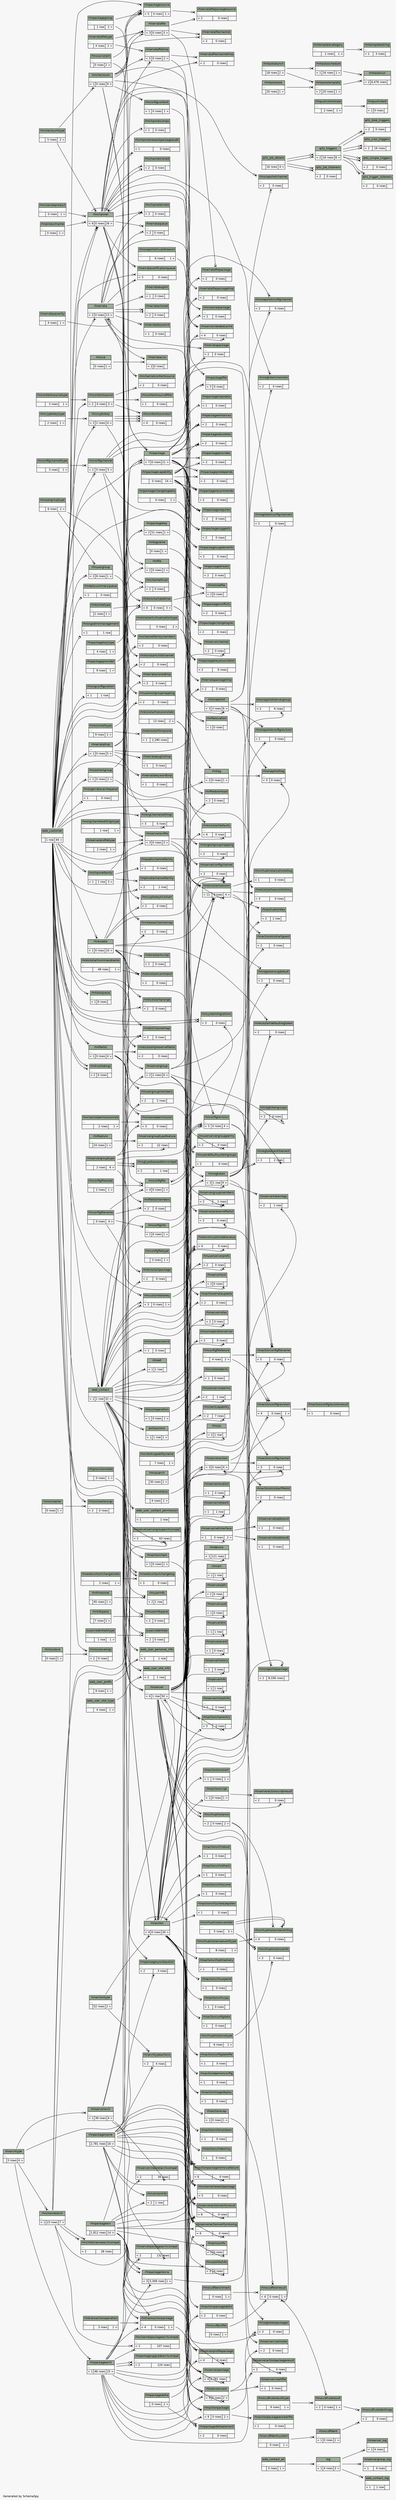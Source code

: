 // dot 2.26.0 on Linux 2.6.32-696.6.3.el6.x86_64
// SchemaSpy rev 590
digraph "compactRelationshipsDiagram" {
  graph [
    rankdir="RL"
    bgcolor="#f7f7f7"
    label="\nGenerated by SchemaSpy"
    labeljust="l"
    nodesep="0.18"
    ranksep="0.46"
    fontname="Helvetica"
    fontsize="11"
  ];
  node [
    fontname="Helvetica"
    fontsize="11"
    shape="plaintext"
  ];
  edge [
    arrowsize="0.8"
  ];
  "log" [
    label=<
    <TABLE BORDER="0" CELLBORDER="1" CELLSPACING="0" BGCOLOR="#ffffff">
      <TR><TD COLSPAN="3" BGCOLOR="#9bab96" ALIGN="CENTER">log</TD></TR>
      <TR><TD PORT="elipses" COLSPAN="3" ALIGN="LEFT">...</TD></TR>
      <TR><TD ALIGN="LEFT" BGCOLOR="#f7f7f7">&lt; 1</TD><TD ALIGN="RIGHT" BGCOLOR="#f7f7f7">4 rows</TD><TD ALIGN="RIGHT" BGCOLOR="#f7f7f7">3 &gt;</TD></TR>
    </TABLE>>
    URL="tables/log.html"
    tooltip="log"
  ];
  "pxtsessions" [
    label=<
    <TABLE BORDER="0" CELLBORDER="1" CELLSPACING="0" BGCOLOR="#ffffff">
      <TR><TD COLSPAN="3" BGCOLOR="#9bab96" ALIGN="CENTER">pxtsessions</TD></TR>
      <TR><TD PORT="elipses" COLSPAN="3" ALIGN="LEFT">...</TD></TR>
      <TR><TD ALIGN="LEFT" BGCOLOR="#f7f7f7">&lt; 1</TD><TD ALIGN="RIGHT" BGCOLOR="#f7f7f7">1 row</TD><TD ALIGN="RIGHT" BGCOLOR="#f7f7f7">1 &gt;</TD></TR>
    </TABLE>>
    URL="tables/pxtsessions.html"
    tooltip="pxtsessions"
  ];
  "qrtz_blob_triggers" [
    label=<
    <TABLE BORDER="0" CELLBORDER="1" CELLSPACING="0" BGCOLOR="#ffffff">
      <TR><TD COLSPAN="3" BGCOLOR="#9bab96" ALIGN="CENTER">qrtz_blob_triggers</TD></TR>
      <TR><TD PORT="elipses" COLSPAN="3" ALIGN="LEFT">...</TD></TR>
      <TR><TD ALIGN="LEFT" BGCOLOR="#f7f7f7">&lt; 2</TD><TD ALIGN="RIGHT" BGCOLOR="#f7f7f7">0 rows</TD><TD ALIGN="RIGHT" BGCOLOR="#f7f7f7">  </TD></TR>
    </TABLE>>
    URL="tables/qrtz_blob_triggers.html"
    tooltip="qrtz_blob_triggers"
  ];
  "qrtz_cron_triggers" [
    label=<
    <TABLE BORDER="0" CELLBORDER="1" CELLSPACING="0" BGCOLOR="#ffffff">
      <TR><TD COLSPAN="3" BGCOLOR="#9bab96" ALIGN="CENTER">qrtz_cron_triggers</TD></TR>
      <TR><TD PORT="elipses" COLSPAN="3" ALIGN="LEFT">...</TD></TR>
      <TR><TD ALIGN="LEFT" BGCOLOR="#f7f7f7">&lt; 2</TD><TD ALIGN="RIGHT" BGCOLOR="#f7f7f7">16 rows</TD><TD ALIGN="RIGHT" BGCOLOR="#f7f7f7">  </TD></TR>
    </TABLE>>
    URL="tables/qrtz_cron_triggers.html"
    tooltip="qrtz_cron_triggers"
  ];
  "qrtz_job_details" [
    label=<
    <TABLE BORDER="0" CELLBORDER="1" CELLSPACING="0" BGCOLOR="#ffffff">
      <TR><TD COLSPAN="3" BGCOLOR="#9bab96" ALIGN="CENTER">qrtz_job_details</TD></TR>
      <TR><TD PORT="elipses" COLSPAN="3" ALIGN="LEFT">...</TD></TR>
      <TR><TD ALIGN="LEFT" BGCOLOR="#f7f7f7">  </TD><TD ALIGN="RIGHT" BGCOLOR="#f7f7f7">16 rows</TD><TD ALIGN="RIGHT" BGCOLOR="#f7f7f7">4 &gt;</TD></TR>
    </TABLE>>
    URL="tables/qrtz_job_details.html"
    tooltip="qrtz_job_details"
  ];
  "qrtz_job_listeners" [
    label=<
    <TABLE BORDER="0" CELLBORDER="1" CELLSPACING="0" BGCOLOR="#ffffff">
      <TR><TD COLSPAN="3" BGCOLOR="#9bab96" ALIGN="CENTER">qrtz_job_listeners</TD></TR>
      <TR><TD PORT="elipses" COLSPAN="3" ALIGN="LEFT">...</TD></TR>
      <TR><TD ALIGN="LEFT" BGCOLOR="#f7f7f7">&lt; 2</TD><TD ALIGN="RIGHT" BGCOLOR="#f7f7f7">0 rows</TD><TD ALIGN="RIGHT" BGCOLOR="#f7f7f7">  </TD></TR>
    </TABLE>>
    URL="tables/qrtz_job_listeners.html"
    tooltip="qrtz_job_listeners"
  ];
  "qrtz_simple_triggers" [
    label=<
    <TABLE BORDER="0" CELLBORDER="1" CELLSPACING="0" BGCOLOR="#ffffff">
      <TR><TD COLSPAN="3" BGCOLOR="#9bab96" ALIGN="CENTER">qrtz_simple_triggers</TD></TR>
      <TR><TD PORT="elipses" COLSPAN="3" ALIGN="LEFT">...</TD></TR>
      <TR><TD ALIGN="LEFT" BGCOLOR="#f7f7f7">&lt; 2</TD><TD ALIGN="RIGHT" BGCOLOR="#f7f7f7">0 rows</TD><TD ALIGN="RIGHT" BGCOLOR="#f7f7f7">  </TD></TR>
    </TABLE>>
    URL="tables/qrtz_simple_triggers.html"
    tooltip="qrtz_simple_triggers"
  ];
  "qrtz_trigger_listeners" [
    label=<
    <TABLE BORDER="0" CELLBORDER="1" CELLSPACING="0" BGCOLOR="#ffffff">
      <TR><TD COLSPAN="3" BGCOLOR="#9bab96" ALIGN="CENTER">qrtz_trigger_listeners</TD></TR>
      <TR><TD PORT="elipses" COLSPAN="3" ALIGN="LEFT">...</TD></TR>
      <TR><TD ALIGN="LEFT" BGCOLOR="#f7f7f7">&lt; 2</TD><TD ALIGN="RIGHT" BGCOLOR="#f7f7f7">0 rows</TD><TD ALIGN="RIGHT" BGCOLOR="#f7f7f7">  </TD></TR>
    </TABLE>>
    URL="tables/qrtz_trigger_listeners.html"
    tooltip="qrtz_trigger_listeners"
  ];
  "qrtz_triggers" [
    label=<
    <TABLE BORDER="0" CELLBORDER="1" CELLSPACING="0" BGCOLOR="#ffffff">
      <TR><TD COLSPAN="3" BGCOLOR="#9bab96" ALIGN="CENTER">qrtz_triggers</TD></TR>
      <TR><TD PORT="elipses" COLSPAN="3" ALIGN="LEFT">...</TD></TR>
      <TR><TD ALIGN="LEFT" BGCOLOR="#f7f7f7">&lt; 2</TD><TD ALIGN="RIGHT" BGCOLOR="#f7f7f7">16 rows</TD><TD ALIGN="RIGHT" BGCOLOR="#f7f7f7">8 &gt;</TD></TR>
    </TABLE>>
    URL="tables/qrtz_triggers.html"
    tooltip="qrtz_triggers"
  ];
  "rhnaction" [
    label=<
    <TABLE BORDER="0" CELLBORDER="1" CELLSPACING="0" BGCOLOR="#ffffff">
      <TR><TD COLSPAN="3" BGCOLOR="#9bab96" ALIGN="CENTER">rhnaction</TD></TR>
      <TR><TD PORT="elipses" COLSPAN="3" ALIGN="LEFT">...</TD></TR>
      <TR><TD ALIGN="LEFT" BGCOLOR="#f7f7f7">&lt; 4</TD><TD ALIGN="RIGHT" BGCOLOR="#f7f7f7">0 rows</TD><TD ALIGN="RIGHT" BGCOLOR="#f7f7f7">30 &gt;</TD></TR>
    </TABLE>>
    URL="tables/rhnaction.html"
    tooltip="rhnaction"
  ];
  "rhnactionchain" [
    label=<
    <TABLE BORDER="0" CELLBORDER="1" CELLSPACING="0" BGCOLOR="#ffffff">
      <TR><TD COLSPAN="3" BGCOLOR="#9bab96" ALIGN="CENTER">rhnactionchain</TD></TR>
      <TR><TD PORT="elipses" COLSPAN="3" ALIGN="LEFT">...</TD></TR>
      <TR><TD ALIGN="LEFT" BGCOLOR="#f7f7f7">&lt; 1</TD><TD ALIGN="RIGHT" BGCOLOR="#f7f7f7">0 rows</TD><TD ALIGN="RIGHT" BGCOLOR="#f7f7f7">1 &gt;</TD></TR>
    </TABLE>>
    URL="tables/rhnactionchain.html"
    tooltip="rhnactionchain"
  ];
  "rhnactionchainentry" [
    label=<
    <TABLE BORDER="0" CELLBORDER="1" CELLSPACING="0" BGCOLOR="#ffffff">
      <TR><TD COLSPAN="3" BGCOLOR="#9bab96" ALIGN="CENTER">rhnactionchainentry</TD></TR>
      <TR><TD PORT="elipses" COLSPAN="3" ALIGN="LEFT">...</TD></TR>
      <TR><TD ALIGN="LEFT" BGCOLOR="#f7f7f7">&lt; 3</TD><TD ALIGN="RIGHT" BGCOLOR="#f7f7f7">0 rows</TD><TD ALIGN="RIGHT" BGCOLOR="#f7f7f7">  </TD></TR>
    </TABLE>>
    URL="tables/rhnactionchainentry.html"
    tooltip="rhnactionchainentry"
  ];
  "rhnactionconfigchannel" [
    label=<
    <TABLE BORDER="0" CELLBORDER="1" CELLSPACING="0" BGCOLOR="#ffffff">
      <TR><TD COLSPAN="3" BGCOLOR="#9bab96" ALIGN="CENTER">rhnactionconfigchannel</TD></TR>
      <TR><TD PORT="elipses" COLSPAN="3" ALIGN="LEFT">...</TD></TR>
      <TR><TD ALIGN="LEFT" BGCOLOR="#f7f7f7">&lt; 5</TD><TD ALIGN="RIGHT" BGCOLOR="#f7f7f7">0 rows</TD><TD ALIGN="RIGHT" BGCOLOR="#f7f7f7">  </TD></TR>
    </TABLE>>
    URL="tables/rhnactionconfigchannel.html"
    tooltip="rhnactionconfigchannel"
  ];
  "rhnactionconfigdate" [
    label=<
    <TABLE BORDER="0" CELLBORDER="1" CELLSPACING="0" BGCOLOR="#ffffff">
      <TR><TD COLSPAN="3" BGCOLOR="#9bab96" ALIGN="CENTER">rhnactionconfigdate</TD></TR>
      <TR><TD PORT="elipses" COLSPAN="3" ALIGN="LEFT">...</TD></TR>
      <TR><TD ALIGN="LEFT" BGCOLOR="#f7f7f7">&lt; 1</TD><TD ALIGN="RIGHT" BGCOLOR="#f7f7f7">0 rows</TD><TD ALIGN="RIGHT" BGCOLOR="#f7f7f7">  </TD></TR>
    </TABLE>>
    URL="tables/rhnactionconfigdate.html"
    tooltip="rhnactionconfigdate"
  ];
  "rhnactionconfigdatefile" [
    label=<
    <TABLE BORDER="0" CELLBORDER="1" CELLSPACING="0" BGCOLOR="#ffffff">
      <TR><TD COLSPAN="3" BGCOLOR="#9bab96" ALIGN="CENTER">rhnactionconfigdatefile</TD></TR>
      <TR><TD PORT="elipses" COLSPAN="3" ALIGN="LEFT">...</TD></TR>
      <TR><TD ALIGN="LEFT" BGCOLOR="#f7f7f7">&lt; 1</TD><TD ALIGN="RIGHT" BGCOLOR="#f7f7f7">0 rows</TD><TD ALIGN="RIGHT" BGCOLOR="#f7f7f7">  </TD></TR>
    </TABLE>>
    URL="tables/rhnactionconfigdatefile.html"
    tooltip="rhnactionconfigdatefile"
  ];
  "rhnactionconfigfilename" [
    label=<
    <TABLE BORDER="0" CELLBORDER="1" CELLSPACING="0" BGCOLOR="#ffffff">
      <TR><TD COLSPAN="3" BGCOLOR="#9bab96" ALIGN="CENTER">rhnactionconfigfilename</TD></TR>
      <TR><TD PORT="elipses" COLSPAN="3" ALIGN="LEFT">...</TD></TR>
      <TR><TD ALIGN="LEFT" BGCOLOR="#f7f7f7">&lt; 5</TD><TD ALIGN="RIGHT" BGCOLOR="#f7f7f7">0 rows</TD><TD ALIGN="RIGHT" BGCOLOR="#f7f7f7">  </TD></TR>
    </TABLE>>
    URL="tables/rhnactionconfigfilename.html"
    tooltip="rhnactionconfigfilename"
  ];
  "rhnactionconfigrevision" [
    label=<
    <TABLE BORDER="0" CELLBORDER="1" CELLSPACING="0" BGCOLOR="#ffffff">
      <TR><TD COLSPAN="3" BGCOLOR="#9bab96" ALIGN="CENTER">rhnactionconfigrevision</TD></TR>
      <TR><TD PORT="elipses" COLSPAN="3" ALIGN="LEFT">...</TD></TR>
      <TR><TD ALIGN="LEFT" BGCOLOR="#f7f7f7">&lt; 4</TD><TD ALIGN="RIGHT" BGCOLOR="#f7f7f7">0 rows</TD><TD ALIGN="RIGHT" BGCOLOR="#f7f7f7">1 &gt;</TD></TR>
    </TABLE>>
    URL="tables/rhnactionconfigrevision.html"
    tooltip="rhnactionconfigrevision"
  ];
  "rhnactionconfigrevisionresult" [
    label=<
    <TABLE BORDER="0" CELLBORDER="1" CELLSPACING="0" BGCOLOR="#ffffff">
      <TR><TD COLSPAN="3" BGCOLOR="#9bab96" ALIGN="CENTER">rhnactionconfigrevisionresult</TD></TR>
      <TR><TD PORT="elipses" COLSPAN="3" ALIGN="LEFT">...</TD></TR>
      <TR><TD ALIGN="LEFT" BGCOLOR="#f7f7f7">&lt; 1</TD><TD ALIGN="RIGHT" BGCOLOR="#f7f7f7">0 rows</TD><TD ALIGN="RIGHT" BGCOLOR="#f7f7f7">  </TD></TR>
    </TABLE>>
    URL="tables/rhnactionconfigrevisionresult.html"
    tooltip="rhnactionconfigrevisionresult"
  ];
  "rhnactiondaemonconfig" [
    label=<
    <TABLE BORDER="0" CELLBORDER="1" CELLSPACING="0" BGCOLOR="#ffffff">
      <TR><TD COLSPAN="3" BGCOLOR="#9bab96" ALIGN="CENTER">rhnactiondaemonconfig</TD></TR>
      <TR><TD PORT="elipses" COLSPAN="3" ALIGN="LEFT">...</TD></TR>
      <TR><TD ALIGN="LEFT" BGCOLOR="#f7f7f7">&lt; 1</TD><TD ALIGN="RIGHT" BGCOLOR="#f7f7f7">0 rows</TD><TD ALIGN="RIGHT" BGCOLOR="#f7f7f7">  </TD></TR>
    </TABLE>>
    URL="tables/rhnactiondaemonconfig.html"
    tooltip="rhnactiondaemonconfig"
  ];
  "rhnactionerrataupdate" [
    label=<
    <TABLE BORDER="0" CELLBORDER="1" CELLSPACING="0" BGCOLOR="#ffffff">
      <TR><TD COLSPAN="3" BGCOLOR="#9bab96" ALIGN="CENTER">rhnactionerrataupdate</TD></TR>
      <TR><TD PORT="elipses" COLSPAN="3" ALIGN="LEFT">...</TD></TR>
      <TR><TD ALIGN="LEFT" BGCOLOR="#f7f7f7">&lt; 2</TD><TD ALIGN="RIGHT" BGCOLOR="#f7f7f7">0 rows</TD><TD ALIGN="RIGHT" BGCOLOR="#f7f7f7">  </TD></TR>
    </TABLE>>
    URL="tables/rhnactionerrataupdate.html"
    tooltip="rhnactionerrataupdate"
  ];
  "rhnactionimagedeploy" [
    label=<
    <TABLE BORDER="0" CELLBORDER="1" CELLSPACING="0" BGCOLOR="#ffffff">
      <TR><TD COLSPAN="3" BGCOLOR="#9bab96" ALIGN="CENTER">rhnactionimagedeploy</TD></TR>
      <TR><TD PORT="elipses" COLSPAN="3" ALIGN="LEFT">...</TD></TR>
      <TR><TD ALIGN="LEFT" BGCOLOR="#f7f7f7">&lt; 1</TD><TD ALIGN="RIGHT" BGCOLOR="#f7f7f7">0 rows</TD><TD ALIGN="RIGHT" BGCOLOR="#f7f7f7">  </TD></TR>
    </TABLE>>
    URL="tables/rhnactionimagedeploy.html"
    tooltip="rhnactionimagedeploy"
  ];
  "rhnactionkickstart" [
    label=<
    <TABLE BORDER="0" CELLBORDER="1" CELLSPACING="0" BGCOLOR="#ffffff">
      <TR><TD COLSPAN="3" BGCOLOR="#9bab96" ALIGN="CENTER">rhnactionkickstart</TD></TR>
      <TR><TD PORT="elipses" COLSPAN="3" ALIGN="LEFT">...</TD></TR>
      <TR><TD ALIGN="LEFT" BGCOLOR="#f7f7f7">&lt; 1</TD><TD ALIGN="RIGHT" BGCOLOR="#f7f7f7">0 rows</TD><TD ALIGN="RIGHT" BGCOLOR="#f7f7f7">1 &gt;</TD></TR>
    </TABLE>>
    URL="tables/rhnactionkickstart.html"
    tooltip="rhnactionkickstart"
  ];
  "rhnactionkickstartfilelist" [
    label=<
    <TABLE BORDER="0" CELLBORDER="1" CELLSPACING="0" BGCOLOR="#ffffff">
      <TR><TD COLSPAN="3" BGCOLOR="#9bab96" ALIGN="CENTER">rhnactionkickstartfilelist</TD></TR>
      <TR><TD PORT="elipses" COLSPAN="3" ALIGN="LEFT">...</TD></TR>
      <TR><TD ALIGN="LEFT" BGCOLOR="#f7f7f7">&lt; 2</TD><TD ALIGN="RIGHT" BGCOLOR="#f7f7f7">0 rows</TD><TD ALIGN="RIGHT" BGCOLOR="#f7f7f7">  </TD></TR>
    </TABLE>>
    URL="tables/rhnactionkickstartfilelist.html"
    tooltip="rhnactionkickstartfilelist"
  ];
  "rhnactionkickstartguest" [
    label=<
    <TABLE BORDER="0" CELLBORDER="1" CELLSPACING="0" BGCOLOR="#ffffff">
      <TR><TD COLSPAN="3" BGCOLOR="#9bab96" ALIGN="CENTER">rhnactionkickstartguest</TD></TR>
      <TR><TD PORT="elipses" COLSPAN="3" ALIGN="LEFT">...</TD></TR>
      <TR><TD ALIGN="LEFT" BGCOLOR="#f7f7f7">&lt; 2</TD><TD ALIGN="RIGHT" BGCOLOR="#f7f7f7">0 rows</TD><TD ALIGN="RIGHT" BGCOLOR="#f7f7f7">  </TD></TR>
    </TABLE>>
    URL="tables/rhnactionkickstartguest.html"
    tooltip="rhnactionkickstartguest"
  ];
  "rhnactionpackage" [
    label=<
    <TABLE BORDER="0" CELLBORDER="1" CELLSPACING="0" BGCOLOR="#ffffff">
      <TR><TD COLSPAN="3" BGCOLOR="#9bab96" ALIGN="CENTER">rhnactionpackage</TD></TR>
      <TR><TD PORT="elipses" COLSPAN="3" ALIGN="LEFT">...</TD></TR>
      <TR><TD ALIGN="LEFT" BGCOLOR="#f7f7f7">&lt; 4</TD><TD ALIGN="RIGHT" BGCOLOR="#f7f7f7">0 rows</TD><TD ALIGN="RIGHT" BGCOLOR="#f7f7f7">2 &gt;</TD></TR>
    </TABLE>>
    URL="tables/rhnactionpackage.html"
    tooltip="rhnactionpackage"
  ];
  "rhnactionpackageanswerfile" [
    label=<
    <TABLE BORDER="0" CELLBORDER="1" CELLSPACING="0" BGCOLOR="#ffffff">
      <TR><TD COLSPAN="3" BGCOLOR="#9bab96" ALIGN="CENTER">rhnactionpackageanswerfile</TD></TR>
      <TR><TD PORT="elipses" COLSPAN="3" ALIGN="LEFT">...</TD></TR>
      <TR><TD ALIGN="LEFT" BGCOLOR="#f7f7f7">&lt; 1</TD><TD ALIGN="RIGHT" BGCOLOR="#f7f7f7">0 rows</TD><TD ALIGN="RIGHT" BGCOLOR="#f7f7f7">  </TD></TR>
    </TABLE>>
    URL="tables/rhnactionpackageanswerfile.html"
    tooltip="rhnactionpackageanswerfile"
  ];
  "rhnactionpackagedelta" [
    label=<
    <TABLE BORDER="0" CELLBORDER="1" CELLSPACING="0" BGCOLOR="#ffffff">
      <TR><TD COLSPAN="3" BGCOLOR="#9bab96" ALIGN="CENTER">rhnactionpackagedelta</TD></TR>
      <TR><TD PORT="elipses" COLSPAN="3" ALIGN="LEFT">...</TD></TR>
      <TR><TD ALIGN="LEFT" BGCOLOR="#f7f7f7">&lt; 2</TD><TD ALIGN="RIGHT" BGCOLOR="#f7f7f7">0 rows</TD><TD ALIGN="RIGHT" BGCOLOR="#f7f7f7">  </TD></TR>
    </TABLE>>
    URL="tables/rhnactionpackagedelta.html"
    tooltip="rhnactionpackagedelta"
  ];
  "rhnactionpackageremovalfailure" [
    label=<
    <TABLE BORDER="0" CELLBORDER="1" CELLSPACING="0" BGCOLOR="#ffffff">
      <TR><TD COLSPAN="3" BGCOLOR="#9bab96" ALIGN="CENTER">rhnactionpackageremovalfailure</TD></TR>
      <TR><TD PORT="elipses" COLSPAN="3" ALIGN="LEFT">...</TD></TR>
      <TR><TD ALIGN="LEFT" BGCOLOR="#f7f7f7">&lt; 6</TD><TD ALIGN="RIGHT" BGCOLOR="#f7f7f7">0 rows</TD><TD ALIGN="RIGHT" BGCOLOR="#f7f7f7">  </TD></TR>
    </TABLE>>
    URL="tables/rhnactionpackageremovalfailure.html"
    tooltip="rhnactionpackageremovalfailure"
  ];
  "rhnactionscap" [
    label=<
    <TABLE BORDER="0" CELLBORDER="1" CELLSPACING="0" BGCOLOR="#ffffff">
      <TR><TD COLSPAN="3" BGCOLOR="#9bab96" ALIGN="CENTER">rhnactionscap</TD></TR>
      <TR><TD PORT="elipses" COLSPAN="3" ALIGN="LEFT">...</TD></TR>
      <TR><TD ALIGN="LEFT" BGCOLOR="#f7f7f7">&lt; 1</TD><TD ALIGN="RIGHT" BGCOLOR="#f7f7f7">0 rows</TD><TD ALIGN="RIGHT" BGCOLOR="#f7f7f7">1 &gt;</TD></TR>
    </TABLE>>
    URL="tables/rhnactionscap.html"
    tooltip="rhnactionscap"
  ];
  "rhnactionscript" [
    label=<
    <TABLE BORDER="0" CELLBORDER="1" CELLSPACING="0" BGCOLOR="#ffffff">
      <TR><TD COLSPAN="3" BGCOLOR="#9bab96" ALIGN="CENTER">rhnactionscript</TD></TR>
      <TR><TD PORT="elipses" COLSPAN="3" ALIGN="LEFT">...</TD></TR>
      <TR><TD ALIGN="LEFT" BGCOLOR="#f7f7f7">&lt; 1</TD><TD ALIGN="RIGHT" BGCOLOR="#f7f7f7">0 rows</TD><TD ALIGN="RIGHT" BGCOLOR="#f7f7f7">1 &gt;</TD></TR>
    </TABLE>>
    URL="tables/rhnactionscript.html"
    tooltip="rhnactionscript"
  ];
  "rhnactionstatus" [
    label=<
    <TABLE BORDER="0" CELLBORDER="1" CELLSPACING="0" BGCOLOR="#ffffff">
      <TR><TD COLSPAN="3" BGCOLOR="#9bab96" ALIGN="CENTER">rhnactionstatus</TD></TR>
      <TR><TD PORT="elipses" COLSPAN="3" ALIGN="LEFT">...</TD></TR>
      <TR><TD ALIGN="LEFT" BGCOLOR="#f7f7f7">  </TD><TD ALIGN="RIGHT" BGCOLOR="#f7f7f7">4 rows</TD><TD ALIGN="RIGHT" BGCOLOR="#f7f7f7">1 &gt;</TD></TR>
    </TABLE>>
    URL="tables/rhnactionstatus.html"
    tooltip="rhnactionstatus"
  ];
  "rhnactiontype" [
    label=<
    <TABLE BORDER="0" CELLBORDER="1" CELLSPACING="0" BGCOLOR="#ffffff">
      <TR><TD COLSPAN="3" BGCOLOR="#9bab96" ALIGN="CENTER">rhnactiontype</TD></TR>
      <TR><TD PORT="elipses" COLSPAN="3" ALIGN="LEFT">...</TD></TR>
      <TR><TD ALIGN="LEFT" BGCOLOR="#f7f7f7">  </TD><TD ALIGN="RIGHT" BGCOLOR="#f7f7f7">52 rows</TD><TD ALIGN="RIGHT" BGCOLOR="#f7f7f7">2 &gt;</TD></TR>
    </TABLE>>
    URL="tables/rhnactiontype.html"
    tooltip="rhnactiontype"
  ];
  "rhnactionvirtdestroy" [
    label=<
    <TABLE BORDER="0" CELLBORDER="1" CELLSPACING="0" BGCOLOR="#ffffff">
      <TR><TD COLSPAN="3" BGCOLOR="#9bab96" ALIGN="CENTER">rhnactionvirtdestroy</TD></TR>
      <TR><TD PORT="elipses" COLSPAN="3" ALIGN="LEFT">...</TD></TR>
      <TR><TD ALIGN="LEFT" BGCOLOR="#f7f7f7">&lt; 1</TD><TD ALIGN="RIGHT" BGCOLOR="#f7f7f7">0 rows</TD><TD ALIGN="RIGHT" BGCOLOR="#f7f7f7">  </TD></TR>
    </TABLE>>
    URL="tables/rhnactionvirtdestroy.html"
    tooltip="rhnactionvirtdestroy"
  ];
  "rhnactionvirtreboot" [
    label=<
    <TABLE BORDER="0" CELLBORDER="1" CELLSPACING="0" BGCOLOR="#ffffff">
      <TR><TD COLSPAN="3" BGCOLOR="#9bab96" ALIGN="CENTER">rhnactionvirtreboot</TD></TR>
      <TR><TD PORT="elipses" COLSPAN="3" ALIGN="LEFT">...</TD></TR>
      <TR><TD ALIGN="LEFT" BGCOLOR="#f7f7f7">&lt; 1</TD><TD ALIGN="RIGHT" BGCOLOR="#f7f7f7">0 rows</TD><TD ALIGN="RIGHT" BGCOLOR="#f7f7f7">  </TD></TR>
    </TABLE>>
    URL="tables/rhnactionvirtreboot.html"
    tooltip="rhnactionvirtreboot"
  ];
  "rhnactionvirtrefresh" [
    label=<
    <TABLE BORDER="0" CELLBORDER="1" CELLSPACING="0" BGCOLOR="#ffffff">
      <TR><TD COLSPAN="3" BGCOLOR="#9bab96" ALIGN="CENTER">rhnactionvirtrefresh</TD></TR>
      <TR><TD PORT="elipses" COLSPAN="3" ALIGN="LEFT">...</TD></TR>
      <TR><TD ALIGN="LEFT" BGCOLOR="#f7f7f7">&lt; 1</TD><TD ALIGN="RIGHT" BGCOLOR="#f7f7f7">0 rows</TD><TD ALIGN="RIGHT" BGCOLOR="#f7f7f7">  </TD></TR>
    </TABLE>>
    URL="tables/rhnactionvirtrefresh.html"
    tooltip="rhnactionvirtrefresh"
  ];
  "rhnactionvirtresume" [
    label=<
    <TABLE BORDER="0" CELLBORDER="1" CELLSPACING="0" BGCOLOR="#ffffff">
      <TR><TD COLSPAN="3" BGCOLOR="#9bab96" ALIGN="CENTER">rhnactionvirtresume</TD></TR>
      <TR><TD PORT="elipses" COLSPAN="3" ALIGN="LEFT">...</TD></TR>
      <TR><TD ALIGN="LEFT" BGCOLOR="#f7f7f7">&lt; 1</TD><TD ALIGN="RIGHT" BGCOLOR="#f7f7f7">0 rows</TD><TD ALIGN="RIGHT" BGCOLOR="#f7f7f7">  </TD></TR>
    </TABLE>>
    URL="tables/rhnactionvirtresume.html"
    tooltip="rhnactionvirtresume"
  ];
  "rhnactionvirtschedulepoller" [
    label=<
    <TABLE BORDER="0" CELLBORDER="1" CELLSPACING="0" BGCOLOR="#ffffff">
      <TR><TD COLSPAN="3" BGCOLOR="#9bab96" ALIGN="CENTER">rhnactionvirtschedulepoller</TD></TR>
      <TR><TD PORT="elipses" COLSPAN="3" ALIGN="LEFT">...</TD></TR>
      <TR><TD ALIGN="LEFT" BGCOLOR="#f7f7f7">&lt; 1</TD><TD ALIGN="RIGHT" BGCOLOR="#f7f7f7">0 rows</TD><TD ALIGN="RIGHT" BGCOLOR="#f7f7f7">  </TD></TR>
    </TABLE>>
    URL="tables/rhnactionvirtschedulepoller.html"
    tooltip="rhnactionvirtschedulepoller"
  ];
  "rhnactionvirtsetmemory" [
    label=<
    <TABLE BORDER="0" CELLBORDER="1" CELLSPACING="0" BGCOLOR="#ffffff">
      <TR><TD COLSPAN="3" BGCOLOR="#9bab96" ALIGN="CENTER">rhnactionvirtsetmemory</TD></TR>
      <TR><TD PORT="elipses" COLSPAN="3" ALIGN="LEFT">...</TD></TR>
      <TR><TD ALIGN="LEFT" BGCOLOR="#f7f7f7">&lt; 1</TD><TD ALIGN="RIGHT" BGCOLOR="#f7f7f7">0 rows</TD><TD ALIGN="RIGHT" BGCOLOR="#f7f7f7">  </TD></TR>
    </TABLE>>
    URL="tables/rhnactionvirtsetmemory.html"
    tooltip="rhnactionvirtsetmemory"
  ];
  "rhnactionvirtshutdown" [
    label=<
    <TABLE BORDER="0" CELLBORDER="1" CELLSPACING="0" BGCOLOR="#ffffff">
      <TR><TD COLSPAN="3" BGCOLOR="#9bab96" ALIGN="CENTER">rhnactionvirtshutdown</TD></TR>
      <TR><TD PORT="elipses" COLSPAN="3" ALIGN="LEFT">...</TD></TR>
      <TR><TD ALIGN="LEFT" BGCOLOR="#f7f7f7">&lt; 1</TD><TD ALIGN="RIGHT" BGCOLOR="#f7f7f7">0 rows</TD><TD ALIGN="RIGHT" BGCOLOR="#f7f7f7">  </TD></TR>
    </TABLE>>
    URL="tables/rhnactionvirtshutdown.html"
    tooltip="rhnactionvirtshutdown"
  ];
  "rhnactionvirtsuspend" [
    label=<
    <TABLE BORDER="0" CELLBORDER="1" CELLSPACING="0" BGCOLOR="#ffffff">
      <TR><TD COLSPAN="3" BGCOLOR="#9bab96" ALIGN="CENTER">rhnactionvirtsuspend</TD></TR>
      <TR><TD PORT="elipses" COLSPAN="3" ALIGN="LEFT">...</TD></TR>
      <TR><TD ALIGN="LEFT" BGCOLOR="#f7f7f7">&lt; 1</TD><TD ALIGN="RIGHT" BGCOLOR="#f7f7f7">0 rows</TD><TD ALIGN="RIGHT" BGCOLOR="#f7f7f7">  </TD></TR>
    </TABLE>>
    URL="tables/rhnactionvirtsuspend.html"
    tooltip="rhnactionvirtsuspend"
  ];
  "rhnactionvirtvcpu" [
    label=<
    <TABLE BORDER="0" CELLBORDER="1" CELLSPACING="0" BGCOLOR="#ffffff">
      <TR><TD COLSPAN="3" BGCOLOR="#9bab96" ALIGN="CENTER">rhnactionvirtvcpu</TD></TR>
      <TR><TD PORT="elipses" COLSPAN="3" ALIGN="LEFT">...</TD></TR>
      <TR><TD ALIGN="LEFT" BGCOLOR="#f7f7f7">&lt; 1</TD><TD ALIGN="RIGHT" BGCOLOR="#f7f7f7">0 rows</TD><TD ALIGN="RIGHT" BGCOLOR="#f7f7f7">  </TD></TR>
    </TABLE>>
    URL="tables/rhnactionvirtvcpu.html"
    tooltip="rhnactionvirtvcpu"
  ];
  "rhnactivationkey" [
    label=<
    <TABLE BORDER="0" CELLBORDER="1" CELLSPACING="0" BGCOLOR="#ffffff">
      <TR><TD COLSPAN="3" BGCOLOR="#9bab96" ALIGN="CENTER">rhnactivationkey</TD></TR>
      <TR><TD PORT="elipses" COLSPAN="3" ALIGN="LEFT">...</TD></TR>
      <TR><TD ALIGN="LEFT" BGCOLOR="#f7f7f7">&lt; 2</TD><TD ALIGN="RIGHT" BGCOLOR="#f7f7f7">1 row</TD><TD ALIGN="RIGHT" BGCOLOR="#f7f7f7">  </TD></TR>
    </TABLE>>
    URL="tables/rhnactivationkey.html"
    tooltip="rhnactivationkey"
  ];
  "rhnarchtype" [
    label=<
    <TABLE BORDER="0" CELLBORDER="1" CELLSPACING="0" BGCOLOR="#ffffff">
      <TR><TD COLSPAN="3" BGCOLOR="#9bab96" ALIGN="CENTER">rhnarchtype</TD></TR>
      <TR><TD PORT="elipses" COLSPAN="3" ALIGN="LEFT">...</TD></TR>
      <TR><TD ALIGN="LEFT" BGCOLOR="#f7f7f7">  </TD><TD ALIGN="RIGHT" BGCOLOR="#f7f7f7">3 rows</TD><TD ALIGN="RIGHT" BGCOLOR="#f7f7f7">4 &gt;</TD></TR>
    </TABLE>>
    URL="tables/rhnarchtype.html"
    tooltip="rhnarchtype"
  ];
  "rhnarchtypeactions" [
    label=<
    <TABLE BORDER="0" CELLBORDER="1" CELLSPACING="0" BGCOLOR="#ffffff">
      <TR><TD COLSPAN="3" BGCOLOR="#9bab96" ALIGN="CENTER">rhnarchtypeactions</TD></TR>
      <TR><TD PORT="elipses" COLSPAN="3" ALIGN="LEFT">...</TD></TR>
      <TR><TD ALIGN="LEFT" BGCOLOR="#f7f7f7">&lt; 2</TD><TD ALIGN="RIGHT" BGCOLOR="#f7f7f7">4 rows</TD><TD ALIGN="RIGHT" BGCOLOR="#f7f7f7">  </TD></TR>
    </TABLE>>
    URL="tables/rhnarchtypeactions.html"
    tooltip="rhnarchtypeactions"
  ];
  "rhnchannel" [
    label=<
    <TABLE BORDER="0" CELLBORDER="1" CELLSPACING="0" BGCOLOR="#ffffff">
      <TR><TD COLSPAN="3" BGCOLOR="#9bab96" ALIGN="CENTER">rhnchannel</TD></TR>
      <TR><TD PORT="elipses" COLSPAN="3" ALIGN="LEFT">...</TD></TR>
      <TR><TD ALIGN="LEFT" BGCOLOR="#f7f7f7">&lt; 6</TD><TD ALIGN="RIGHT" BGCOLOR="#f7f7f7">0 rows</TD><TD ALIGN="RIGHT" BGCOLOR="#f7f7f7">26 &gt;</TD></TR>
    </TABLE>>
    URL="tables/rhnchannel.html"
    tooltip="rhnchannel"
  ];
  "rhnchannelarch" [
    label=<
    <TABLE BORDER="0" CELLBORDER="1" CELLSPACING="0" BGCOLOR="#ffffff">
      <TR><TD COLSPAN="3" BGCOLOR="#9bab96" ALIGN="CENTER">rhnchannelarch</TD></TR>
      <TR><TD PORT="elipses" COLSPAN="3" ALIGN="LEFT">...</TD></TR>
      <TR><TD ALIGN="LEFT" BGCOLOR="#f7f7f7">&lt; 1</TD><TD ALIGN="RIGHT" BGCOLOR="#f7f7f7">23 rows</TD><TD ALIGN="RIGHT" BGCOLOR="#f7f7f7">7 &gt;</TD></TR>
    </TABLE>>
    URL="tables/rhnchannelarch.html"
    tooltip="rhnchannelarch"
  ];
  "rhnchannelcloned" [
    label=<
    <TABLE BORDER="0" CELLBORDER="1" CELLSPACING="0" BGCOLOR="#ffffff">
      <TR><TD COLSPAN="3" BGCOLOR="#9bab96" ALIGN="CENTER">rhnchannelcloned</TD></TR>
      <TR><TD PORT="elipses" COLSPAN="3" ALIGN="LEFT">...</TD></TR>
      <TR><TD ALIGN="LEFT" BGCOLOR="#f7f7f7">&lt; 2</TD><TD ALIGN="RIGHT" BGCOLOR="#f7f7f7">0 rows</TD><TD ALIGN="RIGHT" BGCOLOR="#f7f7f7">  </TD></TR>
    </TABLE>>
    URL="tables/rhnchannelcloned.html"
    tooltip="rhnchannelcloned"
  ];
  "rhnchannelcomps" [
    label=<
    <TABLE BORDER="0" CELLBORDER="1" CELLSPACING="0" BGCOLOR="#ffffff">
      <TR><TD COLSPAN="3" BGCOLOR="#9bab96" ALIGN="CENTER">rhnchannelcomps</TD></TR>
      <TR><TD PORT="elipses" COLSPAN="3" ALIGN="LEFT">...</TD></TR>
      <TR><TD ALIGN="LEFT" BGCOLOR="#f7f7f7">&lt; 1</TD><TD ALIGN="RIGHT" BGCOLOR="#f7f7f7">0 rows</TD><TD ALIGN="RIGHT" BGCOLOR="#f7f7f7">  </TD></TR>
    </TABLE>>
    URL="tables/rhnchannelcomps.html"
    tooltip="rhnchannelcomps"
  ];
  "rhnchannelcontentsource" [
    label=<
    <TABLE BORDER="0" CELLBORDER="1" CELLSPACING="0" BGCOLOR="#ffffff">
      <TR><TD COLSPAN="3" BGCOLOR="#9bab96" ALIGN="CENTER">rhnchannelcontentsource</TD></TR>
      <TR><TD PORT="elipses" COLSPAN="3" ALIGN="LEFT">...</TD></TR>
      <TR><TD ALIGN="LEFT" BGCOLOR="#f7f7f7">&lt; 2</TD><TD ALIGN="RIGHT" BGCOLOR="#f7f7f7">0 rows</TD><TD ALIGN="RIGHT" BGCOLOR="#f7f7f7">  </TD></TR>
    </TABLE>>
    URL="tables/rhnchannelcontentsource.html"
    tooltip="rhnchannelcontentsource"
  ];
  "rhnchannelerrata" [
    label=<
    <TABLE BORDER="0" CELLBORDER="1" CELLSPACING="0" BGCOLOR="#ffffff">
      <TR><TD COLSPAN="3" BGCOLOR="#9bab96" ALIGN="CENTER">rhnchannelerrata</TD></TR>
      <TR><TD PORT="elipses" COLSPAN="3" ALIGN="LEFT">...</TD></TR>
      <TR><TD ALIGN="LEFT" BGCOLOR="#f7f7f7">&lt; 2</TD><TD ALIGN="RIGHT" BGCOLOR="#f7f7f7">0 rows</TD><TD ALIGN="RIGHT" BGCOLOR="#f7f7f7">  </TD></TR>
    </TABLE>>
    URL="tables/rhnchannelerrata.html"
    tooltip="rhnchannelerrata"
  ];
  "rhnchannelfamily" [
    label=<
    <TABLE BORDER="0" CELLBORDER="1" CELLSPACING="0" BGCOLOR="#ffffff">
      <TR><TD COLSPAN="3" BGCOLOR="#9bab96" ALIGN="CENTER">rhnchannelfamily</TD></TR>
      <TR><TD PORT="elipses" COLSPAN="3" ALIGN="LEFT">...</TD></TR>
      <TR><TD ALIGN="LEFT" BGCOLOR="#f7f7f7">&lt; 1</TD><TD ALIGN="RIGHT" BGCOLOR="#f7f7f7">1 row</TD><TD ALIGN="RIGHT" BGCOLOR="#f7f7f7">3 &gt;</TD></TR>
    </TABLE>>
    URL="tables/rhnchannelfamily.html"
    tooltip="rhnchannelfamily"
  ];
  "rhnchannelfamilymembers" [
    label=<
    <TABLE BORDER="0" CELLBORDER="1" CELLSPACING="0" BGCOLOR="#ffffff">
      <TR><TD COLSPAN="3" BGCOLOR="#9bab96" ALIGN="CENTER">rhnchannelfamilymembers</TD></TR>
      <TR><TD PORT="elipses" COLSPAN="3" ALIGN="LEFT">...</TD></TR>
      <TR><TD ALIGN="LEFT" BGCOLOR="#f7f7f7">&lt; 2</TD><TD ALIGN="RIGHT" BGCOLOR="#f7f7f7">0 rows</TD><TD ALIGN="RIGHT" BGCOLOR="#f7f7f7">  </TD></TR>
    </TABLE>>
    URL="tables/rhnchannelfamilymembers.html"
    tooltip="rhnchannelfamilymembers"
  ];
  "rhnchannelnewestpackage" [
    label=<
    <TABLE BORDER="0" CELLBORDER="1" CELLSPACING="0" BGCOLOR="#ffffff">
      <TR><TD COLSPAN="3" BGCOLOR="#9bab96" ALIGN="CENTER">rhnchannelnewestpackage</TD></TR>
      <TR><TD PORT="elipses" COLSPAN="3" ALIGN="LEFT">...</TD></TR>
      <TR><TD ALIGN="LEFT" BGCOLOR="#f7f7f7">&lt; 5</TD><TD ALIGN="RIGHT" BGCOLOR="#f7f7f7">0 rows</TD><TD ALIGN="RIGHT" BGCOLOR="#f7f7f7">  </TD></TR>
    </TABLE>>
    URL="tables/rhnchannelnewestpackage.html"
    tooltip="rhnchannelnewestpackage"
  ];
  "rhnchannelnewestpackageaudit" [
    label=<
    <TABLE BORDER="0" CELLBORDER="1" CELLSPACING="0" BGCOLOR="#ffffff">
      <TR><TD COLSPAN="3" BGCOLOR="#9bab96" ALIGN="CENTER">rhnchannelnewestpackageaudit</TD></TR>
      <TR><TD PORT="elipses" COLSPAN="3" ALIGN="LEFT">...</TD></TR>
      <TR><TD ALIGN="LEFT" BGCOLOR="#f7f7f7">&lt; 1</TD><TD ALIGN="RIGHT" BGCOLOR="#f7f7f7">0 rows</TD><TD ALIGN="RIGHT" BGCOLOR="#f7f7f7">  </TD></TR>
    </TABLE>>
    URL="tables/rhnchannelnewestpackageaudit.html"
    tooltip="rhnchannelnewestpackageaudit"
  ];
  "rhnchannelpackage" [
    label=<
    <TABLE BORDER="0" CELLBORDER="1" CELLSPACING="0" BGCOLOR="#ffffff">
      <TR><TD COLSPAN="3" BGCOLOR="#9bab96" ALIGN="CENTER">rhnchannelpackage</TD></TR>
      <TR><TD PORT="elipses" COLSPAN="3" ALIGN="LEFT">...</TD></TR>
      <TR><TD ALIGN="LEFT" BGCOLOR="#f7f7f7">&lt; 2</TD><TD ALIGN="RIGHT" BGCOLOR="#f7f7f7">0 rows</TD><TD ALIGN="RIGHT" BGCOLOR="#f7f7f7">  </TD></TR>
    </TABLE>>
    URL="tables/rhnchannelpackage.html"
    tooltip="rhnchannelpackage"
  ];
  "rhnchannelpackagearchcompat" [
    label=<
    <TABLE BORDER="0" CELLBORDER="1" CELLSPACING="0" BGCOLOR="#ffffff">
      <TR><TD COLSPAN="3" BGCOLOR="#9bab96" ALIGN="CENTER">rhnchannelpackagearchcompat</TD></TR>
      <TR><TD PORT="elipses" COLSPAN="3" ALIGN="LEFT">...</TD></TR>
      <TR><TD ALIGN="LEFT" BGCOLOR="#f7f7f7">&lt; 2</TD><TD ALIGN="RIGHT" BGCOLOR="#f7f7f7">107 rows</TD><TD ALIGN="RIGHT" BGCOLOR="#f7f7f7">  </TD></TR>
    </TABLE>>
    URL="tables/rhnchannelpackagearchcompat.html"
    tooltip="rhnchannelpackagearchcompat"
  ];
  "rhnchannelpermission" [
    label=<
    <TABLE BORDER="0" CELLBORDER="1" CELLSPACING="0" BGCOLOR="#ffffff">
      <TR><TD COLSPAN="3" BGCOLOR="#9bab96" ALIGN="CENTER">rhnchannelpermission</TD></TR>
      <TR><TD PORT="elipses" COLSPAN="3" ALIGN="LEFT">...</TD></TR>
      <TR><TD ALIGN="LEFT" BGCOLOR="#f7f7f7">&lt; 3</TD><TD ALIGN="RIGHT" BGCOLOR="#f7f7f7">0 rows</TD><TD ALIGN="RIGHT" BGCOLOR="#f7f7f7">  </TD></TR>
    </TABLE>>
    URL="tables/rhnchannelpermission.html"
    tooltip="rhnchannelpermission"
  ];
  "rhnchannelpermissionrole" [
    label=<
    <TABLE BORDER="0" CELLBORDER="1" CELLSPACING="0" BGCOLOR="#ffffff">
      <TR><TD COLSPAN="3" BGCOLOR="#9bab96" ALIGN="CENTER">rhnchannelpermissionrole</TD></TR>
      <TR><TD PORT="elipses" COLSPAN="3" ALIGN="LEFT">...</TD></TR>
      <TR><TD ALIGN="LEFT" BGCOLOR="#f7f7f7">  </TD><TD ALIGN="RIGHT" BGCOLOR="#f7f7f7">2 rows</TD><TD ALIGN="RIGHT" BGCOLOR="#f7f7f7">1 &gt;</TD></TR>
    </TABLE>>
    URL="tables/rhnchannelpermissionrole.html"
    tooltip="rhnchannelpermissionrole"
  ];
  "rhnchannelproduct" [
    label=<
    <TABLE BORDER="0" CELLBORDER="1" CELLSPACING="0" BGCOLOR="#ffffff">
      <TR><TD COLSPAN="3" BGCOLOR="#9bab96" ALIGN="CENTER">rhnchannelproduct</TD></TR>
      <TR><TD PORT="elipses" COLSPAN="3" ALIGN="LEFT">...</TD></TR>
      <TR><TD ALIGN="LEFT" BGCOLOR="#f7f7f7">  </TD><TD ALIGN="RIGHT" BGCOLOR="#f7f7f7">0 rows</TD><TD ALIGN="RIGHT" BGCOLOR="#f7f7f7">1 &gt;</TD></TR>
    </TABLE>>
    URL="tables/rhnchannelproduct.html"
    tooltip="rhnchannelproduct"
  ];
  "rhnchanneltrust" [
    label=<
    <TABLE BORDER="0" CELLBORDER="1" CELLSPACING="0" BGCOLOR="#ffffff">
      <TR><TD COLSPAN="3" BGCOLOR="#9bab96" ALIGN="CENTER">rhnchanneltrust</TD></TR>
      <TR><TD PORT="elipses" COLSPAN="3" ALIGN="LEFT">...</TD></TR>
      <TR><TD ALIGN="LEFT" BGCOLOR="#f7f7f7">&lt; 2</TD><TD ALIGN="RIGHT" BGCOLOR="#f7f7f7">0 rows</TD><TD ALIGN="RIGHT" BGCOLOR="#f7f7f7">  </TD></TR>
    </TABLE>>
    URL="tables/rhnchanneltrust.html"
    tooltip="rhnchanneltrust"
  ];
  "rhnchecksum" [
    label=<
    <TABLE BORDER="0" CELLBORDER="1" CELLSPACING="0" BGCOLOR="#ffffff">
      <TR><TD COLSPAN="3" BGCOLOR="#9bab96" ALIGN="CENTER">rhnchecksum</TD></TR>
      <TR><TD PORT="elipses" COLSPAN="3" ALIGN="LEFT">...</TD></TR>
      <TR><TD ALIGN="LEFT" BGCOLOR="#f7f7f7">&lt; 1</TD><TD ALIGN="RIGHT" BGCOLOR="#f7f7f7">0 rows</TD><TD ALIGN="RIGHT" BGCOLOR="#f7f7f7">9 &gt;</TD></TR>
    </TABLE>>
    URL="tables/rhnchecksum.html"
    tooltip="rhnchecksum"
  ];
  "rhnchecksumtype" [
    label=<
    <TABLE BORDER="0" CELLBORDER="1" CELLSPACING="0" BGCOLOR="#ffffff">
      <TR><TD COLSPAN="3" BGCOLOR="#9bab96" ALIGN="CENTER">rhnchecksumtype</TD></TR>
      <TR><TD PORT="elipses" COLSPAN="3" ALIGN="LEFT">...</TD></TR>
      <TR><TD ALIGN="LEFT" BGCOLOR="#f7f7f7">  </TD><TD ALIGN="RIGHT" BGCOLOR="#f7f7f7">5 rows</TD><TD ALIGN="RIGHT" BGCOLOR="#f7f7f7">2 &gt;</TD></TR>
    </TABLE>>
    URL="tables/rhnchecksumtype.html"
    tooltip="rhnchecksumtype"
  ];
  "rhnchildchannelarchcompat" [
    label=<
    <TABLE BORDER="0" CELLBORDER="1" CELLSPACING="0" BGCOLOR="#ffffff">
      <TR><TD COLSPAN="3" BGCOLOR="#9bab96" ALIGN="CENTER">rhnchildchannelarchcompat</TD></TR>
      <TR><TD PORT="elipses" COLSPAN="3" ALIGN="LEFT">...</TD></TR>
      <TR><TD ALIGN="LEFT" BGCOLOR="#f7f7f7">&lt; 2</TD><TD ALIGN="RIGHT" BGCOLOR="#f7f7f7">28 rows</TD><TD ALIGN="RIGHT" BGCOLOR="#f7f7f7">  </TD></TR>
    </TABLE>>
    URL="tables/rhnchildchannelarchcompat.html"
    tooltip="rhnchildchannelarchcompat"
  ];
  "rhnclientcapability" [
    label=<
    <TABLE BORDER="0" CELLBORDER="1" CELLSPACING="0" BGCOLOR="#ffffff">
      <TR><TD COLSPAN="3" BGCOLOR="#9bab96" ALIGN="CENTER">rhnclientcapability</TD></TR>
      <TR><TD PORT="elipses" COLSPAN="3" ALIGN="LEFT">...</TD></TR>
      <TR><TD ALIGN="LEFT" BGCOLOR="#f7f7f7">&lt; 2</TD><TD ALIGN="RIGHT" BGCOLOR="#f7f7f7">7 rows</TD><TD ALIGN="RIGHT" BGCOLOR="#f7f7f7">  </TD></TR>
    </TABLE>>
    URL="tables/rhnclientcapability.html"
    tooltip="rhnclientcapability"
  ];
  "rhnclientcapabilityname" [
    label=<
    <TABLE BORDER="0" CELLBORDER="1" CELLSPACING="0" BGCOLOR="#ffffff">
      <TR><TD COLSPAN="3" BGCOLOR="#9bab96" ALIGN="CENTER">rhnclientcapabilityname</TD></TR>
      <TR><TD PORT="elipses" COLSPAN="3" ALIGN="LEFT">...</TD></TR>
      <TR><TD ALIGN="LEFT" BGCOLOR="#f7f7f7">  </TD><TD ALIGN="RIGHT" BGCOLOR="#f7f7f7">7 rows</TD><TD ALIGN="RIGHT" BGCOLOR="#f7f7f7">1 &gt;</TD></TR>
    </TABLE>>
    URL="tables/rhnclientcapabilityname.html"
    tooltip="rhnclientcapabilityname"
  ];
  "rhnconfigchannel" [
    label=<
    <TABLE BORDER="0" CELLBORDER="1" CELLSPACING="0" BGCOLOR="#ffffff">
      <TR><TD COLSPAN="3" BGCOLOR="#9bab96" ALIGN="CENTER">rhnconfigchannel</TD></TR>
      <TR><TD PORT="elipses" COLSPAN="3" ALIGN="LEFT">...</TD></TR>
      <TR><TD ALIGN="LEFT" BGCOLOR="#f7f7f7">&lt; 2</TD><TD ALIGN="RIGHT" BGCOLOR="#f7f7f7">0 rows</TD><TD ALIGN="RIGHT" BGCOLOR="#f7f7f7">5 &gt;</TD></TR>
    </TABLE>>
    URL="tables/rhnconfigchannel.html"
    tooltip="rhnconfigchannel"
  ];
  "rhnconfigchanneltype" [
    label=<
    <TABLE BORDER="0" CELLBORDER="1" CELLSPACING="0" BGCOLOR="#ffffff">
      <TR><TD COLSPAN="3" BGCOLOR="#9bab96" ALIGN="CENTER">rhnconfigchanneltype</TD></TR>
      <TR><TD PORT="elipses" COLSPAN="3" ALIGN="LEFT">...</TD></TR>
      <TR><TD ALIGN="LEFT" BGCOLOR="#f7f7f7">  </TD><TD ALIGN="RIGHT" BGCOLOR="#f7f7f7">3 rows</TD><TD ALIGN="RIGHT" BGCOLOR="#f7f7f7">1 &gt;</TD></TR>
    </TABLE>>
    URL="tables/rhnconfigchanneltype.html"
    tooltip="rhnconfigchanneltype"
  ];
  "rhnconfigcontent" [
    label=<
    <TABLE BORDER="0" CELLBORDER="1" CELLSPACING="0" BGCOLOR="#ffffff">
      <TR><TD COLSPAN="3" BGCOLOR="#9bab96" ALIGN="CENTER">rhnconfigcontent</TD></TR>
      <TR><TD PORT="elipses" COLSPAN="3" ALIGN="LEFT">...</TD></TR>
      <TR><TD ALIGN="LEFT" BGCOLOR="#f7f7f7">&lt; 1</TD><TD ALIGN="RIGHT" BGCOLOR="#f7f7f7">0 rows</TD><TD ALIGN="RIGHT" BGCOLOR="#f7f7f7">1 &gt;</TD></TR>
    </TABLE>>
    URL="tables/rhnconfigcontent.html"
    tooltip="rhnconfigcontent"
  ];
  "rhnconfigfile" [
    label=<
    <TABLE BORDER="0" CELLBORDER="1" CELLSPACING="0" BGCOLOR="#ffffff">
      <TR><TD COLSPAN="3" BGCOLOR="#9bab96" ALIGN="CENTER">rhnconfigfile</TD></TR>
      <TR><TD PORT="elipses" COLSPAN="3" ALIGN="LEFT">...</TD></TR>
      <TR><TD ALIGN="LEFT" BGCOLOR="#f7f7f7">&lt; 4</TD><TD ALIGN="RIGHT" BGCOLOR="#f7f7f7">0 rows</TD><TD ALIGN="RIGHT" BGCOLOR="#f7f7f7">1 &gt;</TD></TR>
    </TABLE>>
    URL="tables/rhnconfigfile.html"
    tooltip="rhnconfigfile"
  ];
  "rhnconfigfilefailure" [
    label=<
    <TABLE BORDER="0" CELLBORDER="1" CELLSPACING="0" BGCOLOR="#ffffff">
      <TR><TD COLSPAN="3" BGCOLOR="#9bab96" ALIGN="CENTER">rhnconfigfilefailure</TD></TR>
      <TR><TD PORT="elipses" COLSPAN="3" ALIGN="LEFT">...</TD></TR>
      <TR><TD ALIGN="LEFT" BGCOLOR="#f7f7f7">  </TD><TD ALIGN="RIGHT" BGCOLOR="#f7f7f7">4 rows</TD><TD ALIGN="RIGHT" BGCOLOR="#f7f7f7">2 &gt;</TD></TR>
    </TABLE>>
    URL="tables/rhnconfigfilefailure.html"
    tooltip="rhnconfigfilefailure"
  ];
  "rhnconfigfilename" [
    label=<
    <TABLE BORDER="0" CELLBORDER="1" CELLSPACING="0" BGCOLOR="#ffffff">
      <TR><TD COLSPAN="3" BGCOLOR="#9bab96" ALIGN="CENTER">rhnconfigfilename</TD></TR>
      <TR><TD PORT="elipses" COLSPAN="3" ALIGN="LEFT">...</TD></TR>
      <TR><TD ALIGN="LEFT" BGCOLOR="#f7f7f7">  </TD><TD ALIGN="RIGHT" BGCOLOR="#f7f7f7">0 rows</TD><TD ALIGN="RIGHT" BGCOLOR="#f7f7f7">4 &gt;</TD></TR>
    </TABLE>>
    URL="tables/rhnconfigfilename.html"
    tooltip="rhnconfigfilename"
  ];
  "rhnconfigfilestate" [
    label=<
    <TABLE BORDER="0" CELLBORDER="1" CELLSPACING="0" BGCOLOR="#ffffff">
      <TR><TD COLSPAN="3" BGCOLOR="#9bab96" ALIGN="CENTER">rhnconfigfilestate</TD></TR>
      <TR><TD PORT="elipses" COLSPAN="3" ALIGN="LEFT">...</TD></TR>
      <TR><TD ALIGN="LEFT" BGCOLOR="#f7f7f7">  </TD><TD ALIGN="RIGHT" BGCOLOR="#f7f7f7">2 rows</TD><TD ALIGN="RIGHT" BGCOLOR="#f7f7f7">1 &gt;</TD></TR>
    </TABLE>>
    URL="tables/rhnconfigfilestate.html"
    tooltip="rhnconfigfilestate"
  ];
  "rhnconfigfiletype" [
    label=<
    <TABLE BORDER="0" CELLBORDER="1" CELLSPACING="0" BGCOLOR="#ffffff">
      <TR><TD COLSPAN="3" BGCOLOR="#9bab96" ALIGN="CENTER">rhnconfigfiletype</TD></TR>
      <TR><TD PORT="elipses" COLSPAN="3" ALIGN="LEFT">...</TD></TR>
      <TR><TD ALIGN="LEFT" BGCOLOR="#f7f7f7">  </TD><TD ALIGN="RIGHT" BGCOLOR="#f7f7f7">3 rows</TD><TD ALIGN="RIGHT" BGCOLOR="#f7f7f7">1 &gt;</TD></TR>
    </TABLE>>
    URL="tables/rhnconfigfiletype.html"
    tooltip="rhnconfigfiletype"
  ];
  "rhnconfiginfo" [
    label=<
    <TABLE BORDER="0" CELLBORDER="1" CELLSPACING="0" BGCOLOR="#ffffff">
      <TR><TD COLSPAN="3" BGCOLOR="#9bab96" ALIGN="CENTER">rhnconfiginfo</TD></TR>
      <TR><TD PORT="elipses" COLSPAN="3" ALIGN="LEFT">...</TD></TR>
      <TR><TD ALIGN="LEFT" BGCOLOR="#f7f7f7">&lt; 1</TD><TD ALIGN="RIGHT" BGCOLOR="#f7f7f7">0 rows</TD><TD ALIGN="RIGHT" BGCOLOR="#f7f7f7">1 &gt;</TD></TR>
    </TABLE>>
    URL="tables/rhnconfiginfo.html"
    tooltip="rhnconfiginfo"
  ];
  "rhnconfigrevision" [
    label=<
    <TABLE BORDER="0" CELLBORDER="1" CELLSPACING="0" BGCOLOR="#ffffff">
      <TR><TD COLSPAN="3" BGCOLOR="#9bab96" ALIGN="CENTER">rhnconfigrevision</TD></TR>
      <TR><TD PORT="elipses" COLSPAN="3" ALIGN="LEFT">...</TD></TR>
      <TR><TD ALIGN="LEFT" BGCOLOR="#f7f7f7">&lt; 5</TD><TD ALIGN="RIGHT" BGCOLOR="#f7f7f7">0 rows</TD><TD ALIGN="RIGHT" BGCOLOR="#f7f7f7">4 &gt;</TD></TR>
    </TABLE>>
    URL="tables/rhnconfigrevision.html"
    tooltip="rhnconfigrevision"
  ];
  "rhncontentsource" [
    label=<
    <TABLE BORDER="0" CELLBORDER="1" CELLSPACING="0" BGCOLOR="#ffffff">
      <TR><TD COLSPAN="3" BGCOLOR="#9bab96" ALIGN="CENTER">rhncontentsource</TD></TR>
      <TR><TD PORT="elipses" COLSPAN="3" ALIGN="LEFT">...</TD></TR>
      <TR><TD ALIGN="LEFT" BGCOLOR="#f7f7f7">&lt; 2</TD><TD ALIGN="RIGHT" BGCOLOR="#f7f7f7">0 rows</TD><TD ALIGN="RIGHT" BGCOLOR="#f7f7f7">3 &gt;</TD></TR>
    </TABLE>>
    URL="tables/rhncontentsource.html"
    tooltip="rhncontentsource"
  ];
  "rhncontentsourcefilter" [
    label=<
    <TABLE BORDER="0" CELLBORDER="1" CELLSPACING="0" BGCOLOR="#ffffff">
      <TR><TD COLSPAN="3" BGCOLOR="#9bab96" ALIGN="CENTER">rhncontentsourcefilter</TD></TR>
      <TR><TD PORT="elipses" COLSPAN="3" ALIGN="LEFT">...</TD></TR>
      <TR><TD ALIGN="LEFT" BGCOLOR="#f7f7f7">&lt; 1</TD><TD ALIGN="RIGHT" BGCOLOR="#f7f7f7">0 rows</TD><TD ALIGN="RIGHT" BGCOLOR="#f7f7f7">  </TD></TR>
    </TABLE>>
    URL="tables/rhncontentsourcefilter.html"
    tooltip="rhncontentsourcefilter"
  ];
  "rhncontentsourcessl" [
    label=<
    <TABLE BORDER="0" CELLBORDER="1" CELLSPACING="0" BGCOLOR="#ffffff">
      <TR><TD COLSPAN="3" BGCOLOR="#9bab96" ALIGN="CENTER">rhncontentsourcessl</TD></TR>
      <TR><TD PORT="elipses" COLSPAN="3" ALIGN="LEFT">...</TD></TR>
      <TR><TD ALIGN="LEFT" BGCOLOR="#f7f7f7">&lt; 4</TD><TD ALIGN="RIGHT" BGCOLOR="#f7f7f7">0 rows</TD><TD ALIGN="RIGHT" BGCOLOR="#f7f7f7">  </TD></TR>
    </TABLE>>
    URL="tables/rhncontentsourcessl.html"
    tooltip="rhncontentsourcessl"
  ];
  "rhncontentsourcetype" [
    label=<
    <TABLE BORDER="0" CELLBORDER="1" CELLSPACING="0" BGCOLOR="#ffffff">
      <TR><TD COLSPAN="3" BGCOLOR="#9bab96" ALIGN="CENTER">rhncontentsourcetype</TD></TR>
      <TR><TD PORT="elipses" COLSPAN="3" ALIGN="LEFT">...</TD></TR>
      <TR><TD ALIGN="LEFT" BGCOLOR="#f7f7f7">  </TD><TD ALIGN="RIGHT" BGCOLOR="#f7f7f7">3 rows</TD><TD ALIGN="RIGHT" BGCOLOR="#f7f7f7">1 &gt;</TD></TR>
    </TABLE>>
    URL="tables/rhncontentsourcetype.html"
    tooltip="rhncontentsourcetype"
  ];
  "rhncpu" [
    label=<
    <TABLE BORDER="0" CELLBORDER="1" CELLSPACING="0" BGCOLOR="#ffffff">
      <TR><TD COLSPAN="3" BGCOLOR="#9bab96" ALIGN="CENTER">rhncpu</TD></TR>
      <TR><TD PORT="elipses" COLSPAN="3" ALIGN="LEFT">...</TD></TR>
      <TR><TD ALIGN="LEFT" BGCOLOR="#f7f7f7">&lt; 2</TD><TD ALIGN="RIGHT" BGCOLOR="#f7f7f7">1 row</TD><TD ALIGN="RIGHT" BGCOLOR="#f7f7f7">  </TD></TR>
    </TABLE>>
    URL="tables/rhncpu.html"
    tooltip="rhncpu"
  ];
  "rhncpuarch" [
    label=<
    <TABLE BORDER="0" CELLBORDER="1" CELLSPACING="0" BGCOLOR="#ffffff">
      <TR><TD COLSPAN="3" BGCOLOR="#9bab96" ALIGN="CENTER">rhncpuarch</TD></TR>
      <TR><TD PORT="elipses" COLSPAN="3" ALIGN="LEFT">...</TD></TR>
      <TR><TD ALIGN="LEFT" BGCOLOR="#f7f7f7">  </TD><TD ALIGN="RIGHT" BGCOLOR="#f7f7f7">30 rows</TD><TD ALIGN="RIGHT" BGCOLOR="#f7f7f7">1 &gt;</TD></TR>
    </TABLE>>
    URL="tables/rhncpuarch.html"
    tooltip="rhncpuarch"
  ];
  "rhncryptokey" [
    label=<
    <TABLE BORDER="0" CELLBORDER="1" CELLSPACING="0" BGCOLOR="#ffffff">
      <TR><TD COLSPAN="3" BGCOLOR="#9bab96" ALIGN="CENTER">rhncryptokey</TD></TR>
      <TR><TD PORT="elipses" COLSPAN="3" ALIGN="LEFT">...</TD></TR>
      <TR><TD ALIGN="LEFT" BGCOLOR="#f7f7f7">&lt; 2</TD><TD ALIGN="RIGHT" BGCOLOR="#f7f7f7">2 rows</TD><TD ALIGN="RIGHT" BGCOLOR="#f7f7f7">4 &gt;</TD></TR>
    </TABLE>>
    URL="tables/rhncryptokey.html"
    tooltip="rhncryptokey"
  ];
  "rhncryptokeykickstart" [
    label=<
    <TABLE BORDER="0" CELLBORDER="1" CELLSPACING="0" BGCOLOR="#ffffff">
      <TR><TD COLSPAN="3" BGCOLOR="#9bab96" ALIGN="CENTER">rhncryptokeykickstart</TD></TR>
      <TR><TD PORT="elipses" COLSPAN="3" ALIGN="LEFT">...</TD></TR>
      <TR><TD ALIGN="LEFT" BGCOLOR="#f7f7f7">&lt; 2</TD><TD ALIGN="RIGHT" BGCOLOR="#f7f7f7">0 rows</TD><TD ALIGN="RIGHT" BGCOLOR="#f7f7f7">  </TD></TR>
    </TABLE>>
    URL="tables/rhncryptokeykickstart.html"
    tooltip="rhncryptokeykickstart"
  ];
  "rhncryptokeytype" [
    label=<
    <TABLE BORDER="0" CELLBORDER="1" CELLSPACING="0" BGCOLOR="#ffffff">
      <TR><TD COLSPAN="3" BGCOLOR="#9bab96" ALIGN="CENTER">rhncryptokeytype</TD></TR>
      <TR><TD PORT="elipses" COLSPAN="3" ALIGN="LEFT">...</TD></TR>
      <TR><TD ALIGN="LEFT" BGCOLOR="#f7f7f7">  </TD><TD ALIGN="RIGHT" BGCOLOR="#f7f7f7">2 rows</TD><TD ALIGN="RIGHT" BGCOLOR="#f7f7f7">1 &gt;</TD></TR>
    </TABLE>>
    URL="tables/rhncryptokeytype.html"
    tooltip="rhncryptokeytype"
  ];
  "rhncustomdatakey" [
    label=<
    <TABLE BORDER="0" CELLBORDER="1" CELLSPACING="0" BGCOLOR="#ffffff">
      <TR><TD COLSPAN="3" BGCOLOR="#9bab96" ALIGN="CENTER">rhncustomdatakey</TD></TR>
      <TR><TD PORT="elipses" COLSPAN="3" ALIGN="LEFT">...</TD></TR>
      <TR><TD ALIGN="LEFT" BGCOLOR="#f7f7f7">&lt; 3</TD><TD ALIGN="RIGHT" BGCOLOR="#f7f7f7">0 rows</TD><TD ALIGN="RIGHT" BGCOLOR="#f7f7f7">1 &gt;</TD></TR>
    </TABLE>>
    URL="tables/rhncustomdatakey.html"
    tooltip="rhncustomdatakey"
  ];
  "rhncve" [
    label=<
    <TABLE BORDER="0" CELLBORDER="1" CELLSPACING="0" BGCOLOR="#ffffff">
      <TR><TD COLSPAN="3" BGCOLOR="#9bab96" ALIGN="CENTER">rhncve</TD></TR>
      <TR><TD PORT="elipses" COLSPAN="3" ALIGN="LEFT">...</TD></TR>
      <TR><TD ALIGN="LEFT" BGCOLOR="#f7f7f7">  </TD><TD ALIGN="RIGHT" BGCOLOR="#f7f7f7">0 rows</TD><TD ALIGN="RIGHT" BGCOLOR="#f7f7f7">1 &gt;</TD></TR>
    </TABLE>>
    URL="tables/rhncve.html"
    tooltip="rhncve"
  ];
  "rhndailysummaryqueue" [
    label=<
    <TABLE BORDER="0" CELLBORDER="1" CELLSPACING="0" BGCOLOR="#ffffff">
      <TR><TD COLSPAN="3" BGCOLOR="#9bab96" ALIGN="CENTER">rhndailysummaryqueue</TD></TR>
      <TR><TD PORT="elipses" COLSPAN="3" ALIGN="LEFT">...</TD></TR>
      <TR><TD ALIGN="LEFT" BGCOLOR="#f7f7f7">&lt; 1</TD><TD ALIGN="RIGHT" BGCOLOR="#f7f7f7">0 rows</TD><TD ALIGN="RIGHT" BGCOLOR="#f7f7f7">  </TD></TR>
    </TABLE>>
    URL="tables/rhndailysummaryqueue.html"
    tooltip="rhndailysummaryqueue"
  ];
  "rhndevice" [
    label=<
    <TABLE BORDER="0" CELLBORDER="1" CELLSPACING="0" BGCOLOR="#ffffff">
      <TR><TD COLSPAN="3" BGCOLOR="#9bab96" ALIGN="CENTER">rhndevice</TD></TR>
      <TR><TD PORT="elipses" COLSPAN="3" ALIGN="LEFT">...</TD></TR>
      <TR><TD ALIGN="LEFT" BGCOLOR="#f7f7f7">&lt; 1</TD><TD ALIGN="RIGHT" BGCOLOR="#f7f7f7">121 rows</TD><TD ALIGN="RIGHT" BGCOLOR="#f7f7f7">  </TD></TR>
    </TABLE>>
    URL="tables/rhndevice.html"
    tooltip="rhndevice"
  ];
  "rhndistchannelmap" [
    label=<
    <TABLE BORDER="0" CELLBORDER="1" CELLSPACING="0" BGCOLOR="#ffffff">
      <TR><TD COLSPAN="3" BGCOLOR="#9bab96" ALIGN="CENTER">rhndistchannelmap</TD></TR>
      <TR><TD PORT="elipses" COLSPAN="3" ALIGN="LEFT">...</TD></TR>
      <TR><TD ALIGN="LEFT" BGCOLOR="#f7f7f7">&lt; 3</TD><TD ALIGN="RIGHT" BGCOLOR="#f7f7f7">0 rows</TD><TD ALIGN="RIGHT" BGCOLOR="#f7f7f7">  </TD></TR>
    </TABLE>>
    URL="tables/rhndistchannelmap.html"
    tooltip="rhndistchannelmap"
  ];
  "rhnerrata" [
    label=<
    <TABLE BORDER="0" CELLBORDER="1" CELLSPACING="0" BGCOLOR="#ffffff">
      <TR><TD COLSPAN="3" BGCOLOR="#9bab96" ALIGN="CENTER">rhnerrata</TD></TR>
      <TR><TD PORT="elipses" COLSPAN="3" ALIGN="LEFT">...</TD></TR>
      <TR><TD ALIGN="LEFT" BGCOLOR="#f7f7f7">&lt; 2</TD><TD ALIGN="RIGHT" BGCOLOR="#f7f7f7">0 rows</TD><TD ALIGN="RIGHT" BGCOLOR="#f7f7f7">13 &gt;</TD></TR>
    </TABLE>>
    URL="tables/rhnerrata.html"
    tooltip="rhnerrata"
  ];
  "rhnerratabuglist" [
    label=<
    <TABLE BORDER="0" CELLBORDER="1" CELLSPACING="0" BGCOLOR="#ffffff">
      <TR><TD COLSPAN="3" BGCOLOR="#9bab96" ALIGN="CENTER">rhnerratabuglist</TD></TR>
      <TR><TD PORT="elipses" COLSPAN="3" ALIGN="LEFT">...</TD></TR>
      <TR><TD ALIGN="LEFT" BGCOLOR="#f7f7f7">&lt; 1</TD><TD ALIGN="RIGHT" BGCOLOR="#f7f7f7">0 rows</TD><TD ALIGN="RIGHT" BGCOLOR="#f7f7f7">  </TD></TR>
    </TABLE>>
    URL="tables/rhnerratabuglist.html"
    tooltip="rhnerratabuglist"
  ];
  "rhnerratabuglisttmp" [
    label=<
    <TABLE BORDER="0" CELLBORDER="1" CELLSPACING="0" BGCOLOR="#ffffff">
      <TR><TD COLSPAN="3" BGCOLOR="#9bab96" ALIGN="CENTER">rhnerratabuglisttmp</TD></TR>
      <TR><TD PORT="elipses" COLSPAN="3" ALIGN="LEFT">...</TD></TR>
      <TR><TD ALIGN="LEFT" BGCOLOR="#f7f7f7">&lt; 1</TD><TD ALIGN="RIGHT" BGCOLOR="#f7f7f7">0 rows</TD><TD ALIGN="RIGHT" BGCOLOR="#f7f7f7">  </TD></TR>
    </TABLE>>
    URL="tables/rhnerratabuglisttmp.html"
    tooltip="rhnerratabuglisttmp"
  ];
  "rhnerratacloned" [
    label=<
    <TABLE BORDER="0" CELLBORDER="1" CELLSPACING="0" BGCOLOR="#ffffff">
      <TR><TD COLSPAN="3" BGCOLOR="#9bab96" ALIGN="CENTER">rhnerratacloned</TD></TR>
      <TR><TD PORT="elipses" COLSPAN="3" ALIGN="LEFT">...</TD></TR>
      <TR><TD ALIGN="LEFT" BGCOLOR="#f7f7f7">&lt; 2</TD><TD ALIGN="RIGHT" BGCOLOR="#f7f7f7">0 rows</TD><TD ALIGN="RIGHT" BGCOLOR="#f7f7f7">  </TD></TR>
    </TABLE>>
    URL="tables/rhnerratacloned.html"
    tooltip="rhnerratacloned"
  ];
  "rhnerrataclonedtmp" [
    label=<
    <TABLE BORDER="0" CELLBORDER="1" CELLSPACING="0" BGCOLOR="#ffffff">
      <TR><TD COLSPAN="3" BGCOLOR="#9bab96" ALIGN="CENTER">rhnerrataclonedtmp</TD></TR>
      <TR><TD PORT="elipses" COLSPAN="3" ALIGN="LEFT">...</TD></TR>
      <TR><TD ALIGN="LEFT" BGCOLOR="#f7f7f7">&lt; 2</TD><TD ALIGN="RIGHT" BGCOLOR="#f7f7f7">0 rows</TD><TD ALIGN="RIGHT" BGCOLOR="#f7f7f7">  </TD></TR>
    </TABLE>>
    URL="tables/rhnerrataclonedtmp.html"
    tooltip="rhnerrataclonedtmp"
  ];
  "rhnerratacve" [
    label=<
    <TABLE BORDER="0" CELLBORDER="1" CELLSPACING="0" BGCOLOR="#ffffff">
      <TR><TD COLSPAN="3" BGCOLOR="#9bab96" ALIGN="CENTER">rhnerratacve</TD></TR>
      <TR><TD PORT="elipses" COLSPAN="3" ALIGN="LEFT">...</TD></TR>
      <TR><TD ALIGN="LEFT" BGCOLOR="#f7f7f7">&lt; 2</TD><TD ALIGN="RIGHT" BGCOLOR="#f7f7f7">0 rows</TD><TD ALIGN="RIGHT" BGCOLOR="#f7f7f7">  </TD></TR>
    </TABLE>>
    URL="tables/rhnerratacve.html"
    tooltip="rhnerratacve"
  ];
  "rhnerratafile" [
    label=<
    <TABLE BORDER="0" CELLBORDER="1" CELLSPACING="0" BGCOLOR="#ffffff">
      <TR><TD COLSPAN="3" BGCOLOR="#9bab96" ALIGN="CENTER">rhnerratafile</TD></TR>
      <TR><TD PORT="elipses" COLSPAN="3" ALIGN="LEFT">...</TD></TR>
      <TR><TD ALIGN="LEFT" BGCOLOR="#f7f7f7">&lt; 3</TD><TD ALIGN="RIGHT" BGCOLOR="#f7f7f7">0 rows</TD><TD ALIGN="RIGHT" BGCOLOR="#f7f7f7">3 &gt;</TD></TR>
    </TABLE>>
    URL="tables/rhnerratafile.html"
    tooltip="rhnerratafile"
  ];
  "rhnerratafilechannel" [
    label=<
    <TABLE BORDER="0" CELLBORDER="1" CELLSPACING="0" BGCOLOR="#ffffff">
      <TR><TD COLSPAN="3" BGCOLOR="#9bab96" ALIGN="CENTER">rhnerratafilechannel</TD></TR>
      <TR><TD PORT="elipses" COLSPAN="3" ALIGN="LEFT">...</TD></TR>
      <TR><TD ALIGN="LEFT" BGCOLOR="#f7f7f7">&lt; 2</TD><TD ALIGN="RIGHT" BGCOLOR="#f7f7f7">0 rows</TD><TD ALIGN="RIGHT" BGCOLOR="#f7f7f7">  </TD></TR>
    </TABLE>>
    URL="tables/rhnerratafilechannel.html"
    tooltip="rhnerratafilechannel"
  ];
  "rhnerratafilechanneltmp" [
    label=<
    <TABLE BORDER="0" CELLBORDER="1" CELLSPACING="0" BGCOLOR="#ffffff">
      <TR><TD COLSPAN="3" BGCOLOR="#9bab96" ALIGN="CENTER">rhnerratafilechanneltmp</TD></TR>
      <TR><TD PORT="elipses" COLSPAN="3" ALIGN="LEFT">...</TD></TR>
      <TR><TD ALIGN="LEFT" BGCOLOR="#f7f7f7">&lt; 2</TD><TD ALIGN="RIGHT" BGCOLOR="#f7f7f7">0 rows</TD><TD ALIGN="RIGHT" BGCOLOR="#f7f7f7">  </TD></TR>
    </TABLE>>
    URL="tables/rhnerratafilechanneltmp.html"
    tooltip="rhnerratafilechanneltmp"
  ];
  "rhnerratafilepackage" [
    label=<
    <TABLE BORDER="0" CELLBORDER="1" CELLSPACING="0" BGCOLOR="#ffffff">
      <TR><TD COLSPAN="3" BGCOLOR="#9bab96" ALIGN="CENTER">rhnerratafilepackage</TD></TR>
      <TR><TD PORT="elipses" COLSPAN="3" ALIGN="LEFT">...</TD></TR>
      <TR><TD ALIGN="LEFT" BGCOLOR="#f7f7f7">&lt; 2</TD><TD ALIGN="RIGHT" BGCOLOR="#f7f7f7">0 rows</TD><TD ALIGN="RIGHT" BGCOLOR="#f7f7f7">  </TD></TR>
    </TABLE>>
    URL="tables/rhnerratafilepackage.html"
    tooltip="rhnerratafilepackage"
  ];
  "rhnerratafilepackagesource" [
    label=<
    <TABLE BORDER="0" CELLBORDER="1" CELLSPACING="0" BGCOLOR="#ffffff">
      <TR><TD COLSPAN="3" BGCOLOR="#9bab96" ALIGN="CENTER">rhnerratafilepackagesource</TD></TR>
      <TR><TD PORT="elipses" COLSPAN="3" ALIGN="LEFT">...</TD></TR>
      <TR><TD ALIGN="LEFT" BGCOLOR="#f7f7f7">&lt; 2</TD><TD ALIGN="RIGHT" BGCOLOR="#f7f7f7">0 rows</TD><TD ALIGN="RIGHT" BGCOLOR="#f7f7f7">  </TD></TR>
    </TABLE>>
    URL="tables/rhnerratafilepackagesource.html"
    tooltip="rhnerratafilepackagesource"
  ];
  "rhnerratafilepackagetmp" [
    label=<
    <TABLE BORDER="0" CELLBORDER="1" CELLSPACING="0" BGCOLOR="#ffffff">
      <TR><TD COLSPAN="3" BGCOLOR="#9bab96" ALIGN="CENTER">rhnerratafilepackagetmp</TD></TR>
      <TR><TD PORT="elipses" COLSPAN="3" ALIGN="LEFT">...</TD></TR>
      <TR><TD ALIGN="LEFT" BGCOLOR="#f7f7f7">&lt; 2</TD><TD ALIGN="RIGHT" BGCOLOR="#f7f7f7">0 rows</TD><TD ALIGN="RIGHT" BGCOLOR="#f7f7f7">  </TD></TR>
    </TABLE>>
    URL="tables/rhnerratafilepackagetmp.html"
    tooltip="rhnerratafilepackagetmp"
  ];
  "rhnerratafiletmp" [
    label=<
    <TABLE BORDER="0" CELLBORDER="1" CELLSPACING="0" BGCOLOR="#ffffff">
      <TR><TD COLSPAN="3" BGCOLOR="#9bab96" ALIGN="CENTER">rhnerratafiletmp</TD></TR>
      <TR><TD PORT="elipses" COLSPAN="3" ALIGN="LEFT">...</TD></TR>
      <TR><TD ALIGN="LEFT" BGCOLOR="#f7f7f7">&lt; 3</TD><TD ALIGN="RIGHT" BGCOLOR="#f7f7f7">0 rows</TD><TD ALIGN="RIGHT" BGCOLOR="#f7f7f7">2 &gt;</TD></TR>
    </TABLE>>
    URL="tables/rhnerratafiletmp.html"
    tooltip="rhnerratafiletmp"
  ];
  "rhnerratafiletype" [
    label=<
    <TABLE BORDER="0" CELLBORDER="1" CELLSPACING="0" BGCOLOR="#ffffff">
      <TR><TD COLSPAN="3" BGCOLOR="#9bab96" ALIGN="CENTER">rhnerratafiletype</TD></TR>
      <TR><TD PORT="elipses" COLSPAN="3" ALIGN="LEFT">...</TD></TR>
      <TR><TD ALIGN="LEFT" BGCOLOR="#f7f7f7">  </TD><TD ALIGN="RIGHT" BGCOLOR="#f7f7f7">4 rows</TD><TD ALIGN="RIGHT" BGCOLOR="#f7f7f7">2 &gt;</TD></TR>
    </TABLE>>
    URL="tables/rhnerratafiletype.html"
    tooltip="rhnerratafiletype"
  ];
  "rhnerratakeyword" [
    label=<
    <TABLE BORDER="0" CELLBORDER="1" CELLSPACING="0" BGCOLOR="#ffffff">
      <TR><TD COLSPAN="3" BGCOLOR="#9bab96" ALIGN="CENTER">rhnerratakeyword</TD></TR>
      <TR><TD PORT="elipses" COLSPAN="3" ALIGN="LEFT">...</TD></TR>
      <TR><TD ALIGN="LEFT" BGCOLOR="#f7f7f7">&lt; 1</TD><TD ALIGN="RIGHT" BGCOLOR="#f7f7f7">0 rows</TD><TD ALIGN="RIGHT" BGCOLOR="#f7f7f7">  </TD></TR>
    </TABLE>>
    URL="tables/rhnerratakeyword.html"
    tooltip="rhnerratakeyword"
  ];
  "rhnerratakeywordtmp" [
    label=<
    <TABLE BORDER="0" CELLBORDER="1" CELLSPACING="0" BGCOLOR="#ffffff">
      <TR><TD COLSPAN="3" BGCOLOR="#9bab96" ALIGN="CENTER">rhnerratakeywordtmp</TD></TR>
      <TR><TD PORT="elipses" COLSPAN="3" ALIGN="LEFT">...</TD></TR>
      <TR><TD ALIGN="LEFT" BGCOLOR="#f7f7f7">&lt; 1</TD><TD ALIGN="RIGHT" BGCOLOR="#f7f7f7">0 rows</TD><TD ALIGN="RIGHT" BGCOLOR="#f7f7f7">  </TD></TR>
    </TABLE>>
    URL="tables/rhnerratakeywordtmp.html"
    tooltip="rhnerratakeywordtmp"
  ];
  "rhnerratanotificationqueue" [
    label=<
    <TABLE BORDER="0" CELLBORDER="1" CELLSPACING="0" BGCOLOR="#ffffff">
      <TR><TD COLSPAN="3" BGCOLOR="#9bab96" ALIGN="CENTER">rhnerratanotificationqueue</TD></TR>
      <TR><TD PORT="elipses" COLSPAN="3" ALIGN="LEFT">...</TD></TR>
      <TR><TD ALIGN="LEFT" BGCOLOR="#f7f7f7">&lt; 3</TD><TD ALIGN="RIGHT" BGCOLOR="#f7f7f7">0 rows</TD><TD ALIGN="RIGHT" BGCOLOR="#f7f7f7">  </TD></TR>
    </TABLE>>
    URL="tables/rhnerratanotificationqueue.html"
    tooltip="rhnerratanotificationqueue"
  ];
  "rhnerratapackage" [
    label=<
    <TABLE BORDER="0" CELLBORDER="1" CELLSPACING="0" BGCOLOR="#ffffff">
      <TR><TD COLSPAN="3" BGCOLOR="#9bab96" ALIGN="CENTER">rhnerratapackage</TD></TR>
      <TR><TD PORT="elipses" COLSPAN="3" ALIGN="LEFT">...</TD></TR>
      <TR><TD ALIGN="LEFT" BGCOLOR="#f7f7f7">&lt; 2</TD><TD ALIGN="RIGHT" BGCOLOR="#f7f7f7">0 rows</TD><TD ALIGN="RIGHT" BGCOLOR="#f7f7f7">  </TD></TR>
    </TABLE>>
    URL="tables/rhnerratapackage.html"
    tooltip="rhnerratapackage"
  ];
  "rhnerratapackagetmp" [
    label=<
    <TABLE BORDER="0" CELLBORDER="1" CELLSPACING="0" BGCOLOR="#ffffff">
      <TR><TD COLSPAN="3" BGCOLOR="#9bab96" ALIGN="CENTER">rhnerratapackagetmp</TD></TR>
      <TR><TD PORT="elipses" COLSPAN="3" ALIGN="LEFT">...</TD></TR>
      <TR><TD ALIGN="LEFT" BGCOLOR="#f7f7f7">&lt; 2</TD><TD ALIGN="RIGHT" BGCOLOR="#f7f7f7">0 rows</TD><TD ALIGN="RIGHT" BGCOLOR="#f7f7f7">  </TD></TR>
    </TABLE>>
    URL="tables/rhnerratapackagetmp.html"
    tooltip="rhnerratapackagetmp"
  ];
  "rhnerrataqueue" [
    label=<
    <TABLE BORDER="0" CELLBORDER="1" CELLSPACING="0" BGCOLOR="#ffffff">
      <TR><TD COLSPAN="3" BGCOLOR="#9bab96" ALIGN="CENTER">rhnerrataqueue</TD></TR>
      <TR><TD PORT="elipses" COLSPAN="3" ALIGN="LEFT">...</TD></TR>
      <TR><TD ALIGN="LEFT" BGCOLOR="#f7f7f7">&lt; 2</TD><TD ALIGN="RIGHT" BGCOLOR="#f7f7f7">0 rows</TD><TD ALIGN="RIGHT" BGCOLOR="#f7f7f7">  </TD></TR>
    </TABLE>>
    URL="tables/rhnerrataqueue.html"
    tooltip="rhnerrataqueue"
  ];
  "rhnerrataseverity" [
    label=<
    <TABLE BORDER="0" CELLBORDER="1" CELLSPACING="0" BGCOLOR="#ffffff">
      <TR><TD COLSPAN="3" BGCOLOR="#9bab96" ALIGN="CENTER">rhnerrataseverity</TD></TR>
      <TR><TD PORT="elipses" COLSPAN="3" ALIGN="LEFT">...</TD></TR>
      <TR><TD ALIGN="LEFT" BGCOLOR="#f7f7f7">  </TD><TD ALIGN="RIGHT" BGCOLOR="#f7f7f7">4 rows</TD><TD ALIGN="RIGHT" BGCOLOR="#f7f7f7">1 &gt;</TD></TR>
    </TABLE>>
    URL="tables/rhnerrataseverity.html"
    tooltip="rhnerrataseverity"
  ];
  "rhnerratatmp" [
    label=<
    <TABLE BORDER="0" CELLBORDER="1" CELLSPACING="0" BGCOLOR="#ffffff">
      <TR><TD COLSPAN="3" BGCOLOR="#9bab96" ALIGN="CENTER">rhnerratatmp</TD></TR>
      <TR><TD PORT="elipses" COLSPAN="3" ALIGN="LEFT">...</TD></TR>
      <TR><TD ALIGN="LEFT" BGCOLOR="#f7f7f7">&lt; 1</TD><TD ALIGN="RIGHT" BGCOLOR="#f7f7f7">0 rows</TD><TD ALIGN="RIGHT" BGCOLOR="#f7f7f7">5 &gt;</TD></TR>
    </TABLE>>
    URL="tables/rhnerratatmp.html"
    tooltip="rhnerratatmp"
  ];
  "rhnfeature" [
    label=<
    <TABLE BORDER="0" CELLBORDER="1" CELLSPACING="0" BGCOLOR="#ffffff">
      <TR><TD COLSPAN="3" BGCOLOR="#9bab96" ALIGN="CENTER">rhnfeature</TD></TR>
      <TR><TD PORT="elipses" COLSPAN="3" ALIGN="LEFT">...</TD></TR>
      <TR><TD ALIGN="LEFT" BGCOLOR="#f7f7f7">  </TD><TD ALIGN="RIGHT" BGCOLOR="#f7f7f7">24 rows</TD><TD ALIGN="RIGHT" BGCOLOR="#f7f7f7">1 &gt;</TD></TR>
    </TABLE>>
    URL="tables/rhnfeature.html"
    tooltip="rhnfeature"
  ];
  "rhnfile" [
    label=<
    <TABLE BORDER="0" CELLBORDER="1" CELLSPACING="0" BGCOLOR="#ffffff">
      <TR><TD COLSPAN="3" BGCOLOR="#9bab96" ALIGN="CENTER">rhnfile</TD></TR>
      <TR><TD PORT="elipses" COLSPAN="3" ALIGN="LEFT">...</TD></TR>
      <TR><TD ALIGN="LEFT" BGCOLOR="#f7f7f7">&lt; 2</TD><TD ALIGN="RIGHT" BGCOLOR="#f7f7f7">0 rows</TD><TD ALIGN="RIGHT" BGCOLOR="#f7f7f7">2 &gt;</TD></TR>
    </TABLE>>
    URL="tables/rhnfile.html"
    tooltip="rhnfile"
  ];
  "rhnfiledownload" [
    label=<
    <TABLE BORDER="0" CELLBORDER="1" CELLSPACING="0" BGCOLOR="#ffffff">
      <TR><TD COLSPAN="3" BGCOLOR="#9bab96" ALIGN="CENTER">rhnfiledownload</TD></TR>
      <TR><TD PORT="elipses" COLSPAN="3" ALIGN="LEFT">...</TD></TR>
      <TR><TD ALIGN="LEFT" BGCOLOR="#f7f7f7">&lt; 2</TD><TD ALIGN="RIGHT" BGCOLOR="#f7f7f7">0 rows</TD><TD ALIGN="RIGHT" BGCOLOR="#f7f7f7">  </TD></TR>
    </TABLE>>
    URL="tables/rhnfiledownload.html"
    tooltip="rhnfiledownload"
  ];
  "rhnfilelist" [
    label=<
    <TABLE BORDER="0" CELLBORDER="1" CELLSPACING="0" BGCOLOR="#ffffff">
      <TR><TD COLSPAN="3" BGCOLOR="#9bab96" ALIGN="CENTER">rhnfilelist</TD></TR>
      <TR><TD PORT="elipses" COLSPAN="3" ALIGN="LEFT">...</TD></TR>
      <TR><TD ALIGN="LEFT" BGCOLOR="#f7f7f7">&lt; 1</TD><TD ALIGN="RIGHT" BGCOLOR="#f7f7f7">0 rows</TD><TD ALIGN="RIGHT" BGCOLOR="#f7f7f7">4 &gt;</TD></TR>
    </TABLE>>
    URL="tables/rhnfilelist.html"
    tooltip="rhnfilelist"
  ];
  "rhnfilelistmembers" [
    label=<
    <TABLE BORDER="0" CELLBORDER="1" CELLSPACING="0" BGCOLOR="#ffffff">
      <TR><TD COLSPAN="3" BGCOLOR="#9bab96" ALIGN="CENTER">rhnfilelistmembers</TD></TR>
      <TR><TD PORT="elipses" COLSPAN="3" ALIGN="LEFT">...</TD></TR>
      <TR><TD ALIGN="LEFT" BGCOLOR="#f7f7f7">&lt; 2</TD><TD ALIGN="RIGHT" BGCOLOR="#f7f7f7">0 rows</TD><TD ALIGN="RIGHT" BGCOLOR="#f7f7f7">  </TD></TR>
    </TABLE>>
    URL="tables/rhnfilelistmembers.html"
    tooltip="rhnfilelistmembers"
  ];
  "rhnfilelocation" [
    label=<
    <TABLE BORDER="0" CELLBORDER="1" CELLSPACING="0" BGCOLOR="#ffffff">
      <TR><TD COLSPAN="3" BGCOLOR="#9bab96" ALIGN="CENTER">rhnfilelocation</TD></TR>
      <TR><TD PORT="elipses" COLSPAN="3" ALIGN="LEFT">...</TD></TR>
      <TR><TD ALIGN="LEFT" BGCOLOR="#f7f7f7">&lt; 1</TD><TD ALIGN="RIGHT" BGCOLOR="#f7f7f7">0 rows</TD><TD ALIGN="RIGHT" BGCOLOR="#f7f7f7">  </TD></TR>
    </TABLE>>
    URL="tables/rhnfilelocation.html"
    tooltip="rhnfilelocation"
  ];
  "rhninfopane" [
    label=<
    <TABLE BORDER="0" CELLBORDER="1" CELLSPACING="0" BGCOLOR="#ffffff">
      <TR><TD COLSPAN="3" BGCOLOR="#9bab96" ALIGN="CENTER">rhninfopane</TD></TR>
      <TR><TD PORT="elipses" COLSPAN="3" ALIGN="LEFT">...</TD></TR>
      <TR><TD ALIGN="LEFT" BGCOLOR="#f7f7f7">  </TD><TD ALIGN="RIGHT" BGCOLOR="#f7f7f7">7 rows</TD><TD ALIGN="RIGHT" BGCOLOR="#f7f7f7">1 &gt;</TD></TR>
    </TABLE>>
    URL="tables/rhninfopane.html"
    tooltip="rhninfopane"
  ];
  "rhnissmaster" [
    label=<
    <TABLE BORDER="0" CELLBORDER="1" CELLSPACING="0" BGCOLOR="#ffffff">
      <TR><TD COLSPAN="3" BGCOLOR="#9bab96" ALIGN="CENTER">rhnissmaster</TD></TR>
      <TR><TD PORT="elipses" COLSPAN="3" ALIGN="LEFT">...</TD></TR>
      <TR><TD ALIGN="LEFT" BGCOLOR="#f7f7f7">  </TD><TD ALIGN="RIGHT" BGCOLOR="#f7f7f7">0 rows</TD><TD ALIGN="RIGHT" BGCOLOR="#f7f7f7">1 &gt;</TD></TR>
    </TABLE>>
    URL="tables/rhnissmaster.html"
    tooltip="rhnissmaster"
  ];
  "rhnissmasterorgs" [
    label=<
    <TABLE BORDER="0" CELLBORDER="1" CELLSPACING="0" BGCOLOR="#ffffff">
      <TR><TD COLSPAN="3" BGCOLOR="#9bab96" ALIGN="CENTER">rhnissmasterorgs</TD></TR>
      <TR><TD PORT="elipses" COLSPAN="3" ALIGN="LEFT">...</TD></TR>
      <TR><TD ALIGN="LEFT" BGCOLOR="#f7f7f7">&lt; 2</TD><TD ALIGN="RIGHT" BGCOLOR="#f7f7f7">0 rows</TD><TD ALIGN="RIGHT" BGCOLOR="#f7f7f7">  </TD></TR>
    </TABLE>>
    URL="tables/rhnissmasterorgs.html"
    tooltip="rhnissmasterorgs"
  ];
  "rhnissslave" [
    label=<
    <TABLE BORDER="0" CELLBORDER="1" CELLSPACING="0" BGCOLOR="#ffffff">
      <TR><TD COLSPAN="3" BGCOLOR="#9bab96" ALIGN="CENTER">rhnissslave</TD></TR>
      <TR><TD PORT="elipses" COLSPAN="3" ALIGN="LEFT">...</TD></TR>
      <TR><TD ALIGN="LEFT" BGCOLOR="#f7f7f7">  </TD><TD ALIGN="RIGHT" BGCOLOR="#f7f7f7">0 rows</TD><TD ALIGN="RIGHT" BGCOLOR="#f7f7f7">1 &gt;</TD></TR>
    </TABLE>>
    URL="tables/rhnissslave.html"
    tooltip="rhnissslave"
  ];
  "rhnissslaveorgs" [
    label=<
    <TABLE BORDER="0" CELLBORDER="1" CELLSPACING="0" BGCOLOR="#ffffff">
      <TR><TD COLSPAN="3" BGCOLOR="#9bab96" ALIGN="CENTER">rhnissslaveorgs</TD></TR>
      <TR><TD PORT="elipses" COLSPAN="3" ALIGN="LEFT">...</TD></TR>
      <TR><TD ALIGN="LEFT" BGCOLOR="#f7f7f7">&lt; 2</TD><TD ALIGN="RIGHT" BGCOLOR="#f7f7f7">0 rows</TD><TD ALIGN="RIGHT" BGCOLOR="#f7f7f7">  </TD></TR>
    </TABLE>>
    URL="tables/rhnissslaveorgs.html"
    tooltip="rhnissslaveorgs"
  ];
  "rhnkickstartabletree" [
    label=<
    <TABLE BORDER="0" CELLBORDER="1" CELLSPACING="0" BGCOLOR="#ffffff">
      <TR><TD COLSPAN="3" BGCOLOR="#9bab96" ALIGN="CENTER">rhnkickstartabletree</TD></TR>
      <TR><TD PORT="elipses" COLSPAN="3" ALIGN="LEFT">...</TD></TR>
      <TR><TD ALIGN="LEFT" BGCOLOR="#f7f7f7">&lt; 4</TD><TD ALIGN="RIGHT" BGCOLOR="#f7f7f7">0 rows</TD><TD ALIGN="RIGHT" BGCOLOR="#f7f7f7">3 &gt;</TD></TR>
    </TABLE>>
    URL="tables/rhnkickstartabletree.html"
    tooltip="rhnkickstartabletree"
  ];
  "rhnkickstartchildchannel" [
    label=<
    <TABLE BORDER="0" CELLBORDER="1" CELLSPACING="0" BGCOLOR="#ffffff">
      <TR><TD COLSPAN="3" BGCOLOR="#9bab96" ALIGN="CENTER">rhnkickstartchildchannel</TD></TR>
      <TR><TD PORT="elipses" COLSPAN="3" ALIGN="LEFT">...</TD></TR>
      <TR><TD ALIGN="LEFT" BGCOLOR="#f7f7f7">&lt; 2</TD><TD ALIGN="RIGHT" BGCOLOR="#f7f7f7">0 rows</TD><TD ALIGN="RIGHT" BGCOLOR="#f7f7f7">  </TD></TR>
    </TABLE>>
    URL="tables/rhnkickstartchildchannel.html"
    tooltip="rhnkickstartchildchannel"
  ];
  "rhnkickstartcommand" [
    label=<
    <TABLE BORDER="0" CELLBORDER="1" CELLSPACING="0" BGCOLOR="#ffffff">
      <TR><TD COLSPAN="3" BGCOLOR="#9bab96" ALIGN="CENTER">rhnkickstartcommand</TD></TR>
      <TR><TD PORT="elipses" COLSPAN="3" ALIGN="LEFT">...</TD></TR>
      <TR><TD ALIGN="LEFT" BGCOLOR="#f7f7f7">&lt; 2</TD><TD ALIGN="RIGHT" BGCOLOR="#f7f7f7">0 rows</TD><TD ALIGN="RIGHT" BGCOLOR="#f7f7f7">  </TD></TR>
    </TABLE>>
    URL="tables/rhnkickstartcommand.html"
    tooltip="rhnkickstartcommand"
  ];
  "rhnkickstartcommandname" [
    label=<
    <TABLE BORDER="0" CELLBORDER="1" CELLSPACING="0" BGCOLOR="#ffffff">
      <TR><TD COLSPAN="3" BGCOLOR="#9bab96" ALIGN="CENTER">rhnkickstartcommandname</TD></TR>
      <TR><TD PORT="elipses" COLSPAN="3" ALIGN="LEFT">...</TD></TR>
      <TR><TD ALIGN="LEFT" BGCOLOR="#f7f7f7">  </TD><TD ALIGN="RIGHT" BGCOLOR="#f7f7f7">49 rows</TD><TD ALIGN="RIGHT" BGCOLOR="#f7f7f7">1 &gt;</TD></TR>
    </TABLE>>
    URL="tables/rhnkickstartcommandname.html"
    tooltip="rhnkickstartcommandname"
  ];
  "rhnkickstartdefaultregtoken" [
    label=<
    <TABLE BORDER="0" CELLBORDER="1" CELLSPACING="0" BGCOLOR="#ffffff">
      <TR><TD COLSPAN="3" BGCOLOR="#9bab96" ALIGN="CENTER">rhnkickstartdefaultregtoken</TD></TR>
      <TR><TD PORT="elipses" COLSPAN="3" ALIGN="LEFT">...</TD></TR>
      <TR><TD ALIGN="LEFT" BGCOLOR="#f7f7f7">&lt; 2</TD><TD ALIGN="RIGHT" BGCOLOR="#f7f7f7">0 rows</TD><TD ALIGN="RIGHT" BGCOLOR="#f7f7f7">  </TD></TR>
    </TABLE>>
    URL="tables/rhnkickstartdefaultregtoken.html"
    tooltip="rhnkickstartdefaultregtoken"
  ];
  "rhnkickstartdefaults" [
    label=<
    <TABLE BORDER="0" CELLBORDER="1" CELLSPACING="0" BGCOLOR="#ffffff">
      <TR><TD COLSPAN="3" BGCOLOR="#9bab96" ALIGN="CENTER">rhnkickstartdefaults</TD></TR>
      <TR><TD PORT="elipses" COLSPAN="3" ALIGN="LEFT">...</TD></TR>
      <TR><TD ALIGN="LEFT" BGCOLOR="#f7f7f7">&lt; 4</TD><TD ALIGN="RIGHT" BGCOLOR="#f7f7f7">0 rows</TD><TD ALIGN="RIGHT" BGCOLOR="#f7f7f7">  </TD></TR>
    </TABLE>>
    URL="tables/rhnkickstartdefaults.html"
    tooltip="rhnkickstartdefaults"
  ];
  "rhnkickstartiprange" [
    label=<
    <TABLE BORDER="0" CELLBORDER="1" CELLSPACING="0" BGCOLOR="#ffffff">
      <TR><TD COLSPAN="3" BGCOLOR="#9bab96" ALIGN="CENTER">rhnkickstartiprange</TD></TR>
      <TR><TD PORT="elipses" COLSPAN="3" ALIGN="LEFT">...</TD></TR>
      <TR><TD ALIGN="LEFT" BGCOLOR="#f7f7f7">&lt; 2</TD><TD ALIGN="RIGHT" BGCOLOR="#f7f7f7">0 rows</TD><TD ALIGN="RIGHT" BGCOLOR="#f7f7f7">  </TD></TR>
    </TABLE>>
    URL="tables/rhnkickstartiprange.html"
    tooltip="rhnkickstartiprange"
  ];
  "rhnkickstartpackage" [
    label=<
    <TABLE BORDER="0" CELLBORDER="1" CELLSPACING="0" BGCOLOR="#ffffff">
      <TR><TD COLSPAN="3" BGCOLOR="#9bab96" ALIGN="CENTER">rhnkickstartpackage</TD></TR>
      <TR><TD PORT="elipses" COLSPAN="3" ALIGN="LEFT">...</TD></TR>
      <TR><TD ALIGN="LEFT" BGCOLOR="#f7f7f7">&lt; 2</TD><TD ALIGN="RIGHT" BGCOLOR="#f7f7f7">0 rows</TD><TD ALIGN="RIGHT" BGCOLOR="#f7f7f7">  </TD></TR>
    </TABLE>>
    URL="tables/rhnkickstartpackage.html"
    tooltip="rhnkickstartpackage"
  ];
  "rhnkickstartpreservefilelist" [
    label=<
    <TABLE BORDER="0" CELLBORDER="1" CELLSPACING="0" BGCOLOR="#ffffff">
      <TR><TD COLSPAN="3" BGCOLOR="#9bab96" ALIGN="CENTER">rhnkickstartpreservefilelist</TD></TR>
      <TR><TD PORT="elipses" COLSPAN="3" ALIGN="LEFT">...</TD></TR>
      <TR><TD ALIGN="LEFT" BGCOLOR="#f7f7f7">&lt; 2</TD><TD ALIGN="RIGHT" BGCOLOR="#f7f7f7">0 rows</TD><TD ALIGN="RIGHT" BGCOLOR="#f7f7f7">  </TD></TR>
    </TABLE>>
    URL="tables/rhnkickstartpreservefilelist.html"
    tooltip="rhnkickstartpreservefilelist"
  ];
  "rhnkickstartscript" [
    label=<
    <TABLE BORDER="0" CELLBORDER="1" CELLSPACING="0" BGCOLOR="#ffffff">
      <TR><TD COLSPAN="3" BGCOLOR="#9bab96" ALIGN="CENTER">rhnkickstartscript</TD></TR>
      <TR><TD PORT="elipses" COLSPAN="3" ALIGN="LEFT">...</TD></TR>
      <TR><TD ALIGN="LEFT" BGCOLOR="#f7f7f7">&lt; 1</TD><TD ALIGN="RIGHT" BGCOLOR="#f7f7f7">0 rows</TD><TD ALIGN="RIGHT" BGCOLOR="#f7f7f7">  </TD></TR>
    </TABLE>>
    URL="tables/rhnkickstartscript.html"
    tooltip="rhnkickstartscript"
  ];
  "rhnkickstartsession" [
    label=<
    <TABLE BORDER="0" CELLBORDER="1" CELLSPACING="0" BGCOLOR="#ffffff">
      <TR><TD COLSPAN="3" BGCOLOR="#9bab96" ALIGN="CENTER">rhnkickstartsession</TD></TR>
      <TR><TD PORT="elipses" COLSPAN="3" ALIGN="LEFT">...</TD></TR>
      <TR><TD ALIGN="LEFT" BGCOLOR="#f7f7f7">&lt; 11</TD><TD ALIGN="RIGHT" BGCOLOR="#f7f7f7">0 rows</TD><TD ALIGN="RIGHT" BGCOLOR="#f7f7f7">4 &gt;</TD></TR>
    </TABLE>>
    URL="tables/rhnkickstartsession.html"
    tooltip="rhnkickstartsession"
  ];
  "rhnkickstartsessionhistory" [
    label=<
    <TABLE BORDER="0" CELLBORDER="1" CELLSPACING="0" BGCOLOR="#ffffff">
      <TR><TD COLSPAN="3" BGCOLOR="#9bab96" ALIGN="CENTER">rhnkickstartsessionhistory</TD></TR>
      <TR><TD PORT="elipses" COLSPAN="3" ALIGN="LEFT">...</TD></TR>
      <TR><TD ALIGN="LEFT" BGCOLOR="#f7f7f7">&lt; 3</TD><TD ALIGN="RIGHT" BGCOLOR="#f7f7f7">0 rows</TD><TD ALIGN="RIGHT" BGCOLOR="#f7f7f7">  </TD></TR>
    </TABLE>>
    URL="tables/rhnkickstartsessionhistory.html"
    tooltip="rhnkickstartsessionhistory"
  ];
  "rhnkickstartsessionstate" [
    label=<
    <TABLE BORDER="0" CELLBORDER="1" CELLSPACING="0" BGCOLOR="#ffffff">
      <TR><TD COLSPAN="3" BGCOLOR="#9bab96" ALIGN="CENTER">rhnkickstartsessionstate</TD></TR>
      <TR><TD PORT="elipses" COLSPAN="3" ALIGN="LEFT">...</TD></TR>
      <TR><TD ALIGN="LEFT" BGCOLOR="#f7f7f7">  </TD><TD ALIGN="RIGHT" BGCOLOR="#f7f7f7">13 rows</TD><TD ALIGN="RIGHT" BGCOLOR="#f7f7f7">2 &gt;</TD></TR>
    </TABLE>>
    URL="tables/rhnkickstartsessionstate.html"
    tooltip="rhnkickstartsessionstate"
  ];
  "rhnkickstarttimezone" [
    label=<
    <TABLE BORDER="0" CELLBORDER="1" CELLSPACING="0" BGCOLOR="#ffffff">
      <TR><TD COLSPAN="3" BGCOLOR="#9bab96" ALIGN="CENTER">rhnkickstarttimezone</TD></TR>
      <TR><TD PORT="elipses" COLSPAN="3" ALIGN="LEFT">...</TD></TR>
      <TR><TD ALIGN="LEFT" BGCOLOR="#f7f7f7">&lt; 1</TD><TD ALIGN="RIGHT" BGCOLOR="#f7f7f7">2,290 rows</TD><TD ALIGN="RIGHT" BGCOLOR="#f7f7f7">  </TD></TR>
    </TABLE>>
    URL="tables/rhnkickstarttimezone.html"
    tooltip="rhnkickstarttimezone"
  ];
  "rhnkickstartvirtualizationtype" [
    label=<
    <TABLE BORDER="0" CELLBORDER="1" CELLSPACING="0" BGCOLOR="#ffffff">
      <TR><TD COLSPAN="3" BGCOLOR="#9bab96" ALIGN="CENTER">rhnkickstartvirtualizationtype</TD></TR>
      <TR><TD PORT="elipses" COLSPAN="3" ALIGN="LEFT">...</TD></TR>
      <TR><TD ALIGN="LEFT" BGCOLOR="#f7f7f7">  </TD><TD ALIGN="RIGHT" BGCOLOR="#f7f7f7">5 rows</TD><TD ALIGN="RIGHT" BGCOLOR="#f7f7f7">2 &gt;</TD></TR>
    </TABLE>>
    URL="tables/rhnkickstartvirtualizationtype.html"
    tooltip="rhnkickstartvirtualizationtype"
  ];
  "rhnksdata" [
    label=<
    <TABLE BORDER="0" CELLBORDER="1" CELLSPACING="0" BGCOLOR="#ffffff">
      <TR><TD COLSPAN="3" BGCOLOR="#9bab96" ALIGN="CENTER">rhnksdata</TD></TR>
      <TR><TD PORT="elipses" COLSPAN="3" ALIGN="LEFT">...</TD></TR>
      <TR><TD ALIGN="LEFT" BGCOLOR="#f7f7f7">&lt; 1</TD><TD ALIGN="RIGHT" BGCOLOR="#f7f7f7">0 rows</TD><TD ALIGN="RIGHT" BGCOLOR="#f7f7f7">10 &gt;</TD></TR>
    </TABLE>>
    URL="tables/rhnksdata.html"
    tooltip="rhnksdata"
  ];
  "rhnksinstalltype" [
    label=<
    <TABLE BORDER="0" CELLBORDER="1" CELLSPACING="0" BGCOLOR="#ffffff">
      <TR><TD COLSPAN="3" BGCOLOR="#9bab96" ALIGN="CENTER">rhnksinstalltype</TD></TR>
      <TR><TD PORT="elipses" COLSPAN="3" ALIGN="LEFT">...</TD></TR>
      <TR><TD ALIGN="LEFT" BGCOLOR="#f7f7f7">  </TD><TD ALIGN="RIGHT" BGCOLOR="#f7f7f7">9 rows</TD><TD ALIGN="RIGHT" BGCOLOR="#f7f7f7">2 &gt;</TD></TR>
    </TABLE>>
    URL="tables/rhnksinstalltype.html"
    tooltip="rhnksinstalltype"
  ];
  "rhnkstreefile" [
    label=<
    <TABLE BORDER="0" CELLBORDER="1" CELLSPACING="0" BGCOLOR="#ffffff">
      <TR><TD COLSPAN="3" BGCOLOR="#9bab96" ALIGN="CENTER">rhnkstreefile</TD></TR>
      <TR><TD PORT="elipses" COLSPAN="3" ALIGN="LEFT">...</TD></TR>
      <TR><TD ALIGN="LEFT" BGCOLOR="#f7f7f7">&lt; 2</TD><TD ALIGN="RIGHT" BGCOLOR="#f7f7f7">0 rows</TD><TD ALIGN="RIGHT" BGCOLOR="#f7f7f7">  </TD></TR>
    </TABLE>>
    URL="tables/rhnkstreefile.html"
    tooltip="rhnkstreefile"
  ];
  "rhnkstreetype" [
    label=<
    <TABLE BORDER="0" CELLBORDER="1" CELLSPACING="0" BGCOLOR="#ffffff">
      <TR><TD COLSPAN="3" BGCOLOR="#9bab96" ALIGN="CENTER">rhnkstreetype</TD></TR>
      <TR><TD PORT="elipses" COLSPAN="3" ALIGN="LEFT">...</TD></TR>
      <TR><TD ALIGN="LEFT" BGCOLOR="#f7f7f7">  </TD><TD ALIGN="RIGHT" BGCOLOR="#f7f7f7">2 rows</TD><TD ALIGN="RIGHT" BGCOLOR="#f7f7f7">1 &gt;</TD></TR>
    </TABLE>>
    URL="tables/rhnkstreetype.html"
    tooltip="rhnkstreetype"
  ];
  "rhnorgadminmanagement" [
    label=<
    <TABLE BORDER="0" CELLBORDER="1" CELLSPACING="0" BGCOLOR="#ffffff">
      <TR><TD COLSPAN="3" BGCOLOR="#9bab96" ALIGN="CENTER">rhnorgadminmanagement</TD></TR>
      <TR><TD PORT="elipses" COLSPAN="3" ALIGN="LEFT">...</TD></TR>
      <TR><TD ALIGN="LEFT" BGCOLOR="#f7f7f7">&lt; 1</TD><TD ALIGN="RIGHT" BGCOLOR="#f7f7f7">1 row</TD><TD ALIGN="RIGHT" BGCOLOR="#f7f7f7">  </TD></TR>
    </TABLE>>
    URL="tables/rhnorgadminmanagement.html"
    tooltip="rhnorgadminmanagement"
  ];
  "rhnorgchannelsettings" [
    label=<
    <TABLE BORDER="0" CELLBORDER="1" CELLSPACING="0" BGCOLOR="#ffffff">
      <TR><TD COLSPAN="3" BGCOLOR="#9bab96" ALIGN="CENTER">rhnorgchannelsettings</TD></TR>
      <TR><TD PORT="elipses" COLSPAN="3" ALIGN="LEFT">...</TD></TR>
      <TR><TD ALIGN="LEFT" BGCOLOR="#f7f7f7">&lt; 3</TD><TD ALIGN="RIGHT" BGCOLOR="#f7f7f7">0 rows</TD><TD ALIGN="RIGHT" BGCOLOR="#f7f7f7">  </TD></TR>
    </TABLE>>
    URL="tables/rhnorgchannelsettings.html"
    tooltip="rhnorgchannelsettings"
  ];
  "rhnorgchannelsettingstype" [
    label=<
    <TABLE BORDER="0" CELLBORDER="1" CELLSPACING="0" BGCOLOR="#ffffff">
      <TR><TD COLSPAN="3" BGCOLOR="#9bab96" ALIGN="CENTER">rhnorgchannelsettingstype</TD></TR>
      <TR><TD PORT="elipses" COLSPAN="3" ALIGN="LEFT">...</TD></TR>
      <TR><TD ALIGN="LEFT" BGCOLOR="#f7f7f7">  </TD><TD ALIGN="RIGHT" BGCOLOR="#f7f7f7">1 row</TD><TD ALIGN="RIGHT" BGCOLOR="#f7f7f7">1 &gt;</TD></TR>
    </TABLE>>
    URL="tables/rhnorgchannelsettingstype.html"
    tooltip="rhnorgchannelsettingstype"
  ];
  "rhnorgconfiguration" [
    label=<
    <TABLE BORDER="0" CELLBORDER="1" CELLSPACING="0" BGCOLOR="#ffffff">
      <TR><TD COLSPAN="3" BGCOLOR="#9bab96" ALIGN="CENTER">rhnorgconfiguration</TD></TR>
      <TR><TD PORT="elipses" COLSPAN="3" ALIGN="LEFT">...</TD></TR>
      <TR><TD ALIGN="LEFT" BGCOLOR="#f7f7f7">&lt; 1</TD><TD ALIGN="RIGHT" BGCOLOR="#f7f7f7">1 row</TD><TD ALIGN="RIGHT" BGCOLOR="#f7f7f7">  </TD></TR>
    </TABLE>>
    URL="tables/rhnorgconfiguration.html"
    tooltip="rhnorgconfiguration"
  ];
  "rhnorgerratacachequeue" [
    label=<
    <TABLE BORDER="0" CELLBORDER="1" CELLSPACING="0" BGCOLOR="#ffffff">
      <TR><TD COLSPAN="3" BGCOLOR="#9bab96" ALIGN="CENTER">rhnorgerratacachequeue</TD></TR>
      <TR><TD PORT="elipses" COLSPAN="3" ALIGN="LEFT">...</TD></TR>
      <TR><TD ALIGN="LEFT" BGCOLOR="#f7f7f7">&lt; 1</TD><TD ALIGN="RIGHT" BGCOLOR="#f7f7f7">0 rows</TD><TD ALIGN="RIGHT" BGCOLOR="#f7f7f7">  </TD></TR>
    </TABLE>>
    URL="tables/rhnorgerratacachequeue.html"
    tooltip="rhnorgerratacachequeue"
  ];
  "rhnorgextgroupmapping" [
    label=<
    <TABLE BORDER="0" CELLBORDER="1" CELLSPACING="0" BGCOLOR="#ffffff">
      <TR><TD COLSPAN="3" BGCOLOR="#9bab96" ALIGN="CENTER">rhnorgextgroupmapping</TD></TR>
      <TR><TD PORT="elipses" COLSPAN="3" ALIGN="LEFT">...</TD></TR>
      <TR><TD ALIGN="LEFT" BGCOLOR="#f7f7f7">&lt; 2</TD><TD ALIGN="RIGHT" BGCOLOR="#f7f7f7">0 rows</TD><TD ALIGN="RIGHT" BGCOLOR="#f7f7f7">  </TD></TR>
    </TABLE>>
    URL="tables/rhnorgextgroupmapping.html"
    tooltip="rhnorgextgroupmapping"
  ];
  "rhnpackage" [
    label=<
    <TABLE BORDER="0" CELLBORDER="1" CELLSPACING="0" BGCOLOR="#ffffff">
      <TR><TD COLSPAN="3" BGCOLOR="#9bab96" ALIGN="CENTER">rhnpackage</TD></TR>
      <TR><TD PORT="elipses" COLSPAN="3" ALIGN="LEFT">...</TD></TR>
      <TR><TD ALIGN="LEFT" BGCOLOR="#f7f7f7">&lt; 7</TD><TD ALIGN="RIGHT" BGCOLOR="#f7f7f7">0 rows</TD><TD ALIGN="RIGHT" BGCOLOR="#f7f7f7">21 &gt;</TD></TR>
    </TABLE>>
    URL="tables/rhnpackage.html"
    tooltip="rhnpackage"
  ];
  "rhnpackagearch" [
    label=<
    <TABLE BORDER="0" CELLBORDER="1" CELLSPACING="0" BGCOLOR="#ffffff">
      <TR><TD COLSPAN="3" BGCOLOR="#9bab96" ALIGN="CENTER">rhnpackagearch</TD></TR>
      <TR><TD PORT="elipses" COLSPAN="3" ALIGN="LEFT">...</TD></TR>
      <TR><TD ALIGN="LEFT" BGCOLOR="#f7f7f7">&lt; 1</TD><TD ALIGN="RIGHT" BGCOLOR="#f7f7f7">46 rows</TD><TD ALIGN="RIGHT" BGCOLOR="#f7f7f7">15 &gt;</TD></TR>
    </TABLE>>
    URL="tables/rhnpackagearch.html"
    tooltip="rhnpackagearch"
  ];
  "rhnpackagebreaks" [
    label=<
    <TABLE BORDER="0" CELLBORDER="1" CELLSPACING="0" BGCOLOR="#ffffff">
      <TR><TD COLSPAN="3" BGCOLOR="#9bab96" ALIGN="CENTER">rhnpackagebreaks</TD></TR>
      <TR><TD PORT="elipses" COLSPAN="3" ALIGN="LEFT">...</TD></TR>
      <TR><TD ALIGN="LEFT" BGCOLOR="#f7f7f7">&lt; 2</TD><TD ALIGN="RIGHT" BGCOLOR="#f7f7f7">0 rows</TD><TD ALIGN="RIGHT" BGCOLOR="#f7f7f7">  </TD></TR>
    </TABLE>>
    URL="tables/rhnpackagebreaks.html"
    tooltip="rhnpackagebreaks"
  ];
  "rhnpackagecapability" [
    label=<
    <TABLE BORDER="0" CELLBORDER="1" CELLSPACING="0" BGCOLOR="#ffffff">
      <TR><TD COLSPAN="3" BGCOLOR="#9bab96" ALIGN="CENTER">rhnpackagecapability</TD></TR>
      <TR><TD PORT="elipses" COLSPAN="3" ALIGN="LEFT">...</TD></TR>
      <TR><TD ALIGN="LEFT" BGCOLOR="#f7f7f7">  </TD><TD ALIGN="RIGHT" BGCOLOR="#f7f7f7">0 rows</TD><TD ALIGN="RIGHT" BGCOLOR="#f7f7f7">14 &gt;</TD></TR>
    </TABLE>>
    URL="tables/rhnpackagecapability.html"
    tooltip="rhnpackagecapability"
  ];
  "rhnpackagechangelogdata" [
    label=<
    <TABLE BORDER="0" CELLBORDER="1" CELLSPACING="0" BGCOLOR="#ffffff">
      <TR><TD COLSPAN="3" BGCOLOR="#9bab96" ALIGN="CENTER">rhnpackagechangelogdata</TD></TR>
      <TR><TD PORT="elipses" COLSPAN="3" ALIGN="LEFT">...</TD></TR>
      <TR><TD ALIGN="LEFT" BGCOLOR="#f7f7f7">  </TD><TD ALIGN="RIGHT" BGCOLOR="#f7f7f7">0 rows</TD><TD ALIGN="RIGHT" BGCOLOR="#f7f7f7">1 &gt;</TD></TR>
    </TABLE>>
    URL="tables/rhnpackagechangelogdata.html"
    tooltip="rhnpackagechangelogdata"
  ];
  "rhnpackagechangelogrec" [
    label=<
    <TABLE BORDER="0" CELLBORDER="1" CELLSPACING="0" BGCOLOR="#ffffff">
      <TR><TD COLSPAN="3" BGCOLOR="#9bab96" ALIGN="CENTER">rhnpackagechangelogrec</TD></TR>
      <TR><TD PORT="elipses" COLSPAN="3" ALIGN="LEFT">...</TD></TR>
      <TR><TD ALIGN="LEFT" BGCOLOR="#f7f7f7">&lt; 2</TD><TD ALIGN="RIGHT" BGCOLOR="#f7f7f7">0 rows</TD><TD ALIGN="RIGHT" BGCOLOR="#f7f7f7">  </TD></TR>
    </TABLE>>
    URL="tables/rhnpackagechangelogrec.html"
    tooltip="rhnpackagechangelogrec"
  ];
  "rhnpackageconflicts" [
    label=<
    <TABLE BORDER="0" CELLBORDER="1" CELLSPACING="0" BGCOLOR="#ffffff">
      <TR><TD COLSPAN="3" BGCOLOR="#9bab96" ALIGN="CENTER">rhnpackageconflicts</TD></TR>
      <TR><TD PORT="elipses" COLSPAN="3" ALIGN="LEFT">...</TD></TR>
      <TR><TD ALIGN="LEFT" BGCOLOR="#f7f7f7">&lt; 2</TD><TD ALIGN="RIGHT" BGCOLOR="#f7f7f7">0 rows</TD><TD ALIGN="RIGHT" BGCOLOR="#f7f7f7">  </TD></TR>
    </TABLE>>
    URL="tables/rhnpackageconflicts.html"
    tooltip="rhnpackageconflicts"
  ];
  "rhnpackagedelta" [
    label=<
    <TABLE BORDER="0" CELLBORDER="1" CELLSPACING="0" BGCOLOR="#ffffff">
      <TR><TD COLSPAN="3" BGCOLOR="#9bab96" ALIGN="CENTER">rhnpackagedelta</TD></TR>
      <TR><TD PORT="elipses" COLSPAN="3" ALIGN="LEFT">...</TD></TR>
      <TR><TD ALIGN="LEFT" BGCOLOR="#f7f7f7">  </TD><TD ALIGN="RIGHT" BGCOLOR="#f7f7f7">0 rows</TD><TD ALIGN="RIGHT" BGCOLOR="#f7f7f7">2 &gt;</TD></TR>
    </TABLE>>
    URL="tables/rhnpackagedelta.html"
    tooltip="rhnpackagedelta"
  ];
  "rhnpackagedeltaelement" [
    label=<
    <TABLE BORDER="0" CELLBORDER="1" CELLSPACING="0" BGCOLOR="#ffffff">
      <TR><TD COLSPAN="3" BGCOLOR="#9bab96" ALIGN="CENTER">rhnpackagedeltaelement</TD></TR>
      <TR><TD PORT="elipses" COLSPAN="3" ALIGN="LEFT">...</TD></TR>
      <TR><TD ALIGN="LEFT" BGCOLOR="#f7f7f7">&lt; 2</TD><TD ALIGN="RIGHT" BGCOLOR="#f7f7f7">0 rows</TD><TD ALIGN="RIGHT" BGCOLOR="#f7f7f7">  </TD></TR>
    </TABLE>>
    URL="tables/rhnpackagedeltaelement.html"
    tooltip="rhnpackagedeltaelement"
  ];
  "rhnpackageenhances" [
    label=<
    <TABLE BORDER="0" CELLBORDER="1" CELLSPACING="0" BGCOLOR="#ffffff">
      <TR><TD COLSPAN="3" BGCOLOR="#9bab96" ALIGN="CENTER">rhnpackageenhances</TD></TR>
      <TR><TD PORT="elipses" COLSPAN="3" ALIGN="LEFT">...</TD></TR>
      <TR><TD ALIGN="LEFT" BGCOLOR="#f7f7f7">&lt; 2</TD><TD ALIGN="RIGHT" BGCOLOR="#f7f7f7">0 rows</TD><TD ALIGN="RIGHT" BGCOLOR="#f7f7f7">  </TD></TR>
    </TABLE>>
    URL="tables/rhnpackageenhances.html"
    tooltip="rhnpackageenhances"
  ];
  "rhnpackageevr" [
    label=<
    <TABLE BORDER="0" CELLBORDER="1" CELLSPACING="0" BGCOLOR="#ffffff">
      <TR><TD COLSPAN="3" BGCOLOR="#9bab96" ALIGN="CENTER">rhnpackageevr</TD></TR>
      <TR><TD PORT="elipses" COLSPAN="3" ALIGN="LEFT">...</TD></TR>
      <TR><TD ALIGN="LEFT" BGCOLOR="#f7f7f7">  </TD><TD ALIGN="RIGHT" BGCOLOR="#f7f7f7">1,812 rows</TD><TD ALIGN="RIGHT" BGCOLOR="#f7f7f7">14 &gt;</TD></TR>
    </TABLE>>
    URL="tables/rhnpackageevr.html"
    tooltip="rhnpackageevr"
  ];
  "rhnpackagefile" [
    label=<
    <TABLE BORDER="0" CELLBORDER="1" CELLSPACING="0" BGCOLOR="#ffffff">
      <TR><TD COLSPAN="3" BGCOLOR="#9bab96" ALIGN="CENTER">rhnpackagefile</TD></TR>
      <TR><TD PORT="elipses" COLSPAN="3" ALIGN="LEFT">...</TD></TR>
      <TR><TD ALIGN="LEFT" BGCOLOR="#f7f7f7">&lt; 3</TD><TD ALIGN="RIGHT" BGCOLOR="#f7f7f7">0 rows</TD><TD ALIGN="RIGHT" BGCOLOR="#f7f7f7">  </TD></TR>
    </TABLE>>
    URL="tables/rhnpackagefile.html"
    tooltip="rhnpackagefile"
  ];
  "rhnpackagegroup" [
    label=<
    <TABLE BORDER="0" CELLBORDER="1" CELLSPACING="0" BGCOLOR="#ffffff">
      <TR><TD COLSPAN="3" BGCOLOR="#9bab96" ALIGN="CENTER">rhnpackagegroup</TD></TR>
      <TR><TD PORT="elipses" COLSPAN="3" ALIGN="LEFT">...</TD></TR>
      <TR><TD ALIGN="LEFT" BGCOLOR="#f7f7f7">  </TD><TD ALIGN="RIGHT" BGCOLOR="#f7f7f7">1 row</TD><TD ALIGN="RIGHT" BGCOLOR="#f7f7f7">2 &gt;</TD></TR>
    </TABLE>>
    URL="tables/rhnpackagegroup.html"
    tooltip="rhnpackagegroup"
  ];
  "rhnpackagekey" [
    label=<
    <TABLE BORDER="0" CELLBORDER="1" CELLSPACING="0" BGCOLOR="#ffffff">
      <TR><TD COLSPAN="3" BGCOLOR="#9bab96" ALIGN="CENTER">rhnpackagekey</TD></TR>
      <TR><TD PORT="elipses" COLSPAN="3" ALIGN="LEFT">...</TD></TR>
      <TR><TD ALIGN="LEFT" BGCOLOR="#f7f7f7">&lt; 2</TD><TD ALIGN="RIGHT" BGCOLOR="#f7f7f7">51 rows</TD><TD ALIGN="RIGHT" BGCOLOR="#f7f7f7">1 &gt;</TD></TR>
    </TABLE>>
    URL="tables/rhnpackagekey.html"
    tooltip="rhnpackagekey"
  ];
  "rhnpackagekeyassociation" [
    label=<
    <TABLE BORDER="0" CELLBORDER="1" CELLSPACING="0" BGCOLOR="#ffffff">
      <TR><TD COLSPAN="3" BGCOLOR="#9bab96" ALIGN="CENTER">rhnpackagekeyassociation</TD></TR>
      <TR><TD PORT="elipses" COLSPAN="3" ALIGN="LEFT">...</TD></TR>
      <TR><TD ALIGN="LEFT" BGCOLOR="#f7f7f7">&lt; 2</TD><TD ALIGN="RIGHT" BGCOLOR="#f7f7f7">0 rows</TD><TD ALIGN="RIGHT" BGCOLOR="#f7f7f7">  </TD></TR>
    </TABLE>>
    URL="tables/rhnpackagekeyassociation.html"
    tooltip="rhnpackagekeyassociation"
  ];
  "rhnpackagekeytype" [
    label=<
    <TABLE BORDER="0" CELLBORDER="1" CELLSPACING="0" BGCOLOR="#ffffff">
      <TR><TD COLSPAN="3" BGCOLOR="#9bab96" ALIGN="CENTER">rhnpackagekeytype</TD></TR>
      <TR><TD PORT="elipses" COLSPAN="3" ALIGN="LEFT">...</TD></TR>
      <TR><TD ALIGN="LEFT" BGCOLOR="#f7f7f7">  </TD><TD ALIGN="RIGHT" BGCOLOR="#f7f7f7">4 rows</TD><TD ALIGN="RIGHT" BGCOLOR="#f7f7f7">1 &gt;</TD></TR>
    </TABLE>>
    URL="tables/rhnpackagekeytype.html"
    tooltip="rhnpackagekeytype"
  ];
  "rhnpackagename" [
    label=<
    <TABLE BORDER="0" CELLBORDER="1" CELLSPACING="0" BGCOLOR="#ffffff">
      <TR><TD COLSPAN="3" BGCOLOR="#9bab96" ALIGN="CENTER">rhnpackagename</TD></TR>
      <TR><TD PORT="elipses" COLSPAN="3" ALIGN="LEFT">...</TD></TR>
      <TR><TD ALIGN="LEFT" BGCOLOR="#f7f7f7">  </TD><TD ALIGN="RIGHT" BGCOLOR="#f7f7f7">2,781 rows</TD><TD ALIGN="RIGHT" BGCOLOR="#f7f7f7">16 &gt;</TD></TR>
    </TABLE>>
    URL="tables/rhnpackagename.html"
    tooltip="rhnpackagename"
  ];
  "rhnpackagenevra" [
    label=<
    <TABLE BORDER="0" CELLBORDER="1" CELLSPACING="0" BGCOLOR="#ffffff">
      <TR><TD COLSPAN="3" BGCOLOR="#9bab96" ALIGN="CENTER">rhnpackagenevra</TD></TR>
      <TR><TD PORT="elipses" COLSPAN="3" ALIGN="LEFT">...</TD></TR>
      <TR><TD ALIGN="LEFT" BGCOLOR="#f7f7f7">&lt; 3</TD><TD ALIGN="RIGHT" BGCOLOR="#f7f7f7">3,309 rows</TD><TD ALIGN="RIGHT" BGCOLOR="#f7f7f7">1 &gt;</TD></TR>
    </TABLE>>
    URL="tables/rhnpackagenevra.html"
    tooltip="rhnpackagenevra"
  ];
  "rhnpackageobsoletes" [
    label=<
    <TABLE BORDER="0" CELLBORDER="1" CELLSPACING="0" BGCOLOR="#ffffff">
      <TR><TD COLSPAN="3" BGCOLOR="#9bab96" ALIGN="CENTER">rhnpackageobsoletes</TD></TR>
      <TR><TD PORT="elipses" COLSPAN="3" ALIGN="LEFT">...</TD></TR>
      <TR><TD ALIGN="LEFT" BGCOLOR="#f7f7f7">&lt; 2</TD><TD ALIGN="RIGHT" BGCOLOR="#f7f7f7">0 rows</TD><TD ALIGN="RIGHT" BGCOLOR="#f7f7f7">  </TD></TR>
    </TABLE>>
    URL="tables/rhnpackageobsoletes.html"
    tooltip="rhnpackageobsoletes"
  ];
  "rhnpackagepredepends" [
    label=<
    <TABLE BORDER="0" CELLBORDER="1" CELLSPACING="0" BGCOLOR="#ffffff">
      <TR><TD COLSPAN="3" BGCOLOR="#9bab96" ALIGN="CENTER">rhnpackagepredepends</TD></TR>
      <TR><TD PORT="elipses" COLSPAN="3" ALIGN="LEFT">...</TD></TR>
      <TR><TD ALIGN="LEFT" BGCOLOR="#f7f7f7">&lt; 2</TD><TD ALIGN="RIGHT" BGCOLOR="#f7f7f7">0 rows</TD><TD ALIGN="RIGHT" BGCOLOR="#f7f7f7">  </TD></TR>
    </TABLE>>
    URL="tables/rhnpackagepredepends.html"
    tooltip="rhnpackagepredepends"
  ];
  "rhnpackageprovider" [
    label=<
    <TABLE BORDER="0" CELLBORDER="1" CELLSPACING="0" BGCOLOR="#ffffff">
      <TR><TD COLSPAN="3" BGCOLOR="#9bab96" ALIGN="CENTER">rhnpackageprovider</TD></TR>
      <TR><TD PORT="elipses" COLSPAN="3" ALIGN="LEFT">...</TD></TR>
      <TR><TD ALIGN="LEFT" BGCOLOR="#f7f7f7">  </TD><TD ALIGN="RIGHT" BGCOLOR="#f7f7f7">9 rows</TD><TD ALIGN="RIGHT" BGCOLOR="#f7f7f7">1 &gt;</TD></TR>
    </TABLE>>
    URL="tables/rhnpackageprovider.html"
    tooltip="rhnpackageprovider"
  ];
  "rhnpackageprovides" [
    label=<
    <TABLE BORDER="0" CELLBORDER="1" CELLSPACING="0" BGCOLOR="#ffffff">
      <TR><TD COLSPAN="3" BGCOLOR="#9bab96" ALIGN="CENTER">rhnpackageprovides</TD></TR>
      <TR><TD PORT="elipses" COLSPAN="3" ALIGN="LEFT">...</TD></TR>
      <TR><TD ALIGN="LEFT" BGCOLOR="#f7f7f7">&lt; 2</TD><TD ALIGN="RIGHT" BGCOLOR="#f7f7f7">0 rows</TD><TD ALIGN="RIGHT" BGCOLOR="#f7f7f7">  </TD></TR>
    </TABLE>>
    URL="tables/rhnpackageprovides.html"
    tooltip="rhnpackageprovides"
  ];
  "rhnpackagerecommends" [
    label=<
    <TABLE BORDER="0" CELLBORDER="1" CELLSPACING="0" BGCOLOR="#ffffff">
      <TR><TD COLSPAN="3" BGCOLOR="#9bab96" ALIGN="CENTER">rhnpackagerecommends</TD></TR>
      <TR><TD PORT="elipses" COLSPAN="3" ALIGN="LEFT">...</TD></TR>
      <TR><TD ALIGN="LEFT" BGCOLOR="#f7f7f7">&lt; 2</TD><TD ALIGN="RIGHT" BGCOLOR="#f7f7f7">0 rows</TD><TD ALIGN="RIGHT" BGCOLOR="#f7f7f7">  </TD></TR>
    </TABLE>>
    URL="tables/rhnpackagerecommends.html"
    tooltip="rhnpackagerecommends"
  ];
  "rhnpackagerepodata" [
    label=<
    <TABLE BORDER="0" CELLBORDER="1" CELLSPACING="0" BGCOLOR="#ffffff">
      <TR><TD COLSPAN="3" BGCOLOR="#9bab96" ALIGN="CENTER">rhnpackagerepodata</TD></TR>
      <TR><TD PORT="elipses" COLSPAN="3" ALIGN="LEFT">...</TD></TR>
      <TR><TD ALIGN="LEFT" BGCOLOR="#f7f7f7">&lt; 1</TD><TD ALIGN="RIGHT" BGCOLOR="#f7f7f7">0 rows</TD><TD ALIGN="RIGHT" BGCOLOR="#f7f7f7">  </TD></TR>
    </TABLE>>
    URL="tables/rhnpackagerepodata.html"
    tooltip="rhnpackagerepodata"
  ];
  "rhnpackagerequires" [
    label=<
    <TABLE BORDER="0" CELLBORDER="1" CELLSPACING="0" BGCOLOR="#ffffff">
      <TR><TD COLSPAN="3" BGCOLOR="#9bab96" ALIGN="CENTER">rhnpackagerequires</TD></TR>
      <TR><TD PORT="elipses" COLSPAN="3" ALIGN="LEFT">...</TD></TR>
      <TR><TD ALIGN="LEFT" BGCOLOR="#f7f7f7">&lt; 2</TD><TD ALIGN="RIGHT" BGCOLOR="#f7f7f7">0 rows</TD><TD ALIGN="RIGHT" BGCOLOR="#f7f7f7">  </TD></TR>
    </TABLE>>
    URL="tables/rhnpackagerequires.html"
    tooltip="rhnpackagerequires"
  ];
  "rhnpackagesource" [
    label=<
    <TABLE BORDER="0" CELLBORDER="1" CELLSPACING="0" BGCOLOR="#ffffff">
      <TR><TD COLSPAN="3" BGCOLOR="#9bab96" ALIGN="CENTER">rhnpackagesource</TD></TR>
      <TR><TD PORT="elipses" COLSPAN="3" ALIGN="LEFT">...</TD></TR>
      <TR><TD ALIGN="LEFT" BGCOLOR="#f7f7f7">&lt; 5</TD><TD ALIGN="RIGHT" BGCOLOR="#f7f7f7">0 rows</TD><TD ALIGN="RIGHT" BGCOLOR="#f7f7f7">1 &gt;</TD></TR>
    </TABLE>>
    URL="tables/rhnpackagesource.html"
    tooltip="rhnpackagesource"
  ];
  "rhnpackagesuggests" [
    label=<
    <TABLE BORDER="0" CELLBORDER="1" CELLSPACING="0" BGCOLOR="#ffffff">
      <TR><TD COLSPAN="3" BGCOLOR="#9bab96" ALIGN="CENTER">rhnpackagesuggests</TD></TR>
      <TR><TD PORT="elipses" COLSPAN="3" ALIGN="LEFT">...</TD></TR>
      <TR><TD ALIGN="LEFT" BGCOLOR="#f7f7f7">&lt; 2</TD><TD ALIGN="RIGHT" BGCOLOR="#f7f7f7">0 rows</TD><TD ALIGN="RIGHT" BGCOLOR="#f7f7f7">  </TD></TR>
    </TABLE>>
    URL="tables/rhnpackagesuggests.html"
    tooltip="rhnpackagesuggests"
  ];
  "rhnpackagesupplements" [
    label=<
    <TABLE BORDER="0" CELLBORDER="1" CELLSPACING="0" BGCOLOR="#ffffff">
      <TR><TD COLSPAN="3" BGCOLOR="#9bab96" ALIGN="CENTER">rhnpackagesupplements</TD></TR>
      <TR><TD PORT="elipses" COLSPAN="3" ALIGN="LEFT">...</TD></TR>
      <TR><TD ALIGN="LEFT" BGCOLOR="#f7f7f7">&lt; 2</TD><TD ALIGN="RIGHT" BGCOLOR="#f7f7f7">0 rows</TD><TD ALIGN="RIGHT" BGCOLOR="#f7f7f7">  </TD></TR>
    </TABLE>>
    URL="tables/rhnpackagesupplements.html"
    tooltip="rhnpackagesupplements"
  ];
  "rhnpackagesyncblacklist" [
    label=<
    <TABLE BORDER="0" CELLBORDER="1" CELLSPACING="0" BGCOLOR="#ffffff">
      <TR><TD COLSPAN="3" BGCOLOR="#9bab96" ALIGN="CENTER">rhnpackagesyncblacklist</TD></TR>
      <TR><TD PORT="elipses" COLSPAN="3" ALIGN="LEFT">...</TD></TR>
      <TR><TD ALIGN="LEFT" BGCOLOR="#f7f7f7">&lt; 2</TD><TD ALIGN="RIGHT" BGCOLOR="#f7f7f7">3 rows</TD><TD ALIGN="RIGHT" BGCOLOR="#f7f7f7">  </TD></TR>
    </TABLE>>
    URL="tables/rhnpackagesyncblacklist.html"
    tooltip="rhnpackagesyncblacklist"
  ];
  "rhnpackageupgradearchcompat" [
    label=<
    <TABLE BORDER="0" CELLBORDER="1" CELLSPACING="0" BGCOLOR="#ffffff">
      <TR><TD COLSPAN="3" BGCOLOR="#9bab96" ALIGN="CENTER">rhnpackageupgradearchcompat</TD></TR>
      <TR><TD PORT="elipses" COLSPAN="3" ALIGN="LEFT">...</TD></TR>
      <TR><TD ALIGN="LEFT" BGCOLOR="#f7f7f7">&lt; 2</TD><TD ALIGN="RIGHT" BGCOLOR="#f7f7f7">124 rows</TD><TD ALIGN="RIGHT" BGCOLOR="#f7f7f7">  </TD></TR>
    </TABLE>>
    URL="tables/rhnpackageupgradearchcompat.html"
    tooltip="rhnpackageupgradearchcompat"
  ];
  "rhnprivatechannelfamily" [
    label=<
    <TABLE BORDER="0" CELLBORDER="1" CELLSPACING="0" BGCOLOR="#ffffff">
      <TR><TD COLSPAN="3" BGCOLOR="#9bab96" ALIGN="CENTER">rhnprivatechannelfamily</TD></TR>
      <TR><TD PORT="elipses" COLSPAN="3" ALIGN="LEFT">...</TD></TR>
      <TR><TD ALIGN="LEFT" BGCOLOR="#f7f7f7">&lt; 2</TD><TD ALIGN="RIGHT" BGCOLOR="#f7f7f7">1 row</TD><TD ALIGN="RIGHT" BGCOLOR="#f7f7f7">  </TD></TR>
    </TABLE>>
    URL="tables/rhnprivatechannelfamily.html"
    tooltip="rhnprivatechannelfamily"
  ];
  "rhnproductname" [
    label=<
    <TABLE BORDER="0" CELLBORDER="1" CELLSPACING="0" BGCOLOR="#ffffff">
      <TR><TD COLSPAN="3" BGCOLOR="#9bab96" ALIGN="CENTER">rhnproductname</TD></TR>
      <TR><TD PORT="elipses" COLSPAN="3" ALIGN="LEFT">...</TD></TR>
      <TR><TD ALIGN="LEFT" BGCOLOR="#f7f7f7">  </TD><TD ALIGN="RIGHT" BGCOLOR="#f7f7f7">0 rows</TD><TD ALIGN="RIGHT" BGCOLOR="#f7f7f7">1 &gt;</TD></TR>
    </TABLE>>
    URL="tables/rhnproductname.html"
    tooltip="rhnproductname"
  ];
  "rhnprovisionstate" [
    label=<
    <TABLE BORDER="0" CELLBORDER="1" CELLSPACING="0" BGCOLOR="#ffffff">
      <TR><TD COLSPAN="3" BGCOLOR="#9bab96" ALIGN="CENTER">rhnprovisionstate</TD></TR>
      <TR><TD PORT="elipses" COLSPAN="3" ALIGN="LEFT">...</TD></TR>
      <TR><TD ALIGN="LEFT" BGCOLOR="#f7f7f7">  </TD><TD ALIGN="RIGHT" BGCOLOR="#f7f7f7">0 rows</TD><TD ALIGN="RIGHT" BGCOLOR="#f7f7f7">1 &gt;</TD></TR>
    </TABLE>>
    URL="tables/rhnprovisionstate.html"
    tooltip="rhnprovisionstate"
  ];
  "rhnproxyinfo" [
    label=<
    <TABLE BORDER="0" CELLBORDER="1" CELLSPACING="0" BGCOLOR="#ffffff">
      <TR><TD COLSPAN="3" BGCOLOR="#9bab96" ALIGN="CENTER">rhnproxyinfo</TD></TR>
      <TR><TD PORT="elipses" COLSPAN="3" ALIGN="LEFT">...</TD></TR>
      <TR><TD ALIGN="LEFT" BGCOLOR="#f7f7f7">&lt; 2</TD><TD ALIGN="RIGHT" BGCOLOR="#f7f7f7">0 rows</TD><TD ALIGN="RIGHT" BGCOLOR="#f7f7f7">  </TD></TR>
    </TABLE>>
    URL="tables/rhnproxyinfo.html"
    tooltip="rhnproxyinfo"
  ];
  "rhnpublicchannelfamily" [
    label=<
    <TABLE BORDER="0" CELLBORDER="1" CELLSPACING="0" BGCOLOR="#ffffff">
      <TR><TD COLSPAN="3" BGCOLOR="#9bab96" ALIGN="CENTER">rhnpublicchannelfamily</TD></TR>
      <TR><TD PORT="elipses" COLSPAN="3" ALIGN="LEFT">...</TD></TR>
      <TR><TD ALIGN="LEFT" BGCOLOR="#f7f7f7">&lt; 1</TD><TD ALIGN="RIGHT" BGCOLOR="#f7f7f7">0 rows</TD><TD ALIGN="RIGHT" BGCOLOR="#f7f7f7">  </TD></TR>
    </TABLE>>
    URL="tables/rhnpublicchannelfamily.html"
    tooltip="rhnpublicchannelfamily"
  ];
  "rhnpushclient" [
    label=<
    <TABLE BORDER="0" CELLBORDER="1" CELLSPACING="0" BGCOLOR="#ffffff">
      <TR><TD COLSPAN="3" BGCOLOR="#9bab96" ALIGN="CENTER">rhnpushclient</TD></TR>
      <TR><TD PORT="elipses" COLSPAN="3" ALIGN="LEFT">...</TD></TR>
      <TR><TD ALIGN="LEFT" BGCOLOR="#f7f7f7">&lt; 1</TD><TD ALIGN="RIGHT" BGCOLOR="#f7f7f7">0 rows</TD><TD ALIGN="RIGHT" BGCOLOR="#f7f7f7">  </TD></TR>
    </TABLE>>
    URL="tables/rhnpushclient.html"
    tooltip="rhnpushclient"
  ];
  "rhnpushclientstate" [
    label=<
    <TABLE BORDER="0" CELLBORDER="1" CELLSPACING="0" BGCOLOR="#ffffff">
      <TR><TD COLSPAN="3" BGCOLOR="#9bab96" ALIGN="CENTER">rhnpushclientstate</TD></TR>
      <TR><TD PORT="elipses" COLSPAN="3" ALIGN="LEFT">...</TD></TR>
      <TR><TD ALIGN="LEFT" BGCOLOR="#f7f7f7">  </TD><TD ALIGN="RIGHT" BGCOLOR="#f7f7f7">2 rows</TD><TD ALIGN="RIGHT" BGCOLOR="#f7f7f7">1 &gt;</TD></TR>
    </TABLE>>
    URL="tables/rhnpushclientstate.html"
    tooltip="rhnpushclientstate"
  ];
  "rhnram" [
    label=<
    <TABLE BORDER="0" CELLBORDER="1" CELLSPACING="0" BGCOLOR="#ffffff">
      <TR><TD COLSPAN="3" BGCOLOR="#9bab96" ALIGN="CENTER">rhnram</TD></TR>
      <TR><TD PORT="elipses" COLSPAN="3" ALIGN="LEFT">...</TD></TR>
      <TR><TD ALIGN="LEFT" BGCOLOR="#f7f7f7">&lt; 1</TD><TD ALIGN="RIGHT" BGCOLOR="#f7f7f7">1 row</TD><TD ALIGN="RIGHT" BGCOLOR="#f7f7f7">  </TD></TR>
    </TABLE>>
    URL="tables/rhnram.html"
    tooltip="rhnram"
  ];
  "rhnregtoken" [
    label=<
    <TABLE BORDER="0" CELLBORDER="1" CELLSPACING="0" BGCOLOR="#ffffff">
      <TR><TD COLSPAN="3" BGCOLOR="#9bab96" ALIGN="CENTER">rhnregtoken</TD></TR>
      <TR><TD PORT="elipses" COLSPAN="3" ALIGN="LEFT">...</TD></TR>
      <TR><TD ALIGN="LEFT" BGCOLOR="#f7f7f7">&lt; 3</TD><TD ALIGN="RIGHT" BGCOLOR="#f7f7f7">1 row</TD><TD ALIGN="RIGHT" BGCOLOR="#f7f7f7">9 &gt;</TD></TR>
    </TABLE>>
    URL="tables/rhnregtoken.html"
    tooltip="rhnregtoken"
  ];
  "rhnregtokenchannels" [
    label=<
    <TABLE BORDER="0" CELLBORDER="1" CELLSPACING="0" BGCOLOR="#ffffff">
      <TR><TD COLSPAN="3" BGCOLOR="#9bab96" ALIGN="CENTER">rhnregtokenchannels</TD></TR>
      <TR><TD PORT="elipses" COLSPAN="3" ALIGN="LEFT">...</TD></TR>
      <TR><TD ALIGN="LEFT" BGCOLOR="#f7f7f7">&lt; 2</TD><TD ALIGN="RIGHT" BGCOLOR="#f7f7f7">0 rows</TD><TD ALIGN="RIGHT" BGCOLOR="#f7f7f7">  </TD></TR>
    </TABLE>>
    URL="tables/rhnregtokenchannels.html"
    tooltip="rhnregtokenchannels"
  ];
  "rhnregtokenconfigchannels" [
    label=<
    <TABLE BORDER="0" CELLBORDER="1" CELLSPACING="0" BGCOLOR="#ffffff">
      <TR><TD COLSPAN="3" BGCOLOR="#9bab96" ALIGN="CENTER">rhnregtokenconfigchannels</TD></TR>
      <TR><TD PORT="elipses" COLSPAN="3" ALIGN="LEFT">...</TD></TR>
      <TR><TD ALIGN="LEFT" BGCOLOR="#f7f7f7">&lt; 2</TD><TD ALIGN="RIGHT" BGCOLOR="#f7f7f7">0 rows</TD><TD ALIGN="RIGHT" BGCOLOR="#f7f7f7">  </TD></TR>
    </TABLE>>
    URL="tables/rhnregtokenconfigchannels.html"
    tooltip="rhnregtokenconfigchannels"
  ];
  "rhnregtokenentitlement" [
    label=<
    <TABLE BORDER="0" CELLBORDER="1" CELLSPACING="0" BGCOLOR="#ffffff">
      <TR><TD COLSPAN="3" BGCOLOR="#9bab96" ALIGN="CENTER">rhnregtokenentitlement</TD></TR>
      <TR><TD PORT="elipses" COLSPAN="3" ALIGN="LEFT">...</TD></TR>
      <TR><TD ALIGN="LEFT" BGCOLOR="#f7f7f7">&lt; 2</TD><TD ALIGN="RIGHT" BGCOLOR="#f7f7f7">2 rows</TD><TD ALIGN="RIGHT" BGCOLOR="#f7f7f7">  </TD></TR>
    </TABLE>>
    URL="tables/rhnregtokenentitlement.html"
    tooltip="rhnregtokenentitlement"
  ];
  "rhnregtokengroups" [
    label=<
    <TABLE BORDER="0" CELLBORDER="1" CELLSPACING="0" BGCOLOR="#ffffff">
      <TR><TD COLSPAN="3" BGCOLOR="#9bab96" ALIGN="CENTER">rhnregtokengroups</TD></TR>
      <TR><TD PORT="elipses" COLSPAN="3" ALIGN="LEFT">...</TD></TR>
      <TR><TD ALIGN="LEFT" BGCOLOR="#f7f7f7">&lt; 2</TD><TD ALIGN="RIGHT" BGCOLOR="#f7f7f7">0 rows</TD><TD ALIGN="RIGHT" BGCOLOR="#f7f7f7">  </TD></TR>
    </TABLE>>
    URL="tables/rhnregtokengroups.html"
    tooltip="rhnregtokengroups"
  ];
  "rhnregtokenorgdefault" [
    label=<
    <TABLE BORDER="0" CELLBORDER="1" CELLSPACING="0" BGCOLOR="#ffffff">
      <TR><TD COLSPAN="3" BGCOLOR="#9bab96" ALIGN="CENTER">rhnregtokenorgdefault</TD></TR>
      <TR><TD PORT="elipses" COLSPAN="3" ALIGN="LEFT">...</TD></TR>
      <TR><TD ALIGN="LEFT" BGCOLOR="#f7f7f7">&lt; 2</TD><TD ALIGN="RIGHT" BGCOLOR="#f7f7f7">0 rows</TD><TD ALIGN="RIGHT" BGCOLOR="#f7f7f7">  </TD></TR>
    </TABLE>>
    URL="tables/rhnregtokenorgdefault.html"
    tooltip="rhnregtokenorgdefault"
  ];
  "rhnregtokenpackages" [
    label=<
    <TABLE BORDER="0" CELLBORDER="1" CELLSPACING="0" BGCOLOR="#ffffff">
      <TR><TD COLSPAN="3" BGCOLOR="#9bab96" ALIGN="CENTER">rhnregtokenpackages</TD></TR>
      <TR><TD PORT="elipses" COLSPAN="3" ALIGN="LEFT">...</TD></TR>
      <TR><TD ALIGN="LEFT" BGCOLOR="#f7f7f7">&lt; 3</TD><TD ALIGN="RIGHT" BGCOLOR="#f7f7f7">0 rows</TD><TD ALIGN="RIGHT" BGCOLOR="#f7f7f7">  </TD></TR>
    </TABLE>>
    URL="tables/rhnregtokenpackages.html"
    tooltip="rhnregtokenpackages"
  ];
  "rhnreleasechannelmap" [
    label=<
    <TABLE BORDER="0" CELLBORDER="1" CELLSPACING="0" BGCOLOR="#ffffff">
      <TR><TD COLSPAN="3" BGCOLOR="#9bab96" ALIGN="CENTER">rhnreleasechannelmap</TD></TR>
      <TR><TD PORT="elipses" COLSPAN="3" ALIGN="LEFT">...</TD></TR>
      <TR><TD ALIGN="LEFT" BGCOLOR="#f7f7f7">&lt; 2</TD><TD ALIGN="RIGHT" BGCOLOR="#f7f7f7">0 rows</TD><TD ALIGN="RIGHT" BGCOLOR="#f7f7f7">  </TD></TR>
    </TABLE>>
    URL="tables/rhnreleasechannelmap.html"
    tooltip="rhnreleasechannelmap"
  ];
  "rhnresetpassword" [
    label=<
    <TABLE BORDER="0" CELLBORDER="1" CELLSPACING="0" BGCOLOR="#ffffff">
      <TR><TD COLSPAN="3" BGCOLOR="#9bab96" ALIGN="CENTER">rhnresetpassword</TD></TR>
      <TR><TD PORT="elipses" COLSPAN="3" ALIGN="LEFT">...</TD></TR>
      <TR><TD ALIGN="LEFT" BGCOLOR="#f7f7f7">&lt; 1</TD><TD ALIGN="RIGHT" BGCOLOR="#f7f7f7">0 rows</TD><TD ALIGN="RIGHT" BGCOLOR="#f7f7f7">  </TD></TR>
    </TABLE>>
    URL="tables/rhnresetpassword.html"
    tooltip="rhnresetpassword"
  ];
  "rhnsatelliteinfo" [
    label=<
    <TABLE BORDER="0" CELLBORDER="1" CELLSPACING="0" BGCOLOR="#ffffff">
      <TR><TD COLSPAN="3" BGCOLOR="#9bab96" ALIGN="CENTER">rhnsatelliteinfo</TD></TR>
      <TR><TD PORT="elipses" COLSPAN="3" ALIGN="LEFT">...</TD></TR>
      <TR><TD ALIGN="LEFT" BGCOLOR="#f7f7f7">&lt; 2</TD><TD ALIGN="RIGHT" BGCOLOR="#f7f7f7">0 rows</TD><TD ALIGN="RIGHT" BGCOLOR="#f7f7f7">  </TD></TR>
    </TABLE>>
    URL="tables/rhnsatelliteinfo.html"
    tooltip="rhnsatelliteinfo"
  ];
  "rhnserver" [
    label=<
    <TABLE BORDER="0" CELLBORDER="1" CELLSPACING="0" BGCOLOR="#ffffff">
      <TR><TD COLSPAN="3" BGCOLOR="#9bab96" ALIGN="CENTER">rhnserver</TD></TR>
      <TR><TD PORT="elipses" COLSPAN="3" ALIGN="LEFT">...</TD></TR>
      <TR><TD ALIGN="LEFT" BGCOLOR="#f7f7f7">&lt; 4</TD><TD ALIGN="RIGHT" BGCOLOR="#f7f7f7">1 row</TD><TD ALIGN="RIGHT" BGCOLOR="#f7f7f7">50 &gt;</TD></TR>
    </TABLE>>
    URL="tables/rhnserver.html"
    tooltip="rhnserver"
  ];
  "rhnserver_log" [
    label=<
    <TABLE BORDER="0" CELLBORDER="1" CELLSPACING="0" BGCOLOR="#ffffff">
      <TR><TD COLSPAN="3" BGCOLOR="#9bab96" ALIGN="CENTER">rhnserver_log</TD></TR>
      <TR><TD PORT="elipses" COLSPAN="3" ALIGN="LEFT">...</TD></TR>
      <TR><TD ALIGN="LEFT" BGCOLOR="#f7f7f7">&lt; 1</TD><TD ALIGN="RIGHT" BGCOLOR="#f7f7f7">4 rows</TD><TD ALIGN="RIGHT" BGCOLOR="#f7f7f7">  </TD></TR>
    </TABLE>>
    URL="tables/rhnserver_log.html"
    tooltip="rhnserver_log"
  ];
  "rhnserveraction" [
    label=<
    <TABLE BORDER="0" CELLBORDER="1" CELLSPACING="0" BGCOLOR="#ffffff">
      <TR><TD COLSPAN="3" BGCOLOR="#9bab96" ALIGN="CENTER">rhnserveraction</TD></TR>
      <TR><TD PORT="elipses" COLSPAN="3" ALIGN="LEFT">...</TD></TR>
      <TR><TD ALIGN="LEFT" BGCOLOR="#f7f7f7">&lt; 3</TD><TD ALIGN="RIGHT" BGCOLOR="#f7f7f7">0 rows</TD><TD ALIGN="RIGHT" BGCOLOR="#f7f7f7">4 &gt;</TD></TR>
    </TABLE>>
    URL="tables/rhnserveraction.html"
    tooltip="rhnserveraction"
  ];
  "rhnserveractionpackageresult" [
    label=<
    <TABLE BORDER="0" CELLBORDER="1" CELLSPACING="0" BGCOLOR="#ffffff">
      <TR><TD COLSPAN="3" BGCOLOR="#9bab96" ALIGN="CENTER">rhnserveractionpackageresult</TD></TR>
      <TR><TD PORT="elipses" COLSPAN="3" ALIGN="LEFT">...</TD></TR>
      <TR><TD ALIGN="LEFT" BGCOLOR="#f7f7f7">&lt; 2</TD><TD ALIGN="RIGHT" BGCOLOR="#f7f7f7">0 rows</TD><TD ALIGN="RIGHT" BGCOLOR="#f7f7f7">  </TD></TR>
    </TABLE>>
    URL="tables/rhnserveractionpackageresult.html"
    tooltip="rhnserveractionpackageresult"
  ];
  "rhnserveractionscriptresult" [
    label=<
    <TABLE BORDER="0" CELLBORDER="1" CELLSPACING="0" BGCOLOR="#ffffff">
      <TR><TD COLSPAN="3" BGCOLOR="#9bab96" ALIGN="CENTER">rhnserveractionscriptresult</TD></TR>
      <TR><TD PORT="elipses" COLSPAN="3" ALIGN="LEFT">...</TD></TR>
      <TR><TD ALIGN="LEFT" BGCOLOR="#f7f7f7">&lt; 2</TD><TD ALIGN="RIGHT" BGCOLOR="#f7f7f7">0 rows</TD><TD ALIGN="RIGHT" BGCOLOR="#f7f7f7">  </TD></TR>
    </TABLE>>
    URL="tables/rhnserveractionscriptresult.html"
    tooltip="rhnserveractionscriptresult"
  ];
  "rhnserveractionverifymissing" [
    label=<
    <TABLE BORDER="0" CELLBORDER="1" CELLSPACING="0" BGCOLOR="#ffffff">
      <TR><TD COLSPAN="3" BGCOLOR="#9bab96" ALIGN="CENTER">rhnserveractionverifymissing</TD></TR>
      <TR><TD PORT="elipses" COLSPAN="3" ALIGN="LEFT">...</TD></TR>
      <TR><TD ALIGN="LEFT" BGCOLOR="#f7f7f7">&lt; 6</TD><TD ALIGN="RIGHT" BGCOLOR="#f7f7f7">0 rows</TD><TD ALIGN="RIGHT" BGCOLOR="#f7f7f7">  </TD></TR>
    </TABLE>>
    URL="tables/rhnserveractionverifymissing.html"
    tooltip="rhnserveractionverifymissing"
  ];
  "rhnserveractionverifyresult" [
    label=<
    <TABLE BORDER="0" CELLBORDER="1" CELLSPACING="0" BGCOLOR="#ffffff">
      <TR><TD COLSPAN="3" BGCOLOR="#9bab96" ALIGN="CENTER">rhnserveractionverifyresult</TD></TR>
      <TR><TD PORT="elipses" COLSPAN="3" ALIGN="LEFT">...</TD></TR>
      <TR><TD ALIGN="LEFT" BGCOLOR="#f7f7f7">&lt; 6</TD><TD ALIGN="RIGHT" BGCOLOR="#f7f7f7">0 rows</TD><TD ALIGN="RIGHT" BGCOLOR="#f7f7f7">  </TD></TR>
    </TABLE>>
    URL="tables/rhnserveractionverifyresult.html"
    tooltip="rhnserveractionverifyresult"
  ];
  "rhnserverarch" [
    label=<
    <TABLE BORDER="0" CELLBORDER="1" CELLSPACING="0" BGCOLOR="#ffffff">
      <TR><TD COLSPAN="3" BGCOLOR="#9bab96" ALIGN="CENTER">rhnserverarch</TD></TR>
      <TR><TD PORT="elipses" COLSPAN="3" ALIGN="LEFT">...</TD></TR>
      <TR><TD ALIGN="LEFT" BGCOLOR="#f7f7f7">&lt; 1</TD><TD ALIGN="RIGHT" BGCOLOR="#f7f7f7">39 rows</TD><TD ALIGN="RIGHT" BGCOLOR="#f7f7f7">4 &gt;</TD></TR>
    </TABLE>>
    URL="tables/rhnserverarch.html"
    tooltip="rhnserverarch"
  ];
  "rhnserverchannel" [
    label=<
    <TABLE BORDER="0" CELLBORDER="1" CELLSPACING="0" BGCOLOR="#ffffff">
      <TR><TD COLSPAN="3" BGCOLOR="#9bab96" ALIGN="CENTER">rhnserverchannel</TD></TR>
      <TR><TD PORT="elipses" COLSPAN="3" ALIGN="LEFT">...</TD></TR>
      <TR><TD ALIGN="LEFT" BGCOLOR="#f7f7f7">&lt; 2</TD><TD ALIGN="RIGHT" BGCOLOR="#f7f7f7">0 rows</TD><TD ALIGN="RIGHT" BGCOLOR="#f7f7f7">  </TD></TR>
    </TABLE>>
    URL="tables/rhnserverchannel.html"
    tooltip="rhnserverchannel"
  ];
  "rhnserverchannelarchcompat" [
    label=<
    <TABLE BORDER="0" CELLBORDER="1" CELLSPACING="0" BGCOLOR="#ffffff">
      <TR><TD COLSPAN="3" BGCOLOR="#9bab96" ALIGN="CENTER">rhnserverchannelarchcompat</TD></TR>
      <TR><TD PORT="elipses" COLSPAN="3" ALIGN="LEFT">...</TD></TR>
      <TR><TD ALIGN="LEFT" BGCOLOR="#f7f7f7">&lt; 2</TD><TD ALIGN="RIGHT" BGCOLOR="#f7f7f7">39 rows</TD><TD ALIGN="RIGHT" BGCOLOR="#f7f7f7">  </TD></TR>
    </TABLE>>
    URL="tables/rhnserverchannelarchcompat.html"
    tooltip="rhnserverchannelarchcompat"
  ];
  "rhnserverconfigchannel" [
    label=<
    <TABLE BORDER="0" CELLBORDER="1" CELLSPACING="0" BGCOLOR="#ffffff">
      <TR><TD COLSPAN="3" BGCOLOR="#9bab96" ALIGN="CENTER">rhnserverconfigchannel</TD></TR>
      <TR><TD PORT="elipses" COLSPAN="3" ALIGN="LEFT">...</TD></TR>
      <TR><TD ALIGN="LEFT" BGCOLOR="#f7f7f7">&lt; 2</TD><TD ALIGN="RIGHT" BGCOLOR="#f7f7f7">0 rows</TD><TD ALIGN="RIGHT" BGCOLOR="#f7f7f7">  </TD></TR>
    </TABLE>>
    URL="tables/rhnserverconfigchannel.html"
    tooltip="rhnserverconfigchannel"
  ];
  "rhnservercrash" [
    label=<
    <TABLE BORDER="0" CELLBORDER="1" CELLSPACING="0" BGCOLOR="#ffffff">
      <TR><TD COLSPAN="3" BGCOLOR="#9bab96" ALIGN="CENTER">rhnservercrash</TD></TR>
      <TR><TD PORT="elipses" COLSPAN="3" ALIGN="LEFT">...</TD></TR>
      <TR><TD ALIGN="LEFT" BGCOLOR="#f7f7f7">&lt; 4</TD><TD ALIGN="RIGHT" BGCOLOR="#f7f7f7">0 rows</TD><TD ALIGN="RIGHT" BGCOLOR="#f7f7f7">2 &gt;</TD></TR>
    </TABLE>>
    URL="tables/rhnservercrash.html"
    tooltip="rhnservercrash"
  ];
  "rhnservercrashfile" [
    label=<
    <TABLE BORDER="0" CELLBORDER="1" CELLSPACING="0" BGCOLOR="#ffffff">
      <TR><TD COLSPAN="3" BGCOLOR="#9bab96" ALIGN="CENTER">rhnservercrashfile</TD></TR>
      <TR><TD PORT="elipses" COLSPAN="3" ALIGN="LEFT">...</TD></TR>
      <TR><TD ALIGN="LEFT" BGCOLOR="#f7f7f7">&lt; 1</TD><TD ALIGN="RIGHT" BGCOLOR="#f7f7f7">0 rows</TD><TD ALIGN="RIGHT" BGCOLOR="#f7f7f7">  </TD></TR>
    </TABLE>>
    URL="tables/rhnservercrashfile.html"
    tooltip="rhnservercrashfile"
  ];
  "rhnservercrashnote" [
    label=<
    <TABLE BORDER="0" CELLBORDER="1" CELLSPACING="0" BGCOLOR="#ffffff">
      <TR><TD COLSPAN="3" BGCOLOR="#9bab96" ALIGN="CENTER">rhnservercrashnote</TD></TR>
      <TR><TD PORT="elipses" COLSPAN="3" ALIGN="LEFT">...</TD></TR>
      <TR><TD ALIGN="LEFT" BGCOLOR="#f7f7f7">&lt; 2</TD><TD ALIGN="RIGHT" BGCOLOR="#f7f7f7">0 rows</TD><TD ALIGN="RIGHT" BGCOLOR="#f7f7f7">  </TD></TR>
    </TABLE>>
    URL="tables/rhnservercrashnote.html"
    tooltip="rhnservercrashnote"
  ];
  "rhnservercustomdatavalue" [
    label=<
    <TABLE BORDER="0" CELLBORDER="1" CELLSPACING="0" BGCOLOR="#ffffff">
      <TR><TD COLSPAN="3" BGCOLOR="#9bab96" ALIGN="CENTER">rhnservercustomdatavalue</TD></TR>
      <TR><TD PORT="elipses" COLSPAN="3" ALIGN="LEFT">...</TD></TR>
      <TR><TD ALIGN="LEFT" BGCOLOR="#f7f7f7">&lt; 4</TD><TD ALIGN="RIGHT" BGCOLOR="#f7f7f7">0 rows</TD><TD ALIGN="RIGHT" BGCOLOR="#f7f7f7">  </TD></TR>
    </TABLE>>
    URL="tables/rhnservercustomdatavalue.html"
    tooltip="rhnservercustomdatavalue"
  ];
  "rhnserverdmi" [
    label=<
    <TABLE BORDER="0" CELLBORDER="1" CELLSPACING="0" BGCOLOR="#ffffff">
      <TR><TD COLSPAN="3" BGCOLOR="#9bab96" ALIGN="CENTER">rhnserverdmi</TD></TR>
      <TR><TD PORT="elipses" COLSPAN="3" ALIGN="LEFT">...</TD></TR>
      <TR><TD ALIGN="LEFT" BGCOLOR="#f7f7f7">&lt; 1</TD><TD ALIGN="RIGHT" BGCOLOR="#f7f7f7">1 row</TD><TD ALIGN="RIGHT" BGCOLOR="#f7f7f7">  </TD></TR>
    </TABLE>>
    URL="tables/rhnserverdmi.html"
    tooltip="rhnserverdmi"
  ];
  "rhnserverevent" [
    label=<
    <TABLE BORDER="0" CELLBORDER="1" CELLSPACING="0" BGCOLOR="#ffffff">
      <TR><TD COLSPAN="3" BGCOLOR="#9bab96" ALIGN="CENTER">rhnserverevent</TD></TR>
      <TR><TD PORT="elipses" COLSPAN="3" ALIGN="LEFT">...</TD></TR>
      <TR><TD ALIGN="LEFT" BGCOLOR="#f7f7f7">&lt; 1</TD><TD ALIGN="RIGHT" BGCOLOR="#f7f7f7">0 rows</TD><TD ALIGN="RIGHT" BGCOLOR="#f7f7f7">  </TD></TR>
    </TABLE>>
    URL="tables/rhnserverevent.html"
    tooltip="rhnserverevent"
  ];
  "rhnservergroup" [
    label=<
    <TABLE BORDER="0" CELLBORDER="1" CELLSPACING="0" BGCOLOR="#ffffff">
      <TR><TD COLSPAN="3" BGCOLOR="#9bab96" ALIGN="CENTER">rhnservergroup</TD></TR>
      <TR><TD PORT="elipses" COLSPAN="3" ALIGN="LEFT">...</TD></TR>
      <TR><TD ALIGN="LEFT" BGCOLOR="#f7f7f7">&lt; 2</TD><TD ALIGN="RIGHT" BGCOLOR="#f7f7f7">2 rows</TD><TD ALIGN="RIGHT" BGCOLOR="#f7f7f7">6 &gt;</TD></TR>
    </TABLE>>
    URL="tables/rhnservergroup.html"
    tooltip="rhnservergroup"
  ];
  "rhnservergroup_log" [
    label=<
    <TABLE BORDER="0" CELLBORDER="1" CELLSPACING="0" BGCOLOR="#ffffff">
      <TR><TD COLSPAN="3" BGCOLOR="#9bab96" ALIGN="CENTER">rhnservergroup_log</TD></TR>
      <TR><TD PORT="elipses" COLSPAN="3" ALIGN="LEFT">...</TD></TR>
      <TR><TD ALIGN="LEFT" BGCOLOR="#f7f7f7">&lt; 1</TD><TD ALIGN="RIGHT" BGCOLOR="#f7f7f7">4 rows</TD><TD ALIGN="RIGHT" BGCOLOR="#f7f7f7">  </TD></TR>
    </TABLE>>
    URL="tables/rhnservergroup_log.html"
    tooltip="rhnservergroup_log"
  ];
  "rhnservergroupmembers" [
    label=<
    <TABLE BORDER="0" CELLBORDER="1" CELLSPACING="0" BGCOLOR="#ffffff">
      <TR><TD COLSPAN="3" BGCOLOR="#9bab96" ALIGN="CENTER">rhnservergroupmembers</TD></TR>
      <TR><TD PORT="elipses" COLSPAN="3" ALIGN="LEFT">...</TD></TR>
      <TR><TD ALIGN="LEFT" BGCOLOR="#f7f7f7">&lt; 2</TD><TD ALIGN="RIGHT" BGCOLOR="#f7f7f7">2 rows</TD><TD ALIGN="RIGHT" BGCOLOR="#f7f7f7">  </TD></TR>
    </TABLE>>
    URL="tables/rhnservergroupmembers.html"
    tooltip="rhnservergroupmembers"
  ];
  "rhnservergrouptype" [
    label=<
    <TABLE BORDER="0" CELLBORDER="1" CELLSPACING="0" BGCOLOR="#ffffff">
      <TR><TD COLSPAN="3" BGCOLOR="#9bab96" ALIGN="CENTER">rhnservergrouptype</TD></TR>
      <TR><TD PORT="elipses" COLSPAN="3" ALIGN="LEFT">...</TD></TR>
      <TR><TD ALIGN="LEFT" BGCOLOR="#f7f7f7">  </TD><TD ALIGN="RIGHT" BGCOLOR="#f7f7f7">2 rows</TD><TD ALIGN="RIGHT" BGCOLOR="#f7f7f7">6 &gt;</TD></TR>
    </TABLE>>
    URL="tables/rhnservergrouptype.html"
    tooltip="rhnservergrouptype"
  ];
  "rhnservergrouptypefeature" [
    label=<
    <TABLE BORDER="0" CELLBORDER="1" CELLSPACING="0" BGCOLOR="#ffffff">
      <TR><TD COLSPAN="3" BGCOLOR="#9bab96" ALIGN="CENTER">rhnservergrouptypefeature</TD></TR>
      <TR><TD PORT="elipses" COLSPAN="3" ALIGN="LEFT">...</TD></TR>
      <TR><TD ALIGN="LEFT" BGCOLOR="#f7f7f7">&lt; 2</TD><TD ALIGN="RIGHT" BGCOLOR="#f7f7f7">22 rows</TD><TD ALIGN="RIGHT" BGCOLOR="#f7f7f7">  </TD></TR>
    </TABLE>>
    URL="tables/rhnservergrouptypefeature.html"
    tooltip="rhnservergrouptypefeature"
  ];
  "rhnserverhistory" [
    label=<
    <TABLE BORDER="0" CELLBORDER="1" CELLSPACING="0" BGCOLOR="#ffffff">
      <TR><TD COLSPAN="3" BGCOLOR="#9bab96" ALIGN="CENTER">rhnserverhistory</TD></TR>
      <TR><TD PORT="elipses" COLSPAN="3" ALIGN="LEFT">...</TD></TR>
      <TR><TD ALIGN="LEFT" BGCOLOR="#f7f7f7">&lt; 1</TD><TD ALIGN="RIGHT" BGCOLOR="#f7f7f7">3 rows</TD><TD ALIGN="RIGHT" BGCOLOR="#f7f7f7">  </TD></TR>
    </TABLE>>
    URL="tables/rhnserverhistory.html"
    tooltip="rhnserverhistory"
  ];
  "rhnserverinfo" [
    label=<
    <TABLE BORDER="0" CELLBORDER="1" CELLSPACING="0" BGCOLOR="#ffffff">
      <TR><TD COLSPAN="3" BGCOLOR="#9bab96" ALIGN="CENTER">rhnserverinfo</TD></TR>
      <TR><TD PORT="elipses" COLSPAN="3" ALIGN="LEFT">...</TD></TR>
      <TR><TD ALIGN="LEFT" BGCOLOR="#f7f7f7">&lt; 1</TD><TD ALIGN="RIGHT" BGCOLOR="#f7f7f7">1 row</TD><TD ALIGN="RIGHT" BGCOLOR="#f7f7f7">  </TD></TR>
    </TABLE>>
    URL="tables/rhnserverinfo.html"
    tooltip="rhnserverinfo"
  ];
  "rhnserverinstallinfo" [
    label=<
    <TABLE BORDER="0" CELLBORDER="1" CELLSPACING="0" BGCOLOR="#ffffff">
      <TR><TD COLSPAN="3" BGCOLOR="#9bab96" ALIGN="CENTER">rhnserverinstallinfo</TD></TR>
      <TR><TD PORT="elipses" COLSPAN="3" ALIGN="LEFT">...</TD></TR>
      <TR><TD ALIGN="LEFT" BGCOLOR="#f7f7f7">&lt; 1</TD><TD ALIGN="RIGHT" BGCOLOR="#f7f7f7">0 rows</TD><TD ALIGN="RIGHT" BGCOLOR="#f7f7f7">  </TD></TR>
    </TABLE>>
    URL="tables/rhnserverinstallinfo.html"
    tooltip="rhnserverinstallinfo"
  ];
  "rhnserverlocation" [
    label=<
    <TABLE BORDER="0" CELLBORDER="1" CELLSPACING="0" BGCOLOR="#ffffff">
      <TR><TD COLSPAN="3" BGCOLOR="#9bab96" ALIGN="CENTER">rhnserverlocation</TD></TR>
      <TR><TD PORT="elipses" COLSPAN="3" ALIGN="LEFT">...</TD></TR>
      <TR><TD ALIGN="LEFT" BGCOLOR="#f7f7f7">&lt; 1</TD><TD ALIGN="RIGHT" BGCOLOR="#f7f7f7">0 rows</TD><TD ALIGN="RIGHT" BGCOLOR="#f7f7f7">  </TD></TR>
    </TABLE>>
    URL="tables/rhnserverlocation.html"
    tooltip="rhnserverlocation"
  ];
  "rhnserverlock" [
    label=<
    <TABLE BORDER="0" CELLBORDER="1" CELLSPACING="0" BGCOLOR="#ffffff">
      <TR><TD COLSPAN="3" BGCOLOR="#9bab96" ALIGN="CENTER">rhnserverlock</TD></TR>
      <TR><TD PORT="elipses" COLSPAN="3" ALIGN="LEFT">...</TD></TR>
      <TR><TD ALIGN="LEFT" BGCOLOR="#f7f7f7">&lt; 2</TD><TD ALIGN="RIGHT" BGCOLOR="#f7f7f7">0 rows</TD><TD ALIGN="RIGHT" BGCOLOR="#f7f7f7">  </TD></TR>
    </TABLE>>
    URL="tables/rhnserverlock.html"
    tooltip="rhnserverlock"
  ];
  "rhnserverneededcache" [
    label=<
    <TABLE BORDER="0" CELLBORDER="1" CELLSPACING="0" BGCOLOR="#ffffff">
      <TR><TD COLSPAN="3" BGCOLOR="#9bab96" ALIGN="CENTER">rhnserverneededcache</TD></TR>
      <TR><TD PORT="elipses" COLSPAN="3" ALIGN="LEFT">...</TD></TR>
      <TR><TD ALIGN="LEFT" BGCOLOR="#f7f7f7">&lt; 4</TD><TD ALIGN="RIGHT" BGCOLOR="#f7f7f7">0 rows</TD><TD ALIGN="RIGHT" BGCOLOR="#f7f7f7">  </TD></TR>
    </TABLE>>
    URL="tables/rhnserverneededcache.html"
    tooltip="rhnserverneededcache"
  ];
  "rhnservernetaddress4" [
    label=<
    <TABLE BORDER="0" CELLBORDER="1" CELLSPACING="0" BGCOLOR="#ffffff">
      <TR><TD COLSPAN="3" BGCOLOR="#9bab96" ALIGN="CENTER">rhnservernetaddress4</TD></TR>
      <TR><TD PORT="elipses" COLSPAN="3" ALIGN="LEFT">...</TD></TR>
      <TR><TD ALIGN="LEFT" BGCOLOR="#f7f7f7">&lt; 1</TD><TD ALIGN="RIGHT" BGCOLOR="#f7f7f7">0 rows</TD><TD ALIGN="RIGHT" BGCOLOR="#f7f7f7">  </TD></TR>
    </TABLE>>
    URL="tables/rhnservernetaddress4.html"
    tooltip="rhnservernetaddress4"
  ];
  "rhnservernetaddress6" [
    label=<
    <TABLE BORDER="0" CELLBORDER="1" CELLSPACING="0" BGCOLOR="#ffffff">
      <TR><TD COLSPAN="3" BGCOLOR="#9bab96" ALIGN="CENTER">rhnservernetaddress6</TD></TR>
      <TR><TD PORT="elipses" COLSPAN="3" ALIGN="LEFT">...</TD></TR>
      <TR><TD ALIGN="LEFT" BGCOLOR="#f7f7f7">&lt; 1</TD><TD ALIGN="RIGHT" BGCOLOR="#f7f7f7">0 rows</TD><TD ALIGN="RIGHT" BGCOLOR="#f7f7f7">  </TD></TR>
    </TABLE>>
    URL="tables/rhnservernetaddress6.html"
    tooltip="rhnservernetaddress6"
  ];
  "rhnservernetinterface" [
    label=<
    <TABLE BORDER="0" CELLBORDER="1" CELLSPACING="0" BGCOLOR="#ffffff">
      <TR><TD COLSPAN="3" BGCOLOR="#9bab96" ALIGN="CENTER">rhnservernetinterface</TD></TR>
      <TR><TD PORT="elipses" COLSPAN="3" ALIGN="LEFT">...</TD></TR>
      <TR><TD ALIGN="LEFT" BGCOLOR="#f7f7f7">&lt; 1</TD><TD ALIGN="RIGHT" BGCOLOR="#f7f7f7">0 rows</TD><TD ALIGN="RIGHT" BGCOLOR="#f7f7f7">2 &gt;</TD></TR>
    </TABLE>>
    URL="tables/rhnservernetinterface.html"
    tooltip="rhnservernetinterface"
  ];
  "rhnservernetwork" [
    label=<
    <TABLE BORDER="0" CELLBORDER="1" CELLSPACING="0" BGCOLOR="#ffffff">
      <TR><TD COLSPAN="3" BGCOLOR="#9bab96" ALIGN="CENTER">rhnservernetwork</TD></TR>
      <TR><TD PORT="elipses" COLSPAN="3" ALIGN="LEFT">...</TD></TR>
      <TR><TD ALIGN="LEFT" BGCOLOR="#f7f7f7">&lt; 1</TD><TD ALIGN="RIGHT" BGCOLOR="#f7f7f7">1 row</TD><TD ALIGN="RIGHT" BGCOLOR="#f7f7f7">  </TD></TR>
    </TABLE>>
    URL="tables/rhnservernetwork.html"
    tooltip="rhnservernetwork"
  ];
  "rhnservernotes" [
    label=<
    <TABLE BORDER="0" CELLBORDER="1" CELLSPACING="0" BGCOLOR="#ffffff">
      <TR><TD COLSPAN="3" BGCOLOR="#9bab96" ALIGN="CENTER">rhnservernotes</TD></TR>
      <TR><TD PORT="elipses" COLSPAN="3" ALIGN="LEFT">...</TD></TR>
      <TR><TD ALIGN="LEFT" BGCOLOR="#f7f7f7">&lt; 2</TD><TD ALIGN="RIGHT" BGCOLOR="#f7f7f7">0 rows</TD><TD ALIGN="RIGHT" BGCOLOR="#f7f7f7">  </TD></TR>
    </TABLE>>
    URL="tables/rhnservernotes.html"
    tooltip="rhnservernotes"
  ];
  "rhnserverpackage" [
    label=<
    <TABLE BORDER="0" CELLBORDER="1" CELLSPACING="0" BGCOLOR="#ffffff">
      <TR><TD COLSPAN="3" BGCOLOR="#9bab96" ALIGN="CENTER">rhnserverpackage</TD></TR>
      <TR><TD PORT="elipses" COLSPAN="3" ALIGN="LEFT">...</TD></TR>
      <TR><TD ALIGN="LEFT" BGCOLOR="#f7f7f7">&lt; 4</TD><TD ALIGN="RIGHT" BGCOLOR="#f7f7f7">2,781 rows</TD><TD ALIGN="RIGHT" BGCOLOR="#f7f7f7">  </TD></TR>
    </TABLE>>
    URL="tables/rhnserverpackage.html"
    tooltip="rhnserverpackage"
  ];
  "rhnserverpackagearchcompat" [
    label=<
    <TABLE BORDER="0" CELLBORDER="1" CELLSPACING="0" BGCOLOR="#ffffff">
      <TR><TD COLSPAN="3" BGCOLOR="#9bab96" ALIGN="CENTER">rhnserverpackagearchcompat</TD></TR>
      <TR><TD PORT="elipses" COLSPAN="3" ALIGN="LEFT">...</TD></TR>
      <TR><TD ALIGN="LEFT" BGCOLOR="#f7f7f7">&lt; 2</TD><TD ALIGN="RIGHT" BGCOLOR="#f7f7f7">132 rows</TD><TD ALIGN="RIGHT" BGCOLOR="#f7f7f7">  </TD></TR>
    </TABLE>>
    URL="tables/rhnserverpackagearchcompat.html"
    tooltip="rhnserverpackagearchcompat"
  ];
  "rhnserverpath" [
    label=<
    <TABLE BORDER="0" CELLBORDER="1" CELLSPACING="0" BGCOLOR="#ffffff">
      <TR><TD COLSPAN="3" BGCOLOR="#9bab96" ALIGN="CENTER">rhnserverpath</TD></TR>
      <TR><TD PORT="elipses" COLSPAN="3" ALIGN="LEFT">...</TD></TR>
      <TR><TD ALIGN="LEFT" BGCOLOR="#f7f7f7">&lt; 2</TD><TD ALIGN="RIGHT" BGCOLOR="#f7f7f7">0 rows</TD><TD ALIGN="RIGHT" BGCOLOR="#f7f7f7">  </TD></TR>
    </TABLE>>
    URL="tables/rhnserverpath.html"
    tooltip="rhnserverpath"
  ];
  "rhnserverpreservefilelist" [
    label=<
    <TABLE BORDER="0" CELLBORDER="1" CELLSPACING="0" BGCOLOR="#ffffff">
      <TR><TD COLSPAN="3" BGCOLOR="#9bab96" ALIGN="CENTER">rhnserverpreservefilelist</TD></TR>
      <TR><TD PORT="elipses" COLSPAN="3" ALIGN="LEFT">...</TD></TR>
      <TR><TD ALIGN="LEFT" BGCOLOR="#f7f7f7">&lt; 2</TD><TD ALIGN="RIGHT" BGCOLOR="#f7f7f7">0 rows</TD><TD ALIGN="RIGHT" BGCOLOR="#f7f7f7">  </TD></TR>
    </TABLE>>
    URL="tables/rhnserverpreservefilelist.html"
    tooltip="rhnserverpreservefilelist"
  ];
  "rhnserverprofile" [
    label=<
    <TABLE BORDER="0" CELLBORDER="1" CELLSPACING="0" BGCOLOR="#ffffff">
      <TR><TD COLSPAN="3" BGCOLOR="#9bab96" ALIGN="CENTER">rhnserverprofile</TD></TR>
      <TR><TD PORT="elipses" COLSPAN="3" ALIGN="LEFT">...</TD></TR>
      <TR><TD ALIGN="LEFT" BGCOLOR="#f7f7f7">&lt; 3</TD><TD ALIGN="RIGHT" BGCOLOR="#f7f7f7">0 rows</TD><TD ALIGN="RIGHT" BGCOLOR="#f7f7f7">3 &gt;</TD></TR>
    </TABLE>>
    URL="tables/rhnserverprofile.html"
    tooltip="rhnserverprofile"
  ];
  "rhnserverprofilepackage" [
    label=<
    <TABLE BORDER="0" CELLBORDER="1" CELLSPACING="0" BGCOLOR="#ffffff">
      <TR><TD COLSPAN="3" BGCOLOR="#9bab96" ALIGN="CENTER">rhnserverprofilepackage</TD></TR>
      <TR><TD PORT="elipses" COLSPAN="3" ALIGN="LEFT">...</TD></TR>
      <TR><TD ALIGN="LEFT" BGCOLOR="#f7f7f7">&lt; 4</TD><TD ALIGN="RIGHT" BGCOLOR="#f7f7f7">0 rows</TD><TD ALIGN="RIGHT" BGCOLOR="#f7f7f7">  </TD></TR>
    </TABLE>>
    URL="tables/rhnserverprofilepackage.html"
    tooltip="rhnserverprofilepackage"
  ];
  "rhnserverprofiletype" [
    label=<
    <TABLE BORDER="0" CELLBORDER="1" CELLSPACING="0" BGCOLOR="#ffffff">
      <TR><TD COLSPAN="3" BGCOLOR="#9bab96" ALIGN="CENTER">rhnserverprofiletype</TD></TR>
      <TR><TD PORT="elipses" COLSPAN="3" ALIGN="LEFT">...</TD></TR>
      <TR><TD ALIGN="LEFT" BGCOLOR="#f7f7f7">  </TD><TD ALIGN="RIGHT" BGCOLOR="#f7f7f7">2 rows</TD><TD ALIGN="RIGHT" BGCOLOR="#f7f7f7">1 &gt;</TD></TR>
    </TABLE>>
    URL="tables/rhnserverprofiletype.html"
    tooltip="rhnserverprofiletype"
  ];
  "rhnserverservergrouparchcompat" [
    label=<
    <TABLE BORDER="0" CELLBORDER="1" CELLSPACING="0" BGCOLOR="#ffffff">
      <TR><TD COLSPAN="3" BGCOLOR="#9bab96" ALIGN="CENTER">rhnserverservergrouparchcompat</TD></TR>
      <TR><TD PORT="elipses" COLSPAN="3" ALIGN="LEFT">...</TD></TR>
      <TR><TD ALIGN="LEFT" BGCOLOR="#f7f7f7">&lt; 2</TD><TD ALIGN="RIGHT" BGCOLOR="#f7f7f7">63 rows</TD><TD ALIGN="RIGHT" BGCOLOR="#f7f7f7">  </TD></TR>
    </TABLE>>
    URL="tables/rhnserverservergrouparchcompat.html"
    tooltip="rhnserverservergrouparchcompat"
  ];
  "rhnservertokenregs" [
    label=<
    <TABLE BORDER="0" CELLBORDER="1" CELLSPACING="0" BGCOLOR="#ffffff">
      <TR><TD COLSPAN="3" BGCOLOR="#9bab96" ALIGN="CENTER">rhnservertokenregs</TD></TR>
      <TR><TD PORT="elipses" COLSPAN="3" ALIGN="LEFT">...</TD></TR>
      <TR><TD ALIGN="LEFT" BGCOLOR="#f7f7f7">&lt; 2</TD><TD ALIGN="RIGHT" BGCOLOR="#f7f7f7">1 row</TD><TD ALIGN="RIGHT" BGCOLOR="#f7f7f7">  </TD></TR>
    </TABLE>>
    URL="tables/rhnservertokenregs.html"
    tooltip="rhnservertokenregs"
  ];
  "rhnserveruuid" [
    label=<
    <TABLE BORDER="0" CELLBORDER="1" CELLSPACING="0" BGCOLOR="#ffffff">
      <TR><TD COLSPAN="3" BGCOLOR="#9bab96" ALIGN="CENTER">rhnserveruuid</TD></TR>
      <TR><TD PORT="elipses" COLSPAN="3" ALIGN="LEFT">...</TD></TR>
      <TR><TD ALIGN="LEFT" BGCOLOR="#f7f7f7">&lt; 1</TD><TD ALIGN="RIGHT" BGCOLOR="#f7f7f7">0 rows</TD><TD ALIGN="RIGHT" BGCOLOR="#f7f7f7">  </TD></TR>
    </TABLE>>
    URL="tables/rhnserveruuid.html"
    tooltip="rhnserveruuid"
  ];
  "rhnset" [
    label=<
    <TABLE BORDER="0" CELLBORDER="1" CELLSPACING="0" BGCOLOR="#ffffff">
      <TR><TD COLSPAN="3" BGCOLOR="#9bab96" ALIGN="CENTER">rhnset</TD></TR>
      <TR><TD PORT="elipses" COLSPAN="3" ALIGN="LEFT">...</TD></TR>
      <TR><TD ALIGN="LEFT" BGCOLOR="#f7f7f7">&lt; 1</TD><TD ALIGN="RIGHT" BGCOLOR="#f7f7f7">1 row</TD><TD ALIGN="RIGHT" BGCOLOR="#f7f7f7">  </TD></TR>
    </TABLE>>
    URL="tables/rhnset.html"
    tooltip="rhnset"
  ];
  "rhnsgtypebaseaddoncompat" [
    label=<
    <TABLE BORDER="0" CELLBORDER="1" CELLSPACING="0" BGCOLOR="#ffffff">
      <TR><TD COLSPAN="3" BGCOLOR="#9bab96" ALIGN="CENTER">rhnsgtypebaseaddoncompat</TD></TR>
      <TR><TD PORT="elipses" COLSPAN="3" ALIGN="LEFT">...</TD></TR>
      <TR><TD ALIGN="LEFT" BGCOLOR="#f7f7f7">&lt; 2</TD><TD ALIGN="RIGHT" BGCOLOR="#f7f7f7">1 row</TD><TD ALIGN="RIGHT" BGCOLOR="#f7f7f7">  </TD></TR>
    </TABLE>>
    URL="tables/rhnsgtypebaseaddoncompat.html"
    tooltip="rhnsgtypebaseaddoncompat"
  ];
  "rhnsnapshot" [
    label=<
    <TABLE BORDER="0" CELLBORDER="1" CELLSPACING="0" BGCOLOR="#ffffff">
      <TR><TD COLSPAN="3" BGCOLOR="#9bab96" ALIGN="CENTER">rhnsnapshot</TD></TR>
      <TR><TD PORT="elipses" COLSPAN="3" ALIGN="LEFT">...</TD></TR>
      <TR><TD ALIGN="LEFT" BGCOLOR="#f7f7f7">&lt; 3</TD><TD ALIGN="RIGHT" BGCOLOR="#f7f7f7">3 rows</TD><TD ALIGN="RIGHT" BGCOLOR="#f7f7f7">6 &gt;</TD></TR>
    </TABLE>>
    URL="tables/rhnsnapshot.html"
    tooltip="rhnsnapshot"
  ];
  "rhnsnapshotchannel" [
    label=<
    <TABLE BORDER="0" CELLBORDER="1" CELLSPACING="0" BGCOLOR="#ffffff">
      <TR><TD COLSPAN="3" BGCOLOR="#9bab96" ALIGN="CENTER">rhnsnapshotchannel</TD></TR>
      <TR><TD PORT="elipses" COLSPAN="3" ALIGN="LEFT">...</TD></TR>
      <TR><TD ALIGN="LEFT" BGCOLOR="#f7f7f7">&lt; 2</TD><TD ALIGN="RIGHT" BGCOLOR="#f7f7f7">0 rows</TD><TD ALIGN="RIGHT" BGCOLOR="#f7f7f7">  </TD></TR>
    </TABLE>>
    URL="tables/rhnsnapshotchannel.html"
    tooltip="rhnsnapshotchannel"
  ];
  "rhnsnapshotconfigchannel" [
    label=<
    <TABLE BORDER="0" CELLBORDER="1" CELLSPACING="0" BGCOLOR="#ffffff">
      <TR><TD COLSPAN="3" BGCOLOR="#9bab96" ALIGN="CENTER">rhnsnapshotconfigchannel</TD></TR>
      <TR><TD PORT="elipses" COLSPAN="3" ALIGN="LEFT">...</TD></TR>
      <TR><TD ALIGN="LEFT" BGCOLOR="#f7f7f7">&lt; 2</TD><TD ALIGN="RIGHT" BGCOLOR="#f7f7f7">0 rows</TD><TD ALIGN="RIGHT" BGCOLOR="#f7f7f7">  </TD></TR>
    </TABLE>>
    URL="tables/rhnsnapshotconfigchannel.html"
    tooltip="rhnsnapshotconfigchannel"
  ];
  "rhnsnapshotconfigrevision" [
    label=<
    <TABLE BORDER="0" CELLBORDER="1" CELLSPACING="0" BGCOLOR="#ffffff">
      <TR><TD COLSPAN="3" BGCOLOR="#9bab96" ALIGN="CENTER">rhnsnapshotconfigrevision</TD></TR>
      <TR><TD PORT="elipses" COLSPAN="3" ALIGN="LEFT">...</TD></TR>
      <TR><TD ALIGN="LEFT" BGCOLOR="#f7f7f7">&lt; 2</TD><TD ALIGN="RIGHT" BGCOLOR="#f7f7f7">0 rows</TD><TD ALIGN="RIGHT" BGCOLOR="#f7f7f7">  </TD></TR>
    </TABLE>>
    URL="tables/rhnsnapshotconfigrevision.html"
    tooltip="rhnsnapshotconfigrevision"
  ];
  "rhnsnapshotinvalidreason" [
    label=<
    <TABLE BORDER="0" CELLBORDER="1" CELLSPACING="0" BGCOLOR="#ffffff">
      <TR><TD COLSPAN="3" BGCOLOR="#9bab96" ALIGN="CENTER">rhnsnapshotinvalidreason</TD></TR>
      <TR><TD PORT="elipses" COLSPAN="3" ALIGN="LEFT">...</TD></TR>
      <TR><TD ALIGN="LEFT" BGCOLOR="#f7f7f7">  </TD><TD ALIGN="RIGHT" BGCOLOR="#f7f7f7">6 rows</TD><TD ALIGN="RIGHT" BGCOLOR="#f7f7f7">1 &gt;</TD></TR>
    </TABLE>>
    URL="tables/rhnsnapshotinvalidreason.html"
    tooltip="rhnsnapshotinvalidreason"
  ];
  "rhnsnapshotpackage" [
    label=<
    <TABLE BORDER="0" CELLBORDER="1" CELLSPACING="0" BGCOLOR="#ffffff">
      <TR><TD COLSPAN="3" BGCOLOR="#9bab96" ALIGN="CENTER">rhnsnapshotpackage</TD></TR>
      <TR><TD PORT="elipses" COLSPAN="3" ALIGN="LEFT">...</TD></TR>
      <TR><TD ALIGN="LEFT" BGCOLOR="#f7f7f7">&lt; 2</TD><TD ALIGN="RIGHT" BGCOLOR="#f7f7f7">8,336 rows</TD><TD ALIGN="RIGHT" BGCOLOR="#f7f7f7">  </TD></TR>
    </TABLE>>
    URL="tables/rhnsnapshotpackage.html"
    tooltip="rhnsnapshotpackage"
  ];
  "rhnsnapshotservergroup" [
    label=<
    <TABLE BORDER="0" CELLBORDER="1" CELLSPACING="0" BGCOLOR="#ffffff">
      <TR><TD COLSPAN="3" BGCOLOR="#9bab96" ALIGN="CENTER">rhnsnapshotservergroup</TD></TR>
      <TR><TD PORT="elipses" COLSPAN="3" ALIGN="LEFT">...</TD></TR>
      <TR><TD ALIGN="LEFT" BGCOLOR="#f7f7f7">&lt; 2</TD><TD ALIGN="RIGHT" BGCOLOR="#f7f7f7">6 rows</TD><TD ALIGN="RIGHT" BGCOLOR="#f7f7f7">  </TD></TR>
    </TABLE>>
    URL="tables/rhnsnapshotservergroup.html"
    tooltip="rhnsnapshotservergroup"
  ];
  "rhnsnapshottag" [
    label=<
    <TABLE BORDER="0" CELLBORDER="1" CELLSPACING="0" BGCOLOR="#ffffff">
      <TR><TD COLSPAN="3" BGCOLOR="#9bab96" ALIGN="CENTER">rhnsnapshottag</TD></TR>
      <TR><TD PORT="elipses" COLSPAN="3" ALIGN="LEFT">...</TD></TR>
      <TR><TD ALIGN="LEFT" BGCOLOR="#f7f7f7">&lt; 3</TD><TD ALIGN="RIGHT" BGCOLOR="#f7f7f7">0 rows</TD><TD ALIGN="RIGHT" BGCOLOR="#f7f7f7">  </TD></TR>
    </TABLE>>
    URL="tables/rhnsnapshottag.html"
    tooltip="rhnsnapshottag"
  ];
  "rhnsourcerpm" [
    label=<
    <TABLE BORDER="0" CELLBORDER="1" CELLSPACING="0" BGCOLOR="#ffffff">
      <TR><TD COLSPAN="3" BGCOLOR="#9bab96" ALIGN="CENTER">rhnsourcerpm</TD></TR>
      <TR><TD PORT="elipses" COLSPAN="3" ALIGN="LEFT">...</TD></TR>
      <TR><TD ALIGN="LEFT" BGCOLOR="#f7f7f7">  </TD><TD ALIGN="RIGHT" BGCOLOR="#f7f7f7">0 rows</TD><TD ALIGN="RIGHT" BGCOLOR="#f7f7f7">2 &gt;</TD></TR>
    </TABLE>>
    URL="tables/rhnsourcerpm.html"
    tooltip="rhnsourcerpm"
  ];
  "rhnssmoperation" [
    label=<
    <TABLE BORDER="0" CELLBORDER="1" CELLSPACING="0" BGCOLOR="#ffffff">
      <TR><TD COLSPAN="3" BGCOLOR="#9bab96" ALIGN="CENTER">rhnssmoperation</TD></TR>
      <TR><TD PORT="elipses" COLSPAN="3" ALIGN="LEFT">...</TD></TR>
      <TR><TD ALIGN="LEFT" BGCOLOR="#f7f7f7">&lt; 1</TD><TD ALIGN="RIGHT" BGCOLOR="#f7f7f7">0 rows</TD><TD ALIGN="RIGHT" BGCOLOR="#f7f7f7">1 &gt;</TD></TR>
    </TABLE>>
    URL="tables/rhnssmoperation.html"
    tooltip="rhnssmoperation"
  ];
  "rhnssmoperationserver" [
    label=<
    <TABLE BORDER="0" CELLBORDER="1" CELLSPACING="0" BGCOLOR="#ffffff">
      <TR><TD COLSPAN="3" BGCOLOR="#9bab96" ALIGN="CENTER">rhnssmoperationserver</TD></TR>
      <TR><TD PORT="elipses" COLSPAN="3" ALIGN="LEFT">...</TD></TR>
      <TR><TD ALIGN="LEFT" BGCOLOR="#f7f7f7">&lt; 2</TD><TD ALIGN="RIGHT" BGCOLOR="#f7f7f7">0 rows</TD><TD ALIGN="RIGHT" BGCOLOR="#f7f7f7">  </TD></TR>
    </TABLE>>
    URL="tables/rhnssmoperationserver.html"
    tooltip="rhnssmoperationserver"
  ];
  "rhnsystemmigrations" [
    label=<
    <TABLE BORDER="0" CELLBORDER="1" CELLSPACING="0" BGCOLOR="#ffffff">
      <TR><TD COLSPAN="3" BGCOLOR="#9bab96" ALIGN="CENTER">rhnsystemmigrations</TD></TR>
      <TR><TD PORT="elipses" COLSPAN="3" ALIGN="LEFT">...</TD></TR>
      <TR><TD ALIGN="LEFT" BGCOLOR="#f7f7f7">&lt; 3</TD><TD ALIGN="RIGHT" BGCOLOR="#f7f7f7">0 rows</TD><TD ALIGN="RIGHT" BGCOLOR="#f7f7f7">  </TD></TR>
    </TABLE>>
    URL="tables/rhnsystemmigrations.html"
    tooltip="rhnsystemmigrations"
  ];
  "rhntag" [
    label=<
    <TABLE BORDER="0" CELLBORDER="1" CELLSPACING="0" BGCOLOR="#ffffff">
      <TR><TD COLSPAN="3" BGCOLOR="#9bab96" ALIGN="CENTER">rhntag</TD></TR>
      <TR><TD PORT="elipses" COLSPAN="3" ALIGN="LEFT">...</TD></TR>
      <TR><TD ALIGN="LEFT" BGCOLOR="#f7f7f7">&lt; 2</TD><TD ALIGN="RIGHT" BGCOLOR="#f7f7f7">0 rows</TD><TD ALIGN="RIGHT" BGCOLOR="#f7f7f7">1 &gt;</TD></TR>
    </TABLE>>
    URL="tables/rhntag.html"
    tooltip="rhntag"
  ];
  "rhntagname" [
    label=<
    <TABLE BORDER="0" CELLBORDER="1" CELLSPACING="0" BGCOLOR="#ffffff">
      <TR><TD COLSPAN="3" BGCOLOR="#9bab96" ALIGN="CENTER">rhntagname</TD></TR>
      <TR><TD PORT="elipses" COLSPAN="3" ALIGN="LEFT">...</TD></TR>
      <TR><TD ALIGN="LEFT" BGCOLOR="#f7f7f7">  </TD><TD ALIGN="RIGHT" BGCOLOR="#f7f7f7">0 rows</TD><TD ALIGN="RIGHT" BGCOLOR="#f7f7f7">1 &gt;</TD></TR>
    </TABLE>>
    URL="tables/rhntagname.html"
    tooltip="rhntagname"
  ];
  "rhntaskobunch" [
    label=<
    <TABLE BORDER="0" CELLBORDER="1" CELLSPACING="0" BGCOLOR="#ffffff">
      <TR><TD COLSPAN="3" BGCOLOR="#9bab96" ALIGN="CENTER">rhntaskobunch</TD></TR>
      <TR><TD PORT="elipses" COLSPAN="3" ALIGN="LEFT">...</TD></TR>
      <TR><TD ALIGN="LEFT" BGCOLOR="#f7f7f7">  </TD><TD ALIGN="RIGHT" BGCOLOR="#f7f7f7">18 rows</TD><TD ALIGN="RIGHT" BGCOLOR="#f7f7f7">2 &gt;</TD></TR>
    </TABLE>>
    URL="tables/rhntaskobunch.html"
    tooltip="rhntaskobunch"
  ];
  "rhntaskorun" [
    label=<
    <TABLE BORDER="0" CELLBORDER="1" CELLSPACING="0" BGCOLOR="#ffffff">
      <TR><TD COLSPAN="3" BGCOLOR="#9bab96" ALIGN="CENTER">rhntaskorun</TD></TR>
      <TR><TD PORT="elipses" COLSPAN="3" ALIGN="LEFT">...</TD></TR>
      <TR><TD ALIGN="LEFT" BGCOLOR="#f7f7f7">&lt; 2</TD><TD ALIGN="RIGHT" BGCOLOR="#f7f7f7">6,476 rows</TD><TD ALIGN="RIGHT" BGCOLOR="#f7f7f7">  </TD></TR>
    </TABLE>>
    URL="tables/rhntaskorun.html"
    tooltip="rhntaskorun"
  ];
  "rhntaskoschedule" [
    label=<
    <TABLE BORDER="0" CELLBORDER="1" CELLSPACING="0" BGCOLOR="#ffffff">
      <TR><TD COLSPAN="3" BGCOLOR="#9bab96" ALIGN="CENTER">rhntaskoschedule</TD></TR>
      <TR><TD PORT="elipses" COLSPAN="3" ALIGN="LEFT">...</TD></TR>
      <TR><TD ALIGN="LEFT" BGCOLOR="#f7f7f7">&lt; 1</TD><TD ALIGN="RIGHT" BGCOLOR="#f7f7f7">16 rows</TD><TD ALIGN="RIGHT" BGCOLOR="#f7f7f7">1 &gt;</TD></TR>
    </TABLE>>
    URL="tables/rhntaskoschedule.html"
    tooltip="rhntaskoschedule"
  ];
  "rhntaskotask" [
    label=<
    <TABLE BORDER="0" CELLBORDER="1" CELLSPACING="0" BGCOLOR="#ffffff">
      <TR><TD COLSPAN="3" BGCOLOR="#9bab96" ALIGN="CENTER">rhntaskotask</TD></TR>
      <TR><TD PORT="elipses" COLSPAN="3" ALIGN="LEFT">...</TD></TR>
      <TR><TD ALIGN="LEFT" BGCOLOR="#f7f7f7">  </TD><TD ALIGN="RIGHT" BGCOLOR="#f7f7f7">20 rows</TD><TD ALIGN="RIGHT" BGCOLOR="#f7f7f7">1 &gt;</TD></TR>
    </TABLE>>
    URL="tables/rhntaskotask.html"
    tooltip="rhntaskotask"
  ];
  "rhntaskotemplate" [
    label=<
    <TABLE BORDER="0" CELLBORDER="1" CELLSPACING="0" BGCOLOR="#ffffff">
      <TR><TD COLSPAN="3" BGCOLOR="#9bab96" ALIGN="CENTER">rhntaskotemplate</TD></TR>
      <TR><TD PORT="elipses" COLSPAN="3" ALIGN="LEFT">...</TD></TR>
      <TR><TD ALIGN="LEFT" BGCOLOR="#f7f7f7">&lt; 2</TD><TD ALIGN="RIGHT" BGCOLOR="#f7f7f7">20 rows</TD><TD ALIGN="RIGHT" BGCOLOR="#f7f7f7">1 &gt;</TD></TR>
    </TABLE>>
    URL="tables/rhntaskotemplate.html"
    tooltip="rhntaskotemplate"
  ];
  "rhntaskqueue" [
    label=<
    <TABLE BORDER="0" CELLBORDER="1" CELLSPACING="0" BGCOLOR="#ffffff">
      <TR><TD COLSPAN="3" BGCOLOR="#9bab96" ALIGN="CENTER">rhntaskqueue</TD></TR>
      <TR><TD PORT="elipses" COLSPAN="3" ALIGN="LEFT">...</TD></TR>
      <TR><TD ALIGN="LEFT" BGCOLOR="#f7f7f7">&lt; 1</TD><TD ALIGN="RIGHT" BGCOLOR="#f7f7f7">0 rows</TD><TD ALIGN="RIGHT" BGCOLOR="#f7f7f7">  </TD></TR>
    </TABLE>>
    URL="tables/rhntaskqueue.html"
    tooltip="rhntaskqueue"
  ];
  "rhntemplatecategory" [
    label=<
    <TABLE BORDER="0" CELLBORDER="1" CELLSPACING="0" BGCOLOR="#ffffff">
      <TR><TD COLSPAN="3" BGCOLOR="#9bab96" ALIGN="CENTER">rhntemplatecategory</TD></TR>
      <TR><TD PORT="elipses" COLSPAN="3" ALIGN="LEFT">...</TD></TR>
      <TR><TD ALIGN="LEFT" BGCOLOR="#f7f7f7">  </TD><TD ALIGN="RIGHT" BGCOLOR="#f7f7f7">2 rows</TD><TD ALIGN="RIGHT" BGCOLOR="#f7f7f7">1 &gt;</TD></TR>
    </TABLE>>
    URL="tables/rhntemplatecategory.html"
    tooltip="rhntemplatecategory"
  ];
  "rhntemplatestring" [
    label=<
    <TABLE BORDER="0" CELLBORDER="1" CELLSPACING="0" BGCOLOR="#ffffff">
      <TR><TD COLSPAN="3" BGCOLOR="#9bab96" ALIGN="CENTER">rhntemplatestring</TD></TR>
      <TR><TD PORT="elipses" COLSPAN="3" ALIGN="LEFT">...</TD></TR>
      <TR><TD ALIGN="LEFT" BGCOLOR="#f7f7f7">&lt; 1</TD><TD ALIGN="RIGHT" BGCOLOR="#f7f7f7">3 rows</TD><TD ALIGN="RIGHT" BGCOLOR="#f7f7f7">  </TD></TR>
    </TABLE>>
    URL="tables/rhntemplatestring.html"
    tooltip="rhntemplatestring"
  ];
  "rhntimezone" [
    label=<
    <TABLE BORDER="0" CELLBORDER="1" CELLSPACING="0" BGCOLOR="#ffffff">
      <TR><TD COLSPAN="3" BGCOLOR="#9bab96" ALIGN="CENTER">rhntimezone</TD></TR>
      <TR><TD PORT="elipses" COLSPAN="3" ALIGN="LEFT">...</TD></TR>
      <TR><TD ALIGN="LEFT" BGCOLOR="#f7f7f7">  </TD><TD ALIGN="RIGHT" BGCOLOR="#f7f7f7">45 rows</TD><TD ALIGN="RIGHT" BGCOLOR="#f7f7f7">1 &gt;</TD></TR>
    </TABLE>>
    URL="tables/rhntimezone.html"
    tooltip="rhntimezone"
  ];
  "rhntransactionoperation" [
    label=<
    <TABLE BORDER="0" CELLBORDER="1" CELLSPACING="0" BGCOLOR="#ffffff">
      <TR><TD COLSPAN="3" BGCOLOR="#9bab96" ALIGN="CENTER">rhntransactionoperation</TD></TR>
      <TR><TD PORT="elipses" COLSPAN="3" ALIGN="LEFT">...</TD></TR>
      <TR><TD ALIGN="LEFT" BGCOLOR="#f7f7f7">  </TD><TD ALIGN="RIGHT" BGCOLOR="#f7f7f7">3 rows</TD><TD ALIGN="RIGHT" BGCOLOR="#f7f7f7">1 &gt;</TD></TR>
    </TABLE>>
    URL="tables/rhntransactionoperation.html"
    tooltip="rhntransactionoperation"
  ];
  "rhntransactionpackage" [
    label=<
    <TABLE BORDER="0" CELLBORDER="1" CELLSPACING="0" BGCOLOR="#ffffff">
      <TR><TD COLSPAN="3" BGCOLOR="#9bab96" ALIGN="CENTER">rhntransactionpackage</TD></TR>
      <TR><TD PORT="elipses" COLSPAN="3" ALIGN="LEFT">...</TD></TR>
      <TR><TD ALIGN="LEFT" BGCOLOR="#f7f7f7">&lt; 4</TD><TD ALIGN="RIGHT" BGCOLOR="#f7f7f7">0 rows</TD><TD ALIGN="RIGHT" BGCOLOR="#f7f7f7">1 &gt;</TD></TR>
    </TABLE>>
    URL="tables/rhntransactionpackage.html"
    tooltip="rhntransactionpackage"
  ];
  "rhntrustedorgs" [
    label=<
    <TABLE BORDER="0" CELLBORDER="1" CELLSPACING="0" BGCOLOR="#ffffff">
      <TR><TD COLSPAN="3" BGCOLOR="#9bab96" ALIGN="CENTER">rhntrustedorgs</TD></TR>
      <TR><TD PORT="elipses" COLSPAN="3" ALIGN="LEFT">...</TD></TR>
      <TR><TD ALIGN="LEFT" BGCOLOR="#f7f7f7">&lt; 2</TD><TD ALIGN="RIGHT" BGCOLOR="#f7f7f7">0 rows</TD><TD ALIGN="RIGHT" BGCOLOR="#f7f7f7">  </TD></TR>
    </TABLE>>
    URL="tables/rhntrustedorgs.html"
    tooltip="rhntrustedorgs"
  ];
  "rhnuserdefaultsystemgroups" [
    label=<
    <TABLE BORDER="0" CELLBORDER="1" CELLSPACING="0" BGCOLOR="#ffffff">
      <TR><TD COLSPAN="3" BGCOLOR="#9bab96" ALIGN="CENTER">rhnuserdefaultsystemgroups</TD></TR>
      <TR><TD PORT="elipses" COLSPAN="3" ALIGN="LEFT">...</TD></TR>
      <TR><TD ALIGN="LEFT" BGCOLOR="#f7f7f7">&lt; 2</TD><TD ALIGN="RIGHT" BGCOLOR="#f7f7f7">0 rows</TD><TD ALIGN="RIGHT" BGCOLOR="#f7f7f7">  </TD></TR>
    </TABLE>>
    URL="tables/rhnuserdefaultsystemgroups.html"
    tooltip="rhnuserdefaultsystemgroups"
  ];
  "rhnuserextgroup" [
    label=<
    <TABLE BORDER="0" CELLBORDER="1" CELLSPACING="0" BGCOLOR="#ffffff">
      <TR><TD COLSPAN="3" BGCOLOR="#9bab96" ALIGN="CENTER">rhnuserextgroup</TD></TR>
      <TR><TD PORT="elipses" COLSPAN="3" ALIGN="LEFT">...</TD></TR>
      <TR><TD ALIGN="LEFT" BGCOLOR="#f7f7f7">&lt; 1</TD><TD ALIGN="RIGHT" BGCOLOR="#f7f7f7">0 rows</TD><TD ALIGN="RIGHT" BGCOLOR="#f7f7f7">2 &gt;</TD></TR>
    </TABLE>>
    URL="tables/rhnuserextgroup.html"
    tooltip="rhnuserextgroup"
  ];
  "rhnuserextgroupmapping" [
    label=<
    <TABLE BORDER="0" CELLBORDER="1" CELLSPACING="0" BGCOLOR="#ffffff">
      <TR><TD COLSPAN="3" BGCOLOR="#9bab96" ALIGN="CENTER">rhnuserextgroupmapping</TD></TR>
      <TR><TD PORT="elipses" COLSPAN="3" ALIGN="LEFT">...</TD></TR>
      <TR><TD ALIGN="LEFT" BGCOLOR="#f7f7f7">&lt; 2</TD><TD ALIGN="RIGHT" BGCOLOR="#f7f7f7">0 rows</TD><TD ALIGN="RIGHT" BGCOLOR="#f7f7f7">  </TD></TR>
    </TABLE>>
    URL="tables/rhnuserextgroupmapping.html"
    tooltip="rhnuserextgroupmapping"
  ];
  "rhnusergroup" [
    label=<
    <TABLE BORDER="0" CELLBORDER="1" CELLSPACING="0" BGCOLOR="#ffffff">
      <TR><TD COLSPAN="3" BGCOLOR="#9bab96" ALIGN="CENTER">rhnusergroup</TD></TR>
      <TR><TD PORT="elipses" COLSPAN="3" ALIGN="LEFT">...</TD></TR>
      <TR><TD ALIGN="LEFT" BGCOLOR="#f7f7f7">&lt; 2</TD><TD ALIGN="RIGHT" BGCOLOR="#f7f7f7">6 rows</TD><TD ALIGN="RIGHT" BGCOLOR="#f7f7f7">1 &gt;</TD></TR>
    </TABLE>>
    URL="tables/rhnusergroup.html"
    tooltip="rhnusergroup"
  ];
  "rhnusergroupmembers" [
    label=<
    <TABLE BORDER="0" CELLBORDER="1" CELLSPACING="0" BGCOLOR="#ffffff">
      <TR><TD COLSPAN="3" BGCOLOR="#9bab96" ALIGN="CENTER">rhnusergroupmembers</TD></TR>
      <TR><TD PORT="elipses" COLSPAN="3" ALIGN="LEFT">...</TD></TR>
      <TR><TD ALIGN="LEFT" BGCOLOR="#f7f7f7">&lt; 2</TD><TD ALIGN="RIGHT" BGCOLOR="#f7f7f7">2 rows</TD><TD ALIGN="RIGHT" BGCOLOR="#f7f7f7">  </TD></TR>
    </TABLE>>
    URL="tables/rhnusergroupmembers.html"
    tooltip="rhnusergroupmembers"
  ];
  "rhnusergrouptype" [
    label=<
    <TABLE BORDER="0" CELLBORDER="1" CELLSPACING="0" BGCOLOR="#ffffff">
      <TR><TD COLSPAN="3" BGCOLOR="#9bab96" ALIGN="CENTER">rhnusergrouptype</TD></TR>
      <TR><TD PORT="elipses" COLSPAN="3" ALIGN="LEFT">...</TD></TR>
      <TR><TD ALIGN="LEFT" BGCOLOR="#f7f7f7">  </TD><TD ALIGN="RIGHT" BGCOLOR="#f7f7f7">6 rows</TD><TD ALIGN="RIGHT" BGCOLOR="#f7f7f7">2 &gt;</TD></TR>
    </TABLE>>
    URL="tables/rhnusergrouptype.html"
    tooltip="rhnusergrouptype"
  ];
  "rhnuserinfo" [
    label=<
    <TABLE BORDER="0" CELLBORDER="1" CELLSPACING="0" BGCOLOR="#ffffff">
      <TR><TD COLSPAN="3" BGCOLOR="#9bab96" ALIGN="CENTER">rhnuserinfo</TD></TR>
      <TR><TD PORT="elipses" COLSPAN="3" ALIGN="LEFT">...</TD></TR>
      <TR><TD ALIGN="LEFT" BGCOLOR="#f7f7f7">&lt; 2</TD><TD ALIGN="RIGHT" BGCOLOR="#f7f7f7">1 row</TD><TD ALIGN="RIGHT" BGCOLOR="#f7f7f7">  </TD></TR>
    </TABLE>>
    URL="tables/rhnuserinfo.html"
    tooltip="rhnuserinfo"
  ];
  "rhnuserinfopane" [
    label=<
    <TABLE BORDER="0" CELLBORDER="1" CELLSPACING="0" BGCOLOR="#ffffff">
      <TR><TD COLSPAN="3" BGCOLOR="#9bab96" ALIGN="CENTER">rhnuserinfopane</TD></TR>
      <TR><TD PORT="elipses" COLSPAN="3" ALIGN="LEFT">...</TD></TR>
      <TR><TD ALIGN="LEFT" BGCOLOR="#f7f7f7">&lt; 2</TD><TD ALIGN="RIGHT" BGCOLOR="#f7f7f7">0 rows</TD><TD ALIGN="RIGHT" BGCOLOR="#f7f7f7">  </TD></TR>
    </TABLE>>
    URL="tables/rhnuserinfopane.html"
    tooltip="rhnuserinfopane"
  ];
  "rhnuserservergroupperms" [
    label=<
    <TABLE BORDER="0" CELLBORDER="1" CELLSPACING="0" BGCOLOR="#ffffff">
      <TR><TD COLSPAN="3" BGCOLOR="#9bab96" ALIGN="CENTER">rhnuserservergroupperms</TD></TR>
      <TR><TD PORT="elipses" COLSPAN="3" ALIGN="LEFT">...</TD></TR>
      <TR><TD ALIGN="LEFT" BGCOLOR="#f7f7f7">&lt; 2</TD><TD ALIGN="RIGHT" BGCOLOR="#f7f7f7">0 rows</TD><TD ALIGN="RIGHT" BGCOLOR="#f7f7f7">  </TD></TR>
    </TABLE>>
    URL="tables/rhnuserservergroupperms.html"
    tooltip="rhnuserservergroupperms"
  ];
  "rhnuserserverperms" [
    label=<
    <TABLE BORDER="0" CELLBORDER="1" CELLSPACING="0" BGCOLOR="#ffffff">
      <TR><TD COLSPAN="3" BGCOLOR="#9bab96" ALIGN="CENTER">rhnuserserverperms</TD></TR>
      <TR><TD PORT="elipses" COLSPAN="3" ALIGN="LEFT">...</TD></TR>
      <TR><TD ALIGN="LEFT" BGCOLOR="#f7f7f7">&lt; 2</TD><TD ALIGN="RIGHT" BGCOLOR="#f7f7f7">1 row</TD><TD ALIGN="RIGHT" BGCOLOR="#f7f7f7">  </TD></TR>
    </TABLE>>
    URL="tables/rhnuserserverperms.html"
    tooltip="rhnuserserverperms"
  ];
  "rhnuserserverprefs" [
    label=<
    <TABLE BORDER="0" CELLBORDER="1" CELLSPACING="0" BGCOLOR="#ffffff">
      <TR><TD COLSPAN="3" BGCOLOR="#9bab96" ALIGN="CENTER">rhnuserserverprefs</TD></TR>
      <TR><TD PORT="elipses" COLSPAN="3" ALIGN="LEFT">...</TD></TR>
      <TR><TD ALIGN="LEFT" BGCOLOR="#f7f7f7">&lt; 2</TD><TD ALIGN="RIGHT" BGCOLOR="#f7f7f7">0 rows</TD><TD ALIGN="RIGHT" BGCOLOR="#f7f7f7">  </TD></TR>
    </TABLE>>
    URL="tables/rhnuserserverprefs.html"
    tooltip="rhnuserserverprefs"
  ];
  "rhnversioninfo" [
    label=<
    <TABLE BORDER="0" CELLBORDER="1" CELLSPACING="0" BGCOLOR="#ffffff">
      <TR><TD COLSPAN="3" BGCOLOR="#9bab96" ALIGN="CENTER">rhnversioninfo</TD></TR>
      <TR><TD PORT="elipses" COLSPAN="3" ALIGN="LEFT">...</TD></TR>
      <TR><TD ALIGN="LEFT" BGCOLOR="#f7f7f7">&lt; 2</TD><TD ALIGN="RIGHT" BGCOLOR="#f7f7f7">1 row</TD><TD ALIGN="RIGHT" BGCOLOR="#f7f7f7">  </TD></TR>
    </TABLE>>
    URL="tables/rhnversioninfo.html"
    tooltip="rhnversioninfo"
  ];
  "rhnvirtualinstance" [
    label=<
    <TABLE BORDER="0" CELLBORDER="1" CELLSPACING="0" BGCOLOR="#ffffff">
      <TR><TD COLSPAN="3" BGCOLOR="#9bab96" ALIGN="CENTER">rhnvirtualinstance</TD></TR>
      <TR><TD PORT="elipses" COLSPAN="3" ALIGN="LEFT">...</TD></TR>
      <TR><TD ALIGN="LEFT" BGCOLOR="#f7f7f7">&lt; 2</TD><TD ALIGN="RIGHT" BGCOLOR="#f7f7f7">0 rows</TD><TD ALIGN="RIGHT" BGCOLOR="#f7f7f7">2 &gt;</TD></TR>
    </TABLE>>
    URL="tables/rhnvirtualinstance.html"
    tooltip="rhnvirtualinstance"
  ];
  "rhnvirtualinstanceeventlog" [
    label=<
    <TABLE BORDER="0" CELLBORDER="1" CELLSPACING="0" BGCOLOR="#ffffff">
      <TR><TD COLSPAN="3" BGCOLOR="#9bab96" ALIGN="CENTER">rhnvirtualinstanceeventlog</TD></TR>
      <TR><TD PORT="elipses" COLSPAN="3" ALIGN="LEFT">...</TD></TR>
      <TR><TD ALIGN="LEFT" BGCOLOR="#f7f7f7">&lt; 4</TD><TD ALIGN="RIGHT" BGCOLOR="#f7f7f7">0 rows</TD><TD ALIGN="RIGHT" BGCOLOR="#f7f7f7">  </TD></TR>
    </TABLE>>
    URL="tables/rhnvirtualinstanceeventlog.html"
    tooltip="rhnvirtualinstanceeventlog"
  ];
  "rhnvirtualinstanceeventtype" [
    label=<
    <TABLE BORDER="0" CELLBORDER="1" CELLSPACING="0" BGCOLOR="#ffffff">
      <TR><TD COLSPAN="3" BGCOLOR="#9bab96" ALIGN="CENTER">rhnvirtualinstanceeventtype</TD></TR>
      <TR><TD PORT="elipses" COLSPAN="3" ALIGN="LEFT">...</TD></TR>
      <TR><TD ALIGN="LEFT" BGCOLOR="#f7f7f7">  </TD><TD ALIGN="RIGHT" BGCOLOR="#f7f7f7">8 rows</TD><TD ALIGN="RIGHT" BGCOLOR="#f7f7f7">1 &gt;</TD></TR>
    </TABLE>>
    URL="tables/rhnvirtualinstanceeventtype.html"
    tooltip="rhnvirtualinstanceeventtype"
  ];
  "rhnvirtualinstanceinfo" [
    label=<
    <TABLE BORDER="0" CELLBORDER="1" CELLSPACING="0" BGCOLOR="#ffffff">
      <TR><TD COLSPAN="3" BGCOLOR="#9bab96" ALIGN="CENTER">rhnvirtualinstanceinfo</TD></TR>
      <TR><TD PORT="elipses" COLSPAN="3" ALIGN="LEFT">...</TD></TR>
      <TR><TD ALIGN="LEFT" BGCOLOR="#f7f7f7">&lt; 3</TD><TD ALIGN="RIGHT" BGCOLOR="#f7f7f7">0 rows</TD><TD ALIGN="RIGHT" BGCOLOR="#f7f7f7">  </TD></TR>
    </TABLE>>
    URL="tables/rhnvirtualinstanceinfo.html"
    tooltip="rhnvirtualinstanceinfo"
  ];
  "rhnvirtualinstanceinstalllog" [
    label=<
    <TABLE BORDER="0" CELLBORDER="1" CELLSPACING="0" BGCOLOR="#ffffff">
      <TR><TD COLSPAN="3" BGCOLOR="#9bab96" ALIGN="CENTER">rhnvirtualinstanceinstalllog</TD></TR>
      <TR><TD PORT="elipses" COLSPAN="3" ALIGN="LEFT">...</TD></TR>
      <TR><TD ALIGN="LEFT" BGCOLOR="#f7f7f7">&lt; 1</TD><TD ALIGN="RIGHT" BGCOLOR="#f7f7f7">0 rows</TD><TD ALIGN="RIGHT" BGCOLOR="#f7f7f7">  </TD></TR>
    </TABLE>>
    URL="tables/rhnvirtualinstanceinstalllog.html"
    tooltip="rhnvirtualinstanceinstalllog"
  ];
  "rhnvirtualinstancestate" [
    label=<
    <TABLE BORDER="0" CELLBORDER="1" CELLSPACING="0" BGCOLOR="#ffffff">
      <TR><TD COLSPAN="3" BGCOLOR="#9bab96" ALIGN="CENTER">rhnvirtualinstancestate</TD></TR>
      <TR><TD PORT="elipses" COLSPAN="3" ALIGN="LEFT">...</TD></TR>
      <TR><TD ALIGN="LEFT" BGCOLOR="#f7f7f7">  </TD><TD ALIGN="RIGHT" BGCOLOR="#f7f7f7">5 rows</TD><TD ALIGN="RIGHT" BGCOLOR="#f7f7f7">3 &gt;</TD></TR>
    </TABLE>>
    URL="tables/rhnvirtualinstancestate.html"
    tooltip="rhnvirtualinstancestate"
  ];
  "rhnvirtualinstancetype" [
    label=<
    <TABLE BORDER="0" CELLBORDER="1" CELLSPACING="0" BGCOLOR="#ffffff">
      <TR><TD COLSPAN="3" BGCOLOR="#9bab96" ALIGN="CENTER">rhnvirtualinstancetype</TD></TR>
      <TR><TD PORT="elipses" COLSPAN="3" ALIGN="LEFT">...</TD></TR>
      <TR><TD ALIGN="LEFT" BGCOLOR="#f7f7f7">  </TD><TD ALIGN="RIGHT" BGCOLOR="#f7f7f7">6 rows</TD><TD ALIGN="RIGHT" BGCOLOR="#f7f7f7">1 &gt;</TD></TR>
    </TABLE>>
    URL="tables/rhnvirtualinstancetype.html"
    tooltip="rhnvirtualinstancetype"
  ];
  "rhnvisibleobjects" [
    label=<
    <TABLE BORDER="0" CELLBORDER="1" CELLSPACING="0" BGCOLOR="#ffffff">
      <TR><TD COLSPAN="3" BGCOLOR="#9bab96" ALIGN="CENTER">rhnvisibleobjects</TD></TR>
      <TR><TD PORT="elipses" COLSPAN="3" ALIGN="LEFT">...</TD></TR>
      <TR><TD ALIGN="LEFT" BGCOLOR="#f7f7f7">&lt; 1</TD><TD ALIGN="RIGHT" BGCOLOR="#f7f7f7">0 rows</TD><TD ALIGN="RIGHT" BGCOLOR="#f7f7f7">  </TD></TR>
    </TABLE>>
    URL="tables/rhnvisibleobjects.html"
    tooltip="rhnvisibleobjects"
  ];
  "rhnwebcontactchangelog" [
    label=<
    <TABLE BORDER="0" CELLBORDER="1" CELLSPACING="0" BGCOLOR="#ffffff">
      <TR><TD COLSPAN="3" BGCOLOR="#9bab96" ALIGN="CENTER">rhnwebcontactchangelog</TD></TR>
      <TR><TD PORT="elipses" COLSPAN="3" ALIGN="LEFT">...</TD></TR>
      <TR><TD ALIGN="LEFT" BGCOLOR="#f7f7f7">&lt; 3</TD><TD ALIGN="RIGHT" BGCOLOR="#f7f7f7">0 rows</TD><TD ALIGN="RIGHT" BGCOLOR="#f7f7f7">  </TD></TR>
    </TABLE>>
    URL="tables/rhnwebcontactchangelog.html"
    tooltip="rhnwebcontactchangelog"
  ];
  "rhnwebcontactchangestate" [
    label=<
    <TABLE BORDER="0" CELLBORDER="1" CELLSPACING="0" BGCOLOR="#ffffff">
      <TR><TD COLSPAN="3" BGCOLOR="#9bab96" ALIGN="CENTER">rhnwebcontactchangestate</TD></TR>
      <TR><TD PORT="elipses" COLSPAN="3" ALIGN="LEFT">...</TD></TR>
      <TR><TD ALIGN="LEFT" BGCOLOR="#f7f7f7">  </TD><TD ALIGN="RIGHT" BGCOLOR="#f7f7f7">2 rows</TD><TD ALIGN="RIGHT" BGCOLOR="#f7f7f7">1 &gt;</TD></TR>
    </TABLE>>
    URL="tables/rhnwebcontactchangestate.html"
    tooltip="rhnwebcontactchangestate"
  ];
  "rhnxccdfbenchmark" [
    label=<
    <TABLE BORDER="0" CELLBORDER="1" CELLSPACING="0" BGCOLOR="#ffffff">
      <TR><TD COLSPAN="3" BGCOLOR="#9bab96" ALIGN="CENTER">rhnxccdfbenchmark</TD></TR>
      <TR><TD PORT="elipses" COLSPAN="3" ALIGN="LEFT">...</TD></TR>
      <TR><TD ALIGN="LEFT" BGCOLOR="#f7f7f7">  </TD><TD ALIGN="RIGHT" BGCOLOR="#f7f7f7">0 rows</TD><TD ALIGN="RIGHT" BGCOLOR="#f7f7f7">1 &gt;</TD></TR>
    </TABLE>>
    URL="tables/rhnxccdfbenchmark.html"
    tooltip="rhnxccdfbenchmark"
  ];
  "rhnxccdfident" [
    label=<
    <TABLE BORDER="0" CELLBORDER="1" CELLSPACING="0" BGCOLOR="#ffffff">
      <TR><TD COLSPAN="3" BGCOLOR="#9bab96" ALIGN="CENTER">rhnxccdfident</TD></TR>
      <TR><TD PORT="elipses" COLSPAN="3" ALIGN="LEFT">...</TD></TR>
      <TR><TD ALIGN="LEFT" BGCOLOR="#f7f7f7">&lt; 1</TD><TD ALIGN="RIGHT" BGCOLOR="#f7f7f7">0 rows</TD><TD ALIGN="RIGHT" BGCOLOR="#f7f7f7">1 &gt;</TD></TR>
    </TABLE>>
    URL="tables/rhnxccdfident.html"
    tooltip="rhnxccdfident"
  ];
  "rhnxccdfidentsystem" [
    label=<
    <TABLE BORDER="0" CELLBORDER="1" CELLSPACING="0" BGCOLOR="#ffffff">
      <TR><TD COLSPAN="3" BGCOLOR="#9bab96" ALIGN="CENTER">rhnxccdfidentsystem</TD></TR>
      <TR><TD PORT="elipses" COLSPAN="3" ALIGN="LEFT">...</TD></TR>
      <TR><TD ALIGN="LEFT" BGCOLOR="#f7f7f7">  </TD><TD ALIGN="RIGHT" BGCOLOR="#f7f7f7">0 rows</TD><TD ALIGN="RIGHT" BGCOLOR="#f7f7f7">1 &gt;</TD></TR>
    </TABLE>>
    URL="tables/rhnxccdfidentsystem.html"
    tooltip="rhnxccdfidentsystem"
  ];
  "rhnxccdfprofile" [
    label=<
    <TABLE BORDER="0" CELLBORDER="1" CELLSPACING="0" BGCOLOR="#ffffff">
      <TR><TD COLSPAN="3" BGCOLOR="#9bab96" ALIGN="CENTER">rhnxccdfprofile</TD></TR>
      <TR><TD PORT="elipses" COLSPAN="3" ALIGN="LEFT">...</TD></TR>
      <TR><TD ALIGN="LEFT" BGCOLOR="#f7f7f7">  </TD><TD ALIGN="RIGHT" BGCOLOR="#f7f7f7">0 rows</TD><TD ALIGN="RIGHT" BGCOLOR="#f7f7f7">1 &gt;</TD></TR>
    </TABLE>>
    URL="tables/rhnxccdfprofile.html"
    tooltip="rhnxccdfprofile"
  ];
  "rhnxccdfruleidentmap" [
    label=<
    <TABLE BORDER="0" CELLBORDER="1" CELLSPACING="0" BGCOLOR="#ffffff">
      <TR><TD COLSPAN="3" BGCOLOR="#9bab96" ALIGN="CENTER">rhnxccdfruleidentmap</TD></TR>
      <TR><TD PORT="elipses" COLSPAN="3" ALIGN="LEFT">...</TD></TR>
      <TR><TD ALIGN="LEFT" BGCOLOR="#f7f7f7">&lt; 2</TD><TD ALIGN="RIGHT" BGCOLOR="#f7f7f7">0 rows</TD><TD ALIGN="RIGHT" BGCOLOR="#f7f7f7">  </TD></TR>
    </TABLE>>
    URL="tables/rhnxccdfruleidentmap.html"
    tooltip="rhnxccdfruleidentmap"
  ];
  "rhnxccdfruleresult" [
    label=<
    <TABLE BORDER="0" CELLBORDER="1" CELLSPACING="0" BGCOLOR="#ffffff">
      <TR><TD COLSPAN="3" BGCOLOR="#9bab96" ALIGN="CENTER">rhnxccdfruleresult</TD></TR>
      <TR><TD PORT="elipses" COLSPAN="3" ALIGN="LEFT">...</TD></TR>
      <TR><TD ALIGN="LEFT" BGCOLOR="#f7f7f7">&lt; 2</TD><TD ALIGN="RIGHT" BGCOLOR="#f7f7f7">0 rows</TD><TD ALIGN="RIGHT" BGCOLOR="#f7f7f7">1 &gt;</TD></TR>
    </TABLE>>
    URL="tables/rhnxccdfruleresult.html"
    tooltip="rhnxccdfruleresult"
  ];
  "rhnxccdfruleresulttype" [
    label=<
    <TABLE BORDER="0" CELLBORDER="1" CELLSPACING="0" BGCOLOR="#ffffff">
      <TR><TD COLSPAN="3" BGCOLOR="#9bab96" ALIGN="CENTER">rhnxccdfruleresulttype</TD></TR>
      <TR><TD PORT="elipses" COLSPAN="3" ALIGN="LEFT">...</TD></TR>
      <TR><TD ALIGN="LEFT" BGCOLOR="#f7f7f7">  </TD><TD ALIGN="RIGHT" BGCOLOR="#f7f7f7">9 rows</TD><TD ALIGN="RIGHT" BGCOLOR="#f7f7f7">1 &gt;</TD></TR>
    </TABLE>>
    URL="tables/rhnxccdfruleresulttype.html"
    tooltip="rhnxccdfruleresulttype"
  ];
  "rhnxccdftestresult" [
    label=<
    <TABLE BORDER="0" CELLBORDER="1" CELLSPACING="0" BGCOLOR="#ffffff">
      <TR><TD COLSPAN="3" BGCOLOR="#9bab96" ALIGN="CENTER">rhnxccdftestresult</TD></TR>
      <TR><TD PORT="elipses" COLSPAN="3" ALIGN="LEFT">...</TD></TR>
      <TR><TD ALIGN="LEFT" BGCOLOR="#f7f7f7">&lt; 4</TD><TD ALIGN="RIGHT" BGCOLOR="#f7f7f7">0 rows</TD><TD ALIGN="RIGHT" BGCOLOR="#f7f7f7">1 &gt;</TD></TR>
    </TABLE>>
    URL="tables/rhnxccdftestresult.html"
    tooltip="rhnxccdftestresult"
  ];
  "susecredentials" [
    label=<
    <TABLE BORDER="0" CELLBORDER="1" CELLSPACING="0" BGCOLOR="#ffffff">
      <TR><TD COLSPAN="3" BGCOLOR="#9bab96" ALIGN="CENTER">susecredentials</TD></TR>
      <TR><TD PORT="elipses" COLSPAN="3" ALIGN="LEFT">...</TD></TR>
      <TR><TD ALIGN="LEFT" BGCOLOR="#f7f7f7">&lt; 2</TD><TD ALIGN="RIGHT" BGCOLOR="#f7f7f7">0 rows</TD><TD ALIGN="RIGHT" BGCOLOR="#f7f7f7">  </TD></TR>
    </TABLE>>
    URL="tables/susecredentials.html"
    tooltip="susecredentials"
  ];
  "susecredentialstype" [
    label=<
    <TABLE BORDER="0" CELLBORDER="1" CELLSPACING="0" BGCOLOR="#ffffff">
      <TR><TD COLSPAN="3" BGCOLOR="#9bab96" ALIGN="CENTER">susecredentialstype</TD></TR>
      <TR><TD PORT="elipses" COLSPAN="3" ALIGN="LEFT">...</TD></TR>
      <TR><TD ALIGN="LEFT" BGCOLOR="#f7f7f7">  </TD><TD ALIGN="RIGHT" BGCOLOR="#f7f7f7">1 row</TD><TD ALIGN="RIGHT" BGCOLOR="#f7f7f7">1 &gt;</TD></TR>
    </TABLE>>
    URL="tables/susecredentialstype.html"
    tooltip="susecredentialstype"
  ];
  "web_contact" [
    label=<
    <TABLE BORDER="0" CELLBORDER="1" CELLSPACING="0" BGCOLOR="#ffffff">
      <TR><TD COLSPAN="3" BGCOLOR="#9bab96" ALIGN="CENTER">web_contact</TD></TR>
      <TR><TD PORT="elipses" COLSPAN="3" ALIGN="LEFT">...</TD></TR>
      <TR><TD ALIGN="LEFT" BGCOLOR="#f7f7f7">&lt; 1</TD><TD ALIGN="RIGHT" BGCOLOR="#f7f7f7">1 row</TD><TD ALIGN="RIGHT" BGCOLOR="#f7f7f7">32 &gt;</TD></TR>
    </TABLE>>
    URL="tables/web_contact.html"
    tooltip="web_contact"
  ];
  "web_contact_all" [
    label=<
    <TABLE BORDER="0" CELLBORDER="1" CELLSPACING="0" BGCOLOR="#ffffff">
      <TR><TD COLSPAN="3" BGCOLOR="#9bab96" ALIGN="CENTER">web_contact_all</TD></TR>
      <TR><TD PORT="elipses" COLSPAN="3" ALIGN="LEFT">...</TD></TR>
      <TR><TD ALIGN="LEFT" BGCOLOR="#f7f7f7">  </TD><TD ALIGN="RIGHT" BGCOLOR="#f7f7f7">3 rows</TD><TD ALIGN="RIGHT" BGCOLOR="#f7f7f7">1 &gt;</TD></TR>
    </TABLE>>
    URL="tables/web_contact_all.html"
    tooltip="web_contact_all"
  ];
  "web_contact_log" [
    label=<
    <TABLE BORDER="0" CELLBORDER="1" CELLSPACING="0" BGCOLOR="#ffffff">
      <TR><TD COLSPAN="3" BGCOLOR="#9bab96" ALIGN="CENTER">web_contact_log</TD></TR>
      <TR><TD PORT="elipses" COLSPAN="3" ALIGN="LEFT">...</TD></TR>
      <TR><TD ALIGN="LEFT" BGCOLOR="#f7f7f7">&lt; 1</TD><TD ALIGN="RIGHT" BGCOLOR="#f7f7f7">1 row</TD><TD ALIGN="RIGHT" BGCOLOR="#f7f7f7">  </TD></TR>
    </TABLE>>
    URL="tables/web_contact_log.html"
    tooltip="web_contact_log"
  ];
  "web_customer" [
    label=<
    <TABLE BORDER="0" CELLBORDER="1" CELLSPACING="0" BGCOLOR="#ffffff">
      <TR><TD COLSPAN="3" BGCOLOR="#9bab96" ALIGN="CENTER">web_customer</TD></TR>
      <TR><TD PORT="elipses" COLSPAN="3" ALIGN="LEFT">...</TD></TR>
      <TR><TD ALIGN="LEFT" BGCOLOR="#f7f7f7">  </TD><TD ALIGN="RIGHT" BGCOLOR="#f7f7f7">1 row</TD><TD ALIGN="RIGHT" BGCOLOR="#f7f7f7">44 &gt;</TD></TR>
    </TABLE>>
    URL="tables/web_customer.html"
    tooltip="web_customer"
  ];
  "web_user_contact_permission" [
    label=<
    <TABLE BORDER="0" CELLBORDER="1" CELLSPACING="0" BGCOLOR="#ffffff">
      <TR><TD COLSPAN="3" BGCOLOR="#9bab96" ALIGN="CENTER">web_user_contact_permission</TD></TR>
      <TR><TD PORT="elipses" COLSPAN="3" ALIGN="LEFT">...</TD></TR>
      <TR><TD ALIGN="LEFT" BGCOLOR="#f7f7f7">&lt; 1</TD><TD ALIGN="RIGHT" BGCOLOR="#f7f7f7">1 row</TD><TD ALIGN="RIGHT" BGCOLOR="#f7f7f7">  </TD></TR>
    </TABLE>>
    URL="tables/web_user_contact_permission.html"
    tooltip="web_user_contact_permission"
  ];
  "web_user_personal_info" [
    label=<
    <TABLE BORDER="0" CELLBORDER="1" CELLSPACING="0" BGCOLOR="#ffffff">
      <TR><TD COLSPAN="3" BGCOLOR="#9bab96" ALIGN="CENTER">web_user_personal_info</TD></TR>
      <TR><TD PORT="elipses" COLSPAN="3" ALIGN="LEFT">...</TD></TR>
      <TR><TD ALIGN="LEFT" BGCOLOR="#f7f7f7">&lt; 2</TD><TD ALIGN="RIGHT" BGCOLOR="#f7f7f7">1 row</TD><TD ALIGN="RIGHT" BGCOLOR="#f7f7f7">  </TD></TR>
    </TABLE>>
    URL="tables/web_user_personal_info.html"
    tooltip="web_user_personal_info"
  ];
  "web_user_prefix" [
    label=<
    <TABLE BORDER="0" CELLBORDER="1" CELLSPACING="0" BGCOLOR="#ffffff">
      <TR><TD COLSPAN="3" BGCOLOR="#9bab96" ALIGN="CENTER">web_user_prefix</TD></TR>
      <TR><TD PORT="elipses" COLSPAN="3" ALIGN="LEFT">...</TD></TR>
      <TR><TD ALIGN="LEFT" BGCOLOR="#f7f7f7">  </TD><TD ALIGN="RIGHT" BGCOLOR="#f7f7f7">9 rows</TD><TD ALIGN="RIGHT" BGCOLOR="#f7f7f7">1 &gt;</TD></TR>
    </TABLE>>
    URL="tables/web_user_prefix.html"
    tooltip="web_user_prefix"
  ];
  "web_user_site_info" [
    label=<
    <TABLE BORDER="0" CELLBORDER="1" CELLSPACING="0" BGCOLOR="#ffffff">
      <TR><TD COLSPAN="3" BGCOLOR="#9bab96" ALIGN="CENTER">web_user_site_info</TD></TR>
      <TR><TD PORT="elipses" COLSPAN="3" ALIGN="LEFT">...</TD></TR>
      <TR><TD ALIGN="LEFT" BGCOLOR="#f7f7f7">&lt; 2</TD><TD ALIGN="RIGHT" BGCOLOR="#f7f7f7">1 row</TD><TD ALIGN="RIGHT" BGCOLOR="#f7f7f7">  </TD></TR>
    </TABLE>>
    URL="tables/web_user_site_info.html"
    tooltip="web_user_site_info"
  ];
  "web_user_site_type" [
    label=<
    <TABLE BORDER="0" CELLBORDER="1" CELLSPACING="0" BGCOLOR="#ffffff">
      <TR><TD COLSPAN="3" BGCOLOR="#9bab96" ALIGN="CENTER">web_user_site_type</TD></TR>
      <TR><TD PORT="elipses" COLSPAN="3" ALIGN="LEFT">...</TD></TR>
      <TR><TD ALIGN="LEFT" BGCOLOR="#f7f7f7">  </TD><TD ALIGN="RIGHT" BGCOLOR="#f7f7f7">4 rows</TD><TD ALIGN="RIGHT" BGCOLOR="#f7f7f7">1 &gt;</TD></TR>
    </TABLE>>
    URL="tables/web_user_site_type.html"
    tooltip="web_user_site_type"
  ];
  "log":"user_id":w -> "web_contact_all":"id":e [arrowhead=none dir=back arrowtail=crowodot];
  "pxtsessions":"web_user_id":w -> "web_contact":"id":e [arrowhead=none dir=back arrowtail=crowodot];
  "qrtz_blob_triggers":"trigger_group":w -> "qrtz_triggers":"trigger_group":e [arrowhead=none dir=back arrowtail=crowodot];
  "qrtz_blob_triggers":"trigger_name":w -> "qrtz_triggers":"trigger_name":e [arrowhead=none dir=back arrowtail=crowodot];
  "qrtz_cron_triggers":"trigger_group":w -> "qrtz_triggers":"trigger_group":e [arrowhead=none dir=back arrowtail=crowodot];
  "qrtz_cron_triggers":"trigger_name":w -> "qrtz_triggers":"trigger_name":e [arrowhead=none dir=back arrowtail=crowodot];
  "qrtz_job_listeners":"job_group":w -> "qrtz_job_details":"job_group":e [arrowhead=none dir=back arrowtail=crowodot];
  "qrtz_job_listeners":"job_name":w -> "qrtz_job_details":"job_name":e [arrowhead=none dir=back arrowtail=crowodot];
  "qrtz_simple_triggers":"trigger_group":w -> "qrtz_triggers":"trigger_group":e [arrowhead=none dir=back arrowtail=crowodot];
  "qrtz_simple_triggers":"trigger_name":w -> "qrtz_triggers":"trigger_name":e [arrowhead=none dir=back arrowtail=crowodot];
  "qrtz_trigger_listeners":"trigger_group":w -> "qrtz_triggers":"trigger_group":e [arrowhead=none dir=back arrowtail=crowodot];
  "qrtz_trigger_listeners":"trigger_name":w -> "qrtz_triggers":"trigger_name":e [arrowhead=none dir=back arrowtail=crowodot];
  "qrtz_triggers":"job_group":w -> "qrtz_job_details":"job_group":e [arrowhead=none dir=back arrowtail=crowodot];
  "qrtz_triggers":"job_name":w -> "qrtz_job_details":"job_name":e [arrowhead=none dir=back arrowtail=crowodot];
  "rhnaction":"action_type":w -> "rhnactiontype":"id":e [arrowhead=none dir=back arrowtail=crowodot];
  "rhnaction":"org_id":w -> "web_customer":"id":e [arrowhead=none dir=back arrowtail=crowodot];
  "rhnaction":"prerequisite":w -> "rhnaction":"id":e [arrowhead=none dir=back arrowtail=crowodot];
  "rhnaction":"scheduler":w -> "web_contact":"id":e [arrowhead=none dir=back arrowtail=crowodot];
  "rhnactionchain":"user_id":w -> "web_contact":"id":e [arrowhead=none dir=back arrowtail=crowodot];
  "rhnactionchainentry":"action_id":w -> "rhnaction":"id":e [arrowhead=none dir=back arrowtail=teeodot];
  "rhnactionchainentry":"actionchain_id":w -> "rhnactionchain":"id":e [arrowhead=none dir=back arrowtail=crowodot];
  "rhnactionchainentry":"server_id":w -> "rhnserver":"id":e [arrowhead=none dir=back arrowtail=crowodot];
  "rhnactionconfigchannel":"action_id":w -> "rhnaction":"id":e [arrowhead=none dir=back arrowtail=crowodot];
  "rhnactionconfigchannel":"action_id":w -> "rhnserveraction":"action_id":e [arrowhead=none dir=back arrowtail=crowodot];
  "rhnactionconfigchannel":"config_channel_id":w -> "rhnconfigchannel":"id":e [arrowhead=none dir=back arrowtail=crowodot];
  "rhnactionconfigchannel":"server_id":w -> "rhnserver":"id":e [arrowhead=none dir=back arrowtail=crowodot];
  "rhnactionconfigchannel":"server_id":w -> "rhnserveraction":"server_id":e [arrowhead=none dir=back arrowtail=crowodot];
  "rhnactionconfigdate":"action_id":w -> "rhnaction":"id":e [arrowhead=none dir=back arrowtail=teeodot];
  "rhnactionconfigdatefile":"action_id":w -> "rhnaction":"id":e [arrowhead=none dir=back arrowtail=crowodot];
  "rhnactionconfigfilename":"action_id":w -> "rhnserveraction":"action_id":e [arrowhead=none dir=back arrowtail=crowodot];
  "rhnactionconfigfilename":"config_file_name_id":w -> "rhnconfigfilename":"id":e [arrowhead=none dir=back arrowtail=crowodot];
  "rhnactionconfigfilename":"config_revision_id":w -> "rhnconfigrevision":"id":e [arrowhead=none dir=back arrowtail=crowodot];
  "rhnactionconfigfilename":"failure_id":w -> "rhnconfigfilefailure":"id":e [arrowhead=none dir=back arrowtail=crowodot];
  "rhnactionconfigfilename":"server_id":w -> "rhnserveraction":"server_id":e [arrowhead=none dir=back arrowtail=crowodot];
  "rhnactionconfigrevision":"action_id":w -> "rhnaction":"id":e [arrowhead=none dir=back arrowtail=crowodot];
  "rhnactionconfigrevision":"config_revision_id":w -> "rhnconfigrevision":"id":e [arrowhead=none dir=back arrowtail=crowodot];
  "rhnactionconfigrevision":"failure_id":w -> "rhnconfigfilefailure":"id":e [arrowhead=none dir=back arrowtail=crowodot];
  "rhnactionconfigrevision":"server_id":w -> "rhnserver":"id":e [arrowhead=none dir=back arrowtail=crowodot];
  "rhnactionconfigrevisionresult":"action_config_revision_id":w -> "rhnactionconfigrevision":"id":e [arrowhead=none dir=back arrowtail=teeodot];
  "rhnactiondaemonconfig":"action_id":w -> "rhnaction":"id":e [arrowhead=none dir=back arrowtail=teeodot];
  "rhnactionerrataupdate":"action_id":w -> "rhnaction":"id":e [arrowhead=none dir=back arrowtail=crowodot];
  "rhnactionerrataupdate":"errata_id":w -> "rhnerrata":"id":e [arrowhead=none dir=back arrowtail=crowodot];
  "rhnactionimagedeploy":"action_id":w -> "rhnaction":"id":e [arrowhead=none dir=back arrowtail=crowodot];
  "rhnactionkickstart":"action_id":w -> "rhnaction":"id":e [arrowhead=none dir=back arrowtail=teeodot];
  "rhnactionkickstartfilelist":"action_ks_id":w -> "rhnactionkickstart":"id":e [arrowhead=none dir=back arrowtail=crowodot];
  "rhnactionkickstartfilelist":"file_list_id":w -> "rhnfilelist":"id":e [arrowhead=none dir=back arrowtail=crowodot];
  "rhnactionkickstartguest":"action_id":w -> "rhnaction":"id":e [arrowhead=none dir=back arrowtail=teeodot];
  "rhnactionkickstartguest":"ks_session_id":w -> "rhnkickstartsession":"id":e [arrowhead=none dir=back arrowtail=crowodot];
  "rhnactionpackage":"action_id":w -> "rhnaction":"id":e [arrowhead=none dir=back arrowtail=crowodot];
  "rhnactionpackage":"evr_id":w -> "rhnpackageevr":"id":e [arrowhead=none dir=back arrowtail=crowodot];
  "rhnactionpackage":"name_id":w -> "rhnpackagename":"id":e [arrowhead=none dir=back arrowtail=crowodot];
  "rhnactionpackage":"package_arch_id":w -> "rhnpackagearch":"id":e [arrowhead=none dir=back arrowtail=crowodot];
  "rhnactionpackageanswerfile":"action_package_id":w -> "rhnactionpackage":"id":e [arrowhead=none dir=back arrowtail=crowodot];
  "rhnactionpackagedelta":"action_id":w -> "rhnaction":"id":e [arrowhead=none dir=back arrowtail=crowodot];
  "rhnactionpackagedelta":"package_delta_id":w -> "rhnpackagedelta":"id":e [arrowhead=none dir=back arrowtail=crowodot];
  "rhnactionpackageremovalfailure":"action_id":w -> "rhnaction":"id":e [arrowhead=none dir=back arrowtail=crowodot];
  "rhnactionpackageremovalfailure":"capability_id":w -> "rhnpackagecapability":"id":e [arrowhead=none dir=back arrowtail=crowodot];
  "rhnactionpackageremovalfailure":"evr_id":w -> "rhnpackageevr":"id":e [arrowhead=none dir=back arrowtail=crowodot];
  "rhnactionpackageremovalfailure":"name_id":w -> "rhnpackagename":"id":e [arrowhead=none dir=back arrowtail=crowodot];
  "rhnactionpackageremovalfailure":"server_id":w -> "rhnserver":"id":e [arrowhead=none dir=back arrowtail=crowodot];
  "rhnactionpackageremovalfailure":"suggested":w -> "rhnpackagename":"id":e [arrowhead=none dir=back arrowtail=crowodot];
  "rhnactionscap":"action_id":w -> "rhnaction":"id":e [arrowhead=none dir=back arrowtail=teeodot];
  "rhnactionscript":"action_id":w -> "rhnaction":"id":e [arrowhead=none dir=back arrowtail=teeodot];
  "rhnactionvirtdestroy":"action_id":w -> "rhnaction":"id":e [arrowhead=none dir=back arrowtail=teeodot];
  "rhnactionvirtreboot":"action_id":w -> "rhnaction":"id":e [arrowhead=none dir=back arrowtail=teeodot];
  "rhnactionvirtrefresh":"action_id":w -> "rhnaction":"id":e [arrowhead=none dir=back arrowtail=teeodot];
  "rhnactionvirtresume":"action_id":w -> "rhnaction":"id":e [arrowhead=none dir=back arrowtail=teeodot];
  "rhnactionvirtschedulepoller":"action_id":w -> "rhnaction":"id":e [arrowhead=none dir=back arrowtail=teeodot];
  "rhnactionvirtsetmemory":"action_id":w -> "rhnaction":"id":e [arrowhead=none dir=back arrowtail=teeodot];
  "rhnactionvirtshutdown":"action_id":w -> "rhnaction":"id":e [arrowhead=none dir=back arrowtail=teeodot];
  "rhnactionvirtsuspend":"action_id":w -> "rhnaction":"id":e [arrowhead=none dir=back arrowtail=teeodot];
  "rhnactionvirtvcpu":"action_id":w -> "rhnaction":"id":e [arrowhead=none dir=back arrowtail=teeodot];
  "rhnactivationkey":"ks_session_id":w -> "rhnkickstartsession":"id":e [arrowhead=none dir=back arrowtail=crowodot];
  "rhnactivationkey":"reg_token_id":w -> "rhnregtoken":"id":e [arrowhead=none dir=back arrowtail=crowodot];
  "rhnarchtypeactions":"action_type_id":w -> "rhnactiontype":"id":e [arrowhead=none dir=back arrowtail=crowodot];
  "rhnarchtypeactions":"arch_type_id":w -> "rhnarchtype":"id":e [arrowhead=none dir=back arrowtail=crowodot];
  "rhnchannel":"channel_arch_id":w -> "rhnchannelarch":"id":e [arrowhead=none dir=back arrowtail=crowodot];
  "rhnchannel":"channel_product_id":w -> "rhnchannelproduct":"id":e [arrowhead=none dir=back arrowtail=crowodot];
  "rhnchannel":"checksum_type_id":w -> "rhnchecksumtype":"id":e [arrowhead=none dir=back arrowtail=crowodot];
  "rhnchannel":"org_id":w -> "web_customer":"id":e [arrowhead=none dir=back arrowtail=crowodot];
  "rhnchannel":"parent_channel":w -> "rhnchannel":"id":e [arrowhead=none dir=back arrowtail=crowodot];
  "rhnchannel":"product_name_id":w -> "rhnproductname":"id":e [arrowhead=none dir=back arrowtail=crowodot];
  "rhnchannelarch":"arch_type_id":w -> "rhnarchtype":"id":e [arrowhead=none dir=back arrowtail=crowodot];
  "rhnchannelcloned":"id":w -> "rhnchannel":"id":e [arrowhead=none dir=back arrowtail=teeodot];
  "rhnchannelcloned":"original_id":w -> "rhnchannel":"id":e [arrowhead=none dir=back arrowtail=crowodot];
  "rhnchannelcomps":"channel_id":w -> "rhnchannel":"id":e [arrowhead=none dir=back arrowtail=teeodot];
  "rhnchannelcontentsource":"channel_id":w -> "rhnchannel":"id":e [arrowhead=none dir=back arrowtail=crowodot];
  "rhnchannelcontentsource":"source_id":w -> "rhncontentsource":"id":e [arrowhead=none dir=back arrowtail=crowodot];
  "rhnchannelerrata":"channel_id":w -> "rhnchannel":"id":e [arrowhead=none dir=back arrowtail=crowodot];
  "rhnchannelerrata":"errata_id":w -> "rhnerrata":"id":e [arrowhead=none dir=back arrowtail=crowodot];
  "rhnchannelfamily":"org_id":w -> "web_customer":"id":e [arrowhead=none dir=back arrowtail=crowodot];
  "rhnchannelfamilymembers":"channel_family_id":w -> "rhnchannelfamily":"id":e [arrowhead=none dir=back arrowtail=crowodot];
  "rhnchannelfamilymembers":"channel_id":w -> "rhnchannel":"id":e [arrowhead=none dir=back arrowtail=teeodot];
  "rhnchannelnewestpackage":"channel_id":w -> "rhnchannel":"id":e [arrowhead=none dir=back arrowtail=crowodot];
  "rhnchannelnewestpackage":"evr_id":w -> "rhnpackageevr":"id":e [arrowhead=none dir=back arrowtail=crowodot];
  "rhnchannelnewestpackage":"name_id":w -> "rhnpackagename":"id":e [arrowhead=none dir=back arrowtail=crowodot];
  "rhnchannelnewestpackage":"package_arch_id":w -> "rhnpackagearch":"id":e [arrowhead=none dir=back arrowtail=crowodot];
  "rhnchannelnewestpackage":"package_id":w -> "rhnpackage":"id":e [arrowhead=none dir=back arrowtail=crowodot];
  "rhnchannelnewestpackageaudit":"channel_id":w -> "rhnchannel":"id":e [arrowhead=none dir=back arrowtail=crowodot];
  "rhnchannelpackage":"channel_id":w -> "rhnchannel":"id":e [arrowhead=none dir=back arrowtail=crowodot];
  "rhnchannelpackage":"package_id":w -> "rhnpackage":"id":e [arrowhead=none dir=back arrowtail=crowodot];
  "rhnchannelpackagearchcompat":"channel_arch_id":w -> "rhnchannelarch":"id":e [arrowhead=none dir=back arrowtail=crowodot];
  "rhnchannelpackagearchcompat":"package_arch_id":w -> "rhnpackagearch":"id":e [arrowhead=none dir=back arrowtail=crowodot];
  "rhnchannelpermission":"channel_id":w -> "rhnchannel":"id":e [arrowhead=none dir=back arrowtail=crowodot];
  "rhnchannelpermission":"role_id":w -> "rhnchannelpermissionrole":"id":e [arrowhead=none dir=back arrowtail=crowodot];
  "rhnchannelpermission":"user_id":w -> "web_contact":"id":e [arrowhead=none dir=back arrowtail=crowodot];
  "rhnchanneltrust":"channel_id":w -> "rhnchannel":"id":e [arrowhead=none dir=back arrowtail=crowodot];
  "rhnchanneltrust":"org_trust_id":w -> "web_customer":"id":e [arrowhead=none dir=back arrowtail=crowodot];
  "rhnchecksum":"checksum_type_id":w -> "rhnchecksumtype":"id":e [arrowhead=none dir=back arrowtail=crowodot];
  "rhnchildchannelarchcompat":"child_arch_id":w -> "rhnchannelarch":"id":e [arrowhead=none dir=back arrowtail=crowodot];
  "rhnchildchannelarchcompat":"parent_arch_id":w -> "rhnchannelarch":"id":e [arrowhead=none dir=back arrowtail=crowodot];
  "rhnclientcapability":"capability_name_id":w -> "rhnclientcapabilityname":"id":e [arrowhead=none dir=back arrowtail=crowodot];
  "rhnclientcapability":"server_id":w -> "rhnserver":"id":e [arrowhead=none dir=back arrowtail=crowodot];
  "rhnconfigchannel":"confchan_type_id":w -> "rhnconfigchanneltype":"id":e [arrowhead=none dir=back arrowtail=crowodot];
  "rhnconfigchannel":"org_id":w -> "web_customer":"id":e [arrowhead=none dir=back arrowtail=crowodot];
  "rhnconfigcontent":"checksum_id":w -> "rhnchecksum":"id":e [arrowhead=none dir=back arrowtail=crowodot];
  "rhnconfigfile":"config_channel_id":w -> "rhnconfigchannel":"id":e [arrowhead=none dir=back arrowtail=crowodot];
  "rhnconfigfile":"config_file_name_id":w -> "rhnconfigfilename":"id":e [arrowhead=none dir=back arrowtail=crowodot];
  "rhnconfigfile":"latest_config_revision_id":w -> "rhnconfigrevision":"id":e [arrowhead=none dir=back arrowtail=crowodot];
  "rhnconfigfile":"state_id":w -> "rhnconfigfilestate":"id":e [arrowhead=none dir=back arrowtail=crowodot];
  "rhnconfiginfo":"symlink_target_filename_id":w -> "rhnconfigfilename":"id":e [arrowhead=none dir=back arrowtail=teeodot];
  "rhnconfigrevision":"changed_by_id":w -> "web_contact":"id":e [arrowhead=none dir=back arrowtail=crowodot];
  "rhnconfigrevision":"config_content_id":w -> "rhnconfigcontent":"id":e [arrowhead=none dir=back arrowtail=crowodot];
  "rhnconfigrevision":"config_file_id":w -> "rhnconfigfile":"id":e [arrowhead=none dir=back arrowtail=crowodot];
  "rhnconfigrevision":"config_file_type_id":w -> "rhnconfigfiletype":"id":e [arrowhead=none dir=back arrowtail=crowodot];
  "rhnconfigrevision":"config_info_id":w -> "rhnconfiginfo":"id":e [arrowhead=none dir=back arrowtail=crowodot];
  "rhncontentsource":"org_id":w -> "web_customer":"id":e [arrowhead=none dir=back arrowtail=crowodot];
  "rhncontentsource":"type_id":w -> "rhncontentsourcetype":"id":e [arrowhead=none dir=back arrowtail=crowodot];
  "rhncontentsourcefilter":"source_id":w -> "rhncontentsource":"id":e [arrowhead=none dir=back arrowtail=crowodot];
  "rhncontentsourcessl":"content_source_id":w -> "rhncontentsource":"id":e [arrowhead=none dir=back arrowtail=crowodot];
  "rhncontentsourcessl":"ssl_ca_cert_id":w -> "rhncryptokey":"id":e [arrowhead=none dir=back arrowtail=crowodot];
  "rhncontentsourcessl":"ssl_client_cert_id":w -> "rhncryptokey":"id":e [arrowhead=none dir=back arrowtail=crowodot];
  "rhncontentsourcessl":"ssl_client_key_id":w -> "rhncryptokey":"id":e [arrowhead=none dir=back arrowtail=crowodot];
  "rhncpu":"cpu_arch_id":w -> "rhncpuarch":"id":e [arrowhead=none dir=back arrowtail=crowodot];
  "rhncpu":"server_id":w -> "rhnserver":"id":e [arrowhead=none dir=back arrowtail=teeodot];
  "rhncryptokey":"crypto_key_type_id":w -> "rhncryptokeytype":"id":e [arrowhead=none dir=back arrowtail=crowodot];
  "rhncryptokey":"org_id":w -> "web_customer":"id":e [arrowhead=none dir=back arrowtail=crowodot];
  "rhncryptokeykickstart":"crypto_key_id":w -> "rhncryptokey":"id":e [arrowhead=none dir=back arrowtail=crowodot];
  "rhncryptokeykickstart":"ksdata_id":w -> "rhnksdata":"id":e [arrowhead=none dir=back arrowtail=crowodot];
  "rhncustomdatakey":"created_by":w -> "web_contact":"id":e [arrowhead=none dir=back arrowtail=crowodot];
  "rhncustomdatakey":"last_modified_by":w -> "web_contact":"id":e [arrowhead=none dir=back arrowtail=crowodot];
  "rhncustomdatakey":"org_id":w -> "web_customer":"id":e [arrowhead=none dir=back arrowtail=crowodot];
  "rhndailysummaryqueue":"org_id":w -> "web_customer":"id":e [arrowhead=none dir=back arrowtail=teeodot];
  "rhndevice":"server_id":w -> "rhnserver":"id":e [arrowhead=none dir=back arrowtail=crowodot];
  "rhndistchannelmap":"channel_arch_id":w -> "rhnchannelarch":"id":e [arrowhead=none dir=back arrowtail=crowodot];
  "rhndistchannelmap":"channel_id":w -> "rhnchannel":"id":e [arrowhead=none dir=back arrowtail=crowodot];
  "rhndistchannelmap":"org_id":w -> "web_customer":"id":e [arrowhead=none dir=back arrowtail=crowodot];
  "rhnerrata":"org_id":w -> "web_customer":"id":e [arrowhead=none dir=back arrowtail=crowodot];
  "rhnerrata":"severity_id":w -> "rhnerrataseverity":"id":e [arrowhead=none dir=back arrowtail=crowodot];
  "rhnerratabuglist":"errata_id":w -> "rhnerrata":"id":e [arrowhead=none dir=back arrowtail=crowodot];
  "rhnerratabuglisttmp":"errata_id":w -> "rhnerratatmp":"id":e [arrowhead=none dir=back arrowtail=crowodot];
  "rhnerratacloned":"id":w -> "rhnerrata":"id":e [arrowhead=none dir=back arrowtail=teeodot];
  "rhnerratacloned":"original_id":w -> "rhnerrata":"id":e [arrowhead=none dir=back arrowtail=crowodot];
  "rhnerrataclonedtmp":"id":w -> "rhnerratatmp":"id":e [arrowhead=none dir=back arrowtail=teeodot];
  "rhnerrataclonedtmp":"original_id":w -> "rhnerrata":"id":e [arrowhead=none dir=back arrowtail=crowodot];
  "rhnerratacve":"cve_id":w -> "rhncve":"id":e [arrowhead=none dir=back arrowtail=crowodot];
  "rhnerratacve":"errata_id":w -> "rhnerrata":"id":e [arrowhead=none dir=back arrowtail=crowodot];
  "rhnerratafile":"checksum_id":w -> "rhnchecksum":"id":e [arrowhead=none dir=back arrowtail=crowodot];
  "rhnerratafile":"errata_id":w -> "rhnerrata":"id":e [arrowhead=none dir=back arrowtail=crowodot];
  "rhnerratafile":"type":w -> "rhnerratafiletype":"id":e [arrowhead=none dir=back arrowtail=crowodot];
  "rhnerratafilechannel":"channel_id":w -> "rhnchannel":"id":e [arrowhead=none dir=back arrowtail=crowodot];
  "rhnerratafilechannel":"errata_file_id":w -> "rhnerratafile":"id":e [arrowhead=none dir=back arrowtail=crowodot];
  "rhnerratafilechanneltmp":"channel_id":w -> "rhnchannel":"id":e [arrowhead=none dir=back arrowtail=crowodot];
  "rhnerratafilechanneltmp":"errata_file_id":w -> "rhnerratafiletmp":"id":e [arrowhead=none dir=back arrowtail=crowodot];
  "rhnerratafilepackage":"errata_file_id":w -> "rhnerratafile":"id":e [arrowhead=none dir=back arrowtail=teeodot];
  "rhnerratafilepackage":"package_id":w -> "rhnpackage":"id":e [arrowhead=none dir=back arrowtail=crowodot];
  "rhnerratafilepackagesource":"errata_file_id":w -> "rhnerratafile":"id":e [arrowhead=none dir=back arrowtail=teeodot];
  "rhnerratafilepackagesource":"package_id":w -> "rhnpackagesource":"id":e [arrowhead=none dir=back arrowtail=crowodot];
  "rhnerratafilepackagetmp":"errata_file_id":w -> "rhnerratafiletmp":"id":e [arrowhead=none dir=back arrowtail=teeodot];
  "rhnerratafilepackagetmp":"package_id":w -> "rhnpackage":"id":e [arrowhead=none dir=back arrowtail=crowodot];
  "rhnerratafiletmp":"checksum_id":w -> "rhnchecksum":"id":e [arrowhead=none dir=back arrowtail=crowodot];
  "rhnerratafiletmp":"errata_id":w -> "rhnerratatmp":"id":e [arrowhead=none dir=back arrowtail=crowodot];
  "rhnerratafiletmp":"type":w -> "rhnerratafiletype":"id":e [arrowhead=none dir=back arrowtail=crowodot];
  "rhnerratakeyword":"errata_id":w -> "rhnerrata":"id":e [arrowhead=none dir=back arrowtail=crowodot];
  "rhnerratakeywordtmp":"errata_id":w -> "rhnerratatmp":"id":e [arrowhead=none dir=back arrowtail=crowodot];
  "rhnerratanotificationqueue":"channel_id":w -> "rhnchannel":"id":e [arrowhead=none dir=back arrowtail=crowodot];
  "rhnerratanotificationqueue":"errata_id":w -> "rhnerrata":"id":e [arrowhead=none dir=back arrowtail=crowodot];
  "rhnerratanotificationqueue":"org_id":w -> "web_customer":"id":e [arrowhead=none dir=back arrowtail=crowodot];
  "rhnerratapackage":"errata_id":w -> "rhnerrata":"id":e [arrowhead=none dir=back arrowtail=crowodot];
  "rhnerratapackage":"package_id":w -> "rhnpackage":"id":e [arrowhead=none dir=back arrowtail=crowodot];
  "rhnerratapackagetmp":"errata_id":w -> "rhnerratatmp":"id":e [arrowhead=none dir=back arrowtail=crowodot];
  "rhnerratapackagetmp":"package_id":w -> "rhnpackage":"id":e [arrowhead=none dir=back arrowtail=crowodot];
  "rhnerrataqueue":"channel_id":w -> "rhnchannel":"id":e [arrowhead=none dir=back arrowtail=crowodot];
  "rhnerrataqueue":"errata_id":w -> "rhnerrata":"id":e [arrowhead=none dir=back arrowtail=crowodot];
  "rhnerratatmp":"org_id":w -> "web_customer":"id":e [arrowhead=none dir=back arrowtail=crowodot];
  "rhnfile":"checksum_id":w -> "rhnchecksum":"id":e [arrowhead=none dir=back arrowtail=crowodot];
  "rhnfile":"org_id":w -> "web_customer":"id":e [arrowhead=none dir=back arrowtail=crowodot];
  "rhnfiledownload":"file_id":w -> "rhnfile":"id":e [arrowhead=none dir=back arrowtail=crowodot];
  "rhnfiledownload":"user_id":w -> "web_contact":"id":e [arrowhead=none dir=back arrowtail=crowodot];
  "rhnfilelist":"org_id":w -> "web_customer":"id":e [arrowhead=none dir=back arrowtail=crowodot];
  "rhnfilelistmembers":"config_file_name_id":w -> "rhnconfigfilename":"id":e [arrowhead=none dir=back arrowtail=crowodot];
  "rhnfilelistmembers":"file_list_id":w -> "rhnfilelist":"id":e [arrowhead=none dir=back arrowtail=crowodot];
  "rhnfilelocation":"file_id":w -> "rhnfile":"id":e [arrowhead=none dir=back arrowtail=crowodot];
  "rhnissmasterorgs":"local_org_id":w -> "web_customer":"id":e [arrowhead=none dir=back arrowtail=crowodot];
  "rhnissmasterorgs":"master_id":w -> "rhnissmaster":"id":e [arrowhead=none dir=back arrowtail=crowodot];
  "rhnissslaveorgs":"org_id":w -> "web_customer":"id":e [arrowhead=none dir=back arrowtail=crowodot];
  "rhnissslaveorgs":"slave_id":w -> "rhnissslave":"id":e [arrowhead=none dir=back arrowtail=crowodot];
  "rhnkickstartabletree":"channel_id":w -> "rhnchannel":"id":e [arrowhead=none dir=back arrowtail=crowodot];
  "rhnkickstartabletree":"install_type":w -> "rhnksinstalltype":"id":e [arrowhead=none dir=back arrowtail=crowodot];
  "rhnkickstartabletree":"kstree_type":w -> "rhnkstreetype":"id":e [arrowhead=none dir=back arrowtail=crowodot];
  "rhnkickstartabletree":"org_id":w -> "web_customer":"id":e [arrowhead=none dir=back arrowtail=crowodot];
  "rhnkickstartchildchannel":"channel_id":w -> "rhnchannel":"id":e [arrowhead=none dir=back arrowtail=crowodot];
  "rhnkickstartchildchannel":"ksdata_id":w -> "rhnksdata":"id":e [arrowhead=none dir=back arrowtail=crowodot];
  "rhnkickstartcommand":"kickstart_id":w -> "rhnksdata":"id":e [arrowhead=none dir=back arrowtail=crowodot];
  "rhnkickstartcommand":"ks_command_name_id":w -> "rhnkickstartcommandname":"id":e [arrowhead=none dir=back arrowtail=crowodot];
  "rhnkickstartdefaultregtoken":"kickstart_id":w -> "rhnksdata":"id":e [arrowhead=none dir=back arrowtail=crowodot];
  "rhnkickstartdefaultregtoken":"regtoken_id":w -> "rhnregtoken":"id":e [arrowhead=none dir=back arrowtail=crowodot];
  "rhnkickstartdefaults":"kickstart_id":w -> "rhnksdata":"id":e [arrowhead=none dir=back arrowtail=teeodot];
  "rhnkickstartdefaults":"kstree_id":w -> "rhnkickstartabletree":"id":e [arrowhead=none dir=back arrowtail=crowodot];
  "rhnkickstartdefaults":"server_profile_id":w -> "rhnserverprofile":"id":e [arrowhead=none dir=back arrowtail=crowodot];
  "rhnkickstartdefaults":"virtualization_type":w -> "rhnkickstartvirtualizationtype":"id":e [arrowhead=none dir=back arrowtail=crowodot];
  "rhnkickstartiprange":"kickstart_id":w -> "rhnksdata":"id":e [arrowhead=none dir=back arrowtail=crowodot];
  "rhnkickstartiprange":"org_id":w -> "web_customer":"id":e [arrowhead=none dir=back arrowtail=crowodot];
  "rhnkickstartpackage":"kickstart_id":w -> "rhnksdata":"id":e [arrowhead=none dir=back arrowtail=crowodot];
  "rhnkickstartpackage":"package_name_id":w -> "rhnpackagename":"id":e [arrowhead=none dir=back arrowtail=crowodot];
  "rhnkickstartpreservefilelist":"file_list_id":w -> "rhnfilelist":"id":e [arrowhead=none dir=back arrowtail=crowodot];
  "rhnkickstartpreservefilelist":"kickstart_id":w -> "rhnksdata":"id":e [arrowhead=none dir=back arrowtail=crowodot];
  "rhnkickstartscript":"kickstart_id":w -> "rhnksdata":"id":e [arrowhead=none dir=back arrowtail=crowodot];
  "rhnkickstartsession":"action_id":w -> "rhnaction":"id":e [arrowhead=none dir=back arrowtail=crowodot];
  "rhnkickstartsession":"host_server_id":w -> "rhnserver":"id":e [arrowhead=none dir=back arrowtail=crowodot];
  "rhnkickstartsession":"kickstart_id":w -> "rhnksdata":"id":e [arrowhead=none dir=back arrowtail=crowodot];
  "rhnkickstartsession":"kstree_id":w -> "rhnkickstartabletree":"id":e [arrowhead=none dir=back arrowtail=crowodot];
  "rhnkickstartsession":"new_server_id":w -> "rhnserver":"id":e [arrowhead=none dir=back arrowtail=crowodot];
  "rhnkickstartsession":"old_server_id":w -> "rhnserver":"id":e [arrowhead=none dir=back arrowtail=crowodot];
  "rhnkickstartsession":"org_id":w -> "web_customer":"id":e [arrowhead=none dir=back arrowtail=crowodot];
  "rhnkickstartsession":"scheduler":w -> "web_contact":"id":e [arrowhead=none dir=back arrowtail=crowodot];
  "rhnkickstartsession":"server_profile_id":w -> "rhnserverprofile":"id":e [arrowhead=none dir=back arrowtail=crowodot];
  "rhnkickstartsession":"state_id":w -> "rhnkickstartsessionstate":"id":e [arrowhead=none dir=back arrowtail=crowodot];
  "rhnkickstartsession":"virtualization_type":w -> "rhnkickstartvirtualizationtype":"id":e [arrowhead=none dir=back arrowtail=crowodot];
  "rhnkickstartsessionhistory":"action_id":w -> "rhnaction":"id":e [arrowhead=none dir=back arrowtail=crowodot];
  "rhnkickstartsessionhistory":"kickstart_session_id":w -> "rhnkickstartsession":"id":e [arrowhead=none dir=back arrowtail=crowodot];
  "rhnkickstartsessionhistory":"state_id":w -> "rhnkickstartsessionstate":"id":e [arrowhead=none dir=back arrowtail=crowodot];
  "rhnkickstarttimezone":"install_type":w -> "rhnksinstalltype":"id":e [arrowhead=none dir=back arrowtail=crowodot];
  "rhnksdata":"org_id":w -> "web_customer":"id":e [arrowhead=none dir=back arrowtail=crowodot];
  "rhnkstreefile":"checksum_id":w -> "rhnchecksum":"id":e [arrowhead=none dir=back arrowtail=crowodot];
  "rhnkstreefile":"kstree_id":w -> "rhnkickstartabletree":"id":e [arrowhead=none dir=back arrowtail=crowodot];
  "rhnorgadminmanagement":"org_id":w -> "web_customer":"id":e [arrowhead=none dir=back arrowtail=teeodot];
  "rhnorgchannelsettings":"channel_id":w -> "rhnchannel":"id":e [arrowhead=none dir=back arrowtail=crowodot];
  "rhnorgchannelsettings":"org_id":w -> "web_customer":"id":e [arrowhead=none dir=back arrowtail=crowodot];
  "rhnorgchannelsettings":"setting_id":w -> "rhnorgchannelsettingstype":"id":e [arrowhead=none dir=back arrowtail=crowodot];
  "rhnorgconfiguration":"org_id":w -> "web_customer":"id":e [arrowhead=none dir=back arrowtail=teeodot];
  "rhnorgerratacachequeue":"org_id":w -> "web_customer":"id":e [arrowhead=none dir=back arrowtail=teeodot];
  "rhnorgextgroupmapping":"ext_group_id":w -> "rhnuserextgroup":"id":e [arrowhead=none dir=back arrowtail=crowodot];
  "rhnorgextgroupmapping":"server_group_id":w -> "rhnservergroup":"id":e [arrowhead=none dir=back arrowtail=crowodot];
  "rhnpackage":"checksum_id":w -> "rhnchecksum":"id":e [arrowhead=none dir=back arrowtail=crowodot];
  "rhnpackage":"evr_id":w -> "rhnpackageevr":"id":e [arrowhead=none dir=back arrowtail=crowodot];
  "rhnpackage":"name_id":w -> "rhnpackagename":"id":e [arrowhead=none dir=back arrowtail=crowodot];
  "rhnpackage":"org_id":w -> "web_customer":"id":e [arrowhead=none dir=back arrowtail=crowodot];
  "rhnpackage":"package_arch_id":w -> "rhnpackagearch":"id":e [arrowhead=none dir=back arrowtail=crowodot];
  "rhnpackage":"package_group":w -> "rhnpackagegroup":"id":e [arrowhead=none dir=back arrowtail=crowodot];
  "rhnpackage":"source_rpm_id":w -> "rhnsourcerpm":"id":e [arrowhead=none dir=back arrowtail=crowodot];
  "rhnpackagearch":"arch_type_id":w -> "rhnarchtype":"id":e [arrowhead=none dir=back arrowtail=crowodot];
  "rhnpackagebreaks":"capability_id":w -> "rhnpackagecapability":"id":e [arrowhead=none dir=back arrowtail=crowodot];
  "rhnpackagebreaks":"package_id":w -> "rhnpackage":"id":e [arrowhead=none dir=back arrowtail=crowodot];
  "rhnpackagechangelogrec":"changelog_data_id":w -> "rhnpackagechangelogdata":"id":e [arrowhead=none dir=back arrowtail=crowodot];
  "rhnpackagechangelogrec":"package_id":w -> "rhnpackage":"id":e [arrowhead=none dir=back arrowtail=crowodot];
  "rhnpackageconflicts":"capability_id":w -> "rhnpackagecapability":"id":e [arrowhead=none dir=back arrowtail=crowodot];
  "rhnpackageconflicts":"package_id":w -> "rhnpackage":"id":e [arrowhead=none dir=back arrowtail=crowodot];
  "rhnpackagedeltaelement":"package_delta_id":w -> "rhnpackagedelta":"id":e [arrowhead=none dir=back arrowtail=crowodot];
  "rhnpackagedeltaelement":"transaction_package_id":w -> "rhntransactionpackage":"id":e [arrowhead=none dir=back arrowtail=crowodot];
  "rhnpackageenhances":"capability_id":w -> "rhnpackagecapability":"id":e [arrowhead=none dir=back arrowtail=crowodot];
  "rhnpackageenhances":"package_id":w -> "rhnpackage":"id":e [arrowhead=none dir=back arrowtail=crowodot];
  "rhnpackagefile":"capability_id":w -> "rhnpackagecapability":"id":e [arrowhead=none dir=back arrowtail=crowodot];
  "rhnpackagefile":"checksum_id":w -> "rhnchecksum":"id":e [arrowhead=none dir=back arrowtail=crowodot];
  "rhnpackagefile":"package_id":w -> "rhnpackage":"id":e [arrowhead=none dir=back arrowtail=crowodot];
  "rhnpackagekey":"key_type_id":w -> "rhnpackagekeytype":"id":e [arrowhead=none dir=back arrowtail=crowodot];
  "rhnpackagekey":"provider_id":w -> "rhnpackageprovider":"id":e [arrowhead=none dir=back arrowtail=crowodot];
  "rhnpackagekeyassociation":"key_id":w -> "rhnpackagekey":"id":e [arrowhead=none dir=back arrowtail=crowodot];
  "rhnpackagekeyassociation":"package_id":w -> "rhnpackage":"id":e [arrowhead=none dir=back arrowtail=crowodot];
  "rhnpackagenevra":"evr_id":w -> "rhnpackageevr":"id":e [arrowhead=none dir=back arrowtail=crowodot];
  "rhnpackagenevra":"name_id":w -> "rhnpackagename":"id":e [arrowhead=none dir=back arrowtail=crowodot];
  "rhnpackagenevra":"package_arch_id":w -> "rhnpackagearch":"id":e [arrowhead=none dir=back arrowtail=crowodot];
  "rhnpackageobsoletes":"capability_id":w -> "rhnpackagecapability":"id":e [arrowhead=none dir=back arrowtail=crowodot];
  "rhnpackageobsoletes":"package_id":w -> "rhnpackage":"id":e [arrowhead=none dir=back arrowtail=crowodot];
  "rhnpackagepredepends":"capability_id":w -> "rhnpackagecapability":"id":e [arrowhead=none dir=back arrowtail=crowodot];
  "rhnpackagepredepends":"package_id":w -> "rhnpackage":"id":e [arrowhead=none dir=back arrowtail=crowodot];
  "rhnpackageprovides":"capability_id":w -> "rhnpackagecapability":"id":e [arrowhead=none dir=back arrowtail=crowodot];
  "rhnpackageprovides":"package_id":w -> "rhnpackage":"id":e [arrowhead=none dir=back arrowtail=crowodot];
  "rhnpackagerecommends":"capability_id":w -> "rhnpackagecapability":"id":e [arrowhead=none dir=back arrowtail=crowodot];
  "rhnpackagerecommends":"package_id":w -> "rhnpackage":"id":e [arrowhead=none dir=back arrowtail=crowodot];
  "rhnpackagerepodata":"package_id":w -> "rhnpackage":"id":e [arrowhead=none dir=back arrowtail=teeodot];
  "rhnpackagerequires":"capability_id":w -> "rhnpackagecapability":"id":e [arrowhead=none dir=back arrowtail=crowodot];
  "rhnpackagerequires":"package_id":w -> "rhnpackage":"id":e [arrowhead=none dir=back arrowtail=crowodot];
  "rhnpackagesource":"checksum_id":w -> "rhnchecksum":"id":e [arrowhead=none dir=back arrowtail=crowodot];
  "rhnpackagesource":"org_id":w -> "web_customer":"id":e [arrowhead=none dir=back arrowtail=crowodot];
  "rhnpackagesource":"package_group":w -> "rhnpackagegroup":"id":e [arrowhead=none dir=back arrowtail=crowodot];
  "rhnpackagesource":"sigchecksum_id":w -> "rhnchecksum":"id":e [arrowhead=none dir=back arrowtail=crowodot];
  "rhnpackagesource":"source_rpm_id":w -> "rhnsourcerpm":"id":e [arrowhead=none dir=back arrowtail=crowodot];
  "rhnpackagesuggests":"capability_id":w -> "rhnpackagecapability":"id":e [arrowhead=none dir=back arrowtail=crowodot];
  "rhnpackagesuggests":"package_id":w -> "rhnpackage":"id":e [arrowhead=none dir=back arrowtail=crowodot];
  "rhnpackagesupplements":"capability_id":w -> "rhnpackagecapability":"id":e [arrowhead=none dir=back arrowtail=crowodot];
  "rhnpackagesupplements":"package_id":w -> "rhnpackage":"id":e [arrowhead=none dir=back arrowtail=crowodot];
  "rhnpackagesyncblacklist":"org_id":w -> "web_customer":"id":e [arrowhead=none dir=back arrowtail=crowodot];
  "rhnpackagesyncblacklist":"package_name_id":w -> "rhnpackagename":"id":e [arrowhead=none dir=back arrowtail=crowodot];
  "rhnpackageupgradearchcompat":"package_arch_id":w -> "rhnpackagearch":"id":e [arrowhead=none dir=back arrowtail=crowodot];
  "rhnpackageupgradearchcompat":"package_upgrade_arch_id":w -> "rhnpackagearch":"id":e [arrowhead=none dir=back arrowtail=crowodot];
  "rhnprivatechannelfamily":"channel_family_id":w -> "rhnchannelfamily":"id":e [arrowhead=none dir=back arrowtail=crowodot];
  "rhnprivatechannelfamily":"org_id":w -> "web_customer":"id":e [arrowhead=none dir=back arrowtail=crowodot];
  "rhnproxyinfo":"proxy_evr_id":w -> "rhnpackageevr":"id":e [arrowhead=none dir=back arrowtail=crowodot];
  "rhnproxyinfo":"server_id":w -> "rhnserver":"id":e [arrowhead=none dir=back arrowtail=teeodot];
  "rhnpublicchannelfamily":"channel_family_id":w -> "rhnchannelfamily":"id":e [arrowhead=none dir=back arrowtail=teeodot];
  "rhnpushclient":"state_id":w -> "rhnpushclientstate":"id":e [arrowhead=none dir=back arrowtail=crowodot];
  "rhnram":"server_id":w -> "rhnserver":"id":e [arrowhead=none dir=back arrowtail=teeodot];
  "rhnregtoken":"org_id":w -> "web_customer":"id":e [arrowhead=none dir=back arrowtail=crowodot];
  "rhnregtoken":"server_id":w -> "rhnserver":"id":e [arrowhead=none dir=back arrowtail=crowodot];
  "rhnregtoken":"user_id":w -> "web_contact":"id":e [arrowhead=none dir=back arrowtail=crowodot];
  "rhnregtokenchannels":"channel_id":w -> "rhnchannel":"id":e [arrowhead=none dir=back arrowtail=crowodot];
  "rhnregtokenchannels":"token_id":w -> "rhnregtoken":"id":e [arrowhead=none dir=back arrowtail=crowodot];
  "rhnregtokenconfigchannels":"config_channel_id":w -> "rhnconfigchannel":"id":e [arrowhead=none dir=back arrowtail=crowodot];
  "rhnregtokenconfigchannels":"token_id":w -> "rhnregtoken":"id":e [arrowhead=none dir=back arrowtail=crowodot];
  "rhnregtokenentitlement":"reg_token_id":w -> "rhnregtoken":"id":e [arrowhead=none dir=back arrowtail=crowodot];
  "rhnregtokenentitlement":"server_group_type_id":w -> "rhnservergrouptype":"id":e [arrowhead=none dir=back arrowtail=crowodot];
  "rhnregtokengroups":"server_group_id":w -> "rhnservergroup":"id":e [arrowhead=none dir=back arrowtail=crowodot];
  "rhnregtokengroups":"token_id":w -> "rhnregtoken":"id":e [arrowhead=none dir=back arrowtail=crowodot];
  "rhnregtokenorgdefault":"org_id":w -> "web_customer":"id":e [arrowhead=none dir=back arrowtail=teeodot];
  "rhnregtokenorgdefault":"reg_token_id":w -> "rhnregtoken":"id":e [arrowhead=none dir=back arrowtail=crowodot];
  "rhnregtokenpackages":"arch_id":w -> "rhnpackagearch":"id":e [arrowhead=none dir=back arrowtail=crowodot];
  "rhnregtokenpackages":"name_id":w -> "rhnpackagename":"id":e [arrowhead=none dir=back arrowtail=crowodot];
  "rhnregtokenpackages":"token_id":w -> "rhnregtoken":"id":e [arrowhead=none dir=back arrowtail=crowodot];
  "rhnreleasechannelmap":"channel_arch_id":w -> "rhnchannelarch":"id":e [arrowhead=none dir=back arrowtail=crowodot];
  "rhnreleasechannelmap":"channel_id":w -> "rhnchannel":"id":e [arrowhead=none dir=back arrowtail=crowodot];
  "rhnresetpassword":"user_id":w -> "web_contact":"id":e [arrowhead=none dir=back arrowtail=crowodot];
  "rhnsatelliteinfo":"evr_id":w -> "rhnpackageevr":"id":e [arrowhead=none dir=back arrowtail=crowodot];
  "rhnsatelliteinfo":"server_id":w -> "rhnserver":"id":e [arrowhead=none dir=back arrowtail=teeodot];
  "rhnserver":"creator_id":w -> "web_contact":"id":e [arrowhead=none dir=back arrowtail=crowodot];
  "rhnserver":"org_id":w -> "web_customer":"id":e [arrowhead=none dir=back arrowtail=crowodot];
  "rhnserver":"provision_state_id":w -> "rhnprovisionstate":"id":e [arrowhead=none dir=back arrowtail=crowodot];
  "rhnserver":"server_arch_id":w -> "rhnserverarch":"id":e [arrowhead=none dir=back arrowtail=crowodot];
  "rhnserver_log":"log_id":w -> "log":"id":e [arrowhead=none dir=back arrowtail=crowodot];
  "rhnserveraction":"action_id":w -> "rhnaction":"id":e [arrowhead=none dir=back arrowtail=crowodot];
  "rhnserveraction":"server_id":w -> "rhnserver":"id":e [arrowhead=none dir=back arrowtail=crowodot];
  "rhnserveraction":"status":w -> "rhnactionstatus":"id":e [arrowhead=none dir=back arrowtail=crowodot];
  "rhnserveractionpackageresult":"action_package_id":w -> "rhnactionpackage":"id":e [arrowhead=none dir=back arrowtail=crowodot];
  "rhnserveractionpackageresult":"server_id":w -> "rhnserver":"id":e [arrowhead=none dir=back arrowtail=crowodot];
  "rhnserveractionscriptresult":"action_script_id":w -> "rhnactionscript":"id":e [arrowhead=none dir=back arrowtail=crowodot];
  "rhnserveractionscriptresult":"server_id":w -> "rhnserver":"id":e [arrowhead=none dir=back arrowtail=crowodot];
  "rhnserveractionverifymissing":"action_id":w -> "rhnaction":"id":e [arrowhead=none dir=back arrowtail=crowodot];
  "rhnserveractionverifymissing":"package_arch_id":w -> "rhnpackagearch":"id":e [arrowhead=none dir=back arrowtail=crowodot];
  "rhnserveractionverifymissing":"package_capability_id":w -> "rhnpackagecapability":"id":e [arrowhead=none dir=back arrowtail=crowodot];
  "rhnserveractionverifymissing":"package_evr_id":w -> "rhnpackageevr":"id":e [arrowhead=none dir=back arrowtail=crowodot];
  "rhnserveractionverifymissing":"package_name_id":w -> "rhnpackagename":"id":e [arrowhead=none dir=back arrowtail=crowodot];
  "rhnserveractionverifymissing":"server_id":w -> "rhnserver":"id":e [arrowhead=none dir=back arrowtail=crowodot];
  "rhnserveractionverifyresult":"action_id":w -> "rhnaction":"id":e [arrowhead=none dir=back arrowtail=crowodot];
  "rhnserveractionverifyresult":"package_arch_id":w -> "rhnpackagearch":"id":e [arrowhead=none dir=back arrowtail=crowodot];
  "rhnserveractionverifyresult":"package_capability_id":w -> "rhnpackagecapability":"id":e [arrowhead=none dir=back arrowtail=crowodot];
  "rhnserveractionverifyresult":"package_evr_id":w -> "rhnpackageevr":"id":e [arrowhead=none dir=back arrowtail=crowodot];
  "rhnserveractionverifyresult":"package_name_id":w -> "rhnpackagename":"id":e [arrowhead=none dir=back arrowtail=crowodot];
  "rhnserveractionverifyresult":"server_id":w -> "rhnserver":"id":e [arrowhead=none dir=back arrowtail=crowodot];
  "rhnserverarch":"arch_type_id":w -> "rhnarchtype":"id":e [arrowhead=none dir=back arrowtail=crowodot];
  "rhnserverchannel":"channel_id":w -> "rhnchannel":"id":e [arrowhead=none dir=back arrowtail=crowodot];
  "rhnserverchannel":"server_id":w -> "rhnserver":"id":e [arrowhead=none dir=back arrowtail=crowodot];
  "rhnserverchannelarchcompat":"channel_arch_id":w -> "rhnchannelarch":"id":e [arrowhead=none dir=back arrowtail=crowodot];
  "rhnserverchannelarchcompat":"server_arch_id":w -> "rhnserverarch":"id":e [arrowhead=none dir=back arrowtail=crowodot];
  "rhnserverconfigchannel":"config_channel_id":w -> "rhnconfigchannel":"id":e [arrowhead=none dir=back arrowtail=crowodot];
  "rhnserverconfigchannel":"server_id":w -> "rhnserver":"id":e [arrowhead=none dir=back arrowtail=crowodot];
  "rhnservercrash":"package_arch_id":w -> "rhnpackagearch":"id":e [arrowhead=none dir=back arrowtail=crowodot];
  "rhnservercrash":"package_evr_id":w -> "rhnpackageevr":"id":e [arrowhead=none dir=back arrowtail=crowodot];
  "rhnservercrash":"package_name_id":w -> "rhnpackagename":"id":e [arrowhead=none dir=back arrowtail=crowodot];
  "rhnservercrash":"server_id":w -> "rhnserver":"id":e [arrowhead=none dir=back arrowtail=crowodot];
  "rhnservercrashfile":"crash_id":w -> "rhnservercrash":"id":e [arrowhead=none dir=back arrowtail=crowodot];
  "rhnservercrashnote":"crash_id":w -> "rhnservercrash":"id":e [arrowhead=none dir=back arrowtail=crowodot];
  "rhnservercrashnote":"creator":w -> "web_contact":"id":e [arrowhead=none dir=back arrowtail=crowodot];
  "rhnservercustomdatavalue":"created_by":w -> "web_contact":"id":e [arrowhead=none dir=back arrowtail=crowodot];
  "rhnservercustomdatavalue":"key_id":w -> "rhncustomdatakey":"id":e [arrowhead=none dir=back arrowtail=crowodot];
  "rhnservercustomdatavalue":"last_modified_by":w -> "web_contact":"id":e [arrowhead=none dir=back arrowtail=crowodot];
  "rhnservercustomdatavalue":"server_id":w -> "rhnserver":"id":e [arrowhead=none dir=back arrowtail=crowodot];
  "rhnserverdmi":"server_id":w -> "rhnserver":"id":e [arrowhead=none dir=back arrowtail=teeodot];
  "rhnserverevent":"server_id":w -> "rhnserver":"id":e [arrowhead=none dir=back arrowtail=crowodot];
  "rhnservergroup":"group_type":w -> "rhnservergrouptype":"id":e [arrowhead=none dir=back arrowtail=crowodot];
  "rhnservergroup":"org_id":w -> "web_customer":"id":e [arrowhead=none dir=back arrowtail=crowodot];
  "rhnservergroup_log":"log_id":w -> "log":"id":e [arrowhead=none dir=back arrowtail=crowodot];
  "rhnservergroupmembers":"server_group_id":w -> "rhnservergroup":"id":e [arrowhead=none dir=back arrowtail=crowodot];
  "rhnservergroupmembers":"server_id":w -> "rhnserver":"id":e [arrowhead=none dir=back arrowtail=crowodot];
  "rhnservergrouptypefeature":"feature_id":w -> "rhnfeature":"id":e [arrowhead=none dir=back arrowtail=crowodot];
  "rhnservergrouptypefeature":"server_group_type_id":w -> "rhnservergrouptype":"id":e [arrowhead=none dir=back arrowtail=crowodot];
  "rhnserverhistory":"server_id":w -> "rhnserver":"id":e [arrowhead=none dir=back arrowtail=crowodot];
  "rhnserverinfo":"server_id":w -> "rhnserver":"id":e [arrowhead=none dir=back arrowtail=teeodot];
  "rhnserverinstallinfo":"server_id":w -> "rhnserver":"id":e [arrowhead=none dir=back arrowtail=teeodot];
  "rhnserverlocation":"server_id":w -> "rhnserver":"id":e [arrowhead=none dir=back arrowtail=teeodot];
  "rhnserverlock":"locker_id":w -> "web_contact":"id":e [arrowhead=none dir=back arrowtail=crowodot];
  "rhnserverlock":"server_id":w -> "rhnserver":"id":e [arrowhead=none dir=back arrowtail=teeodot];
  "rhnserverneededcache":"channel_id":w -> "rhnchannel":"id":e [arrowhead=none dir=back arrowtail=crowodot];
  "rhnserverneededcache":"errata_id":w -> "rhnerrata":"id":e [arrowhead=none dir=back arrowtail=crowodot];
  "rhnserverneededcache":"package_id":w -> "rhnpackage":"id":e [arrowhead=none dir=back arrowtail=crowodot];
  "rhnserverneededcache":"server_id":w -> "rhnserver":"id":e [arrowhead=none dir=back arrowtail=crowodot];
  "rhnservernetaddress4":"interface_id":w -> "rhnservernetinterface":"id":e [arrowhead=none dir=back arrowtail=crowodot];
  "rhnservernetaddress6":"interface_id":w -> "rhnservernetinterface":"id":e [arrowhead=none dir=back arrowtail=crowodot];
  "rhnservernetinterface":"server_id":w -> "rhnserver":"id":e [arrowhead=none dir=back arrowtail=teeodot];
  "rhnservernetwork":"server_id":w -> "rhnserver":"id":e [arrowhead=none dir=back arrowtail=crowodot];
  "rhnservernotes":"creator":w -> "web_contact":"id":e [arrowhead=none dir=back arrowtail=crowodot];
  "rhnservernotes":"server_id":w -> "rhnserver":"id":e [arrowhead=none dir=back arrowtail=crowodot];
  "rhnserverpackage":"evr_id":w -> "rhnpackageevr":"id":e [arrowhead=none dir=back arrowtail=crowodot];
  "rhnserverpackage":"name_id":w -> "rhnpackagename":"id":e [arrowhead=none dir=back arrowtail=crowodot];
  "rhnserverpackage":"package_arch_id":w -> "rhnpackagearch":"id":e [arrowhead=none dir=back arrowtail=crowodot];
  "rhnserverpackage":"server_id":w -> "rhnserver":"id":e [arrowhead=none dir=back arrowtail=crowodot];
  "rhnserverpackagearchcompat":"package_arch_id":w -> "rhnpackagearch":"id":e [arrowhead=none dir=back arrowtail=crowodot];
  "rhnserverpackagearchcompat":"server_arch_id":w -> "rhnserverarch":"id":e [arrowhead=none dir=back arrowtail=crowodot];
  "rhnserverpath":"proxy_server_id":w -> "rhnserver":"id":e [arrowhead=none dir=back arrowtail=crowodot];
  "rhnserverpath":"server_id":w -> "rhnserver":"id":e [arrowhead=none dir=back arrowtail=crowodot];
  "rhnserverpreservefilelist":"file_list_id":w -> "rhnfilelist":"id":e [arrowhead=none dir=back arrowtail=crowodot];
  "rhnserverpreservefilelist":"server_id":w -> "rhnserver":"id":e [arrowhead=none dir=back arrowtail=crowodot];
  "rhnserverprofile":"base_channel":w -> "rhnchannel":"id":e [arrowhead=none dir=back arrowtail=crowodot];
  "rhnserverprofile":"org_id":w -> "web_customer":"id":e [arrowhead=none dir=back arrowtail=crowodot];
  "rhnserverprofile":"profile_type_id":w -> "rhnserverprofiletype":"id":e [arrowhead=none dir=back arrowtail=crowodot];
  "rhnserverprofilepackage":"evr_id":w -> "rhnpackageevr":"id":e [arrowhead=none dir=back arrowtail=crowodot];
  "rhnserverprofilepackage":"name_id":w -> "rhnpackagename":"id":e [arrowhead=none dir=back arrowtail=crowodot];
  "rhnserverprofilepackage":"package_arch_id":w -> "rhnpackagearch":"id":e [arrowhead=none dir=back arrowtail=crowodot];
  "rhnserverprofilepackage":"server_profile_id":w -> "rhnserverprofile":"id":e [arrowhead=none dir=back arrowtail=crowodot];
  "rhnserverservergrouparchcompat":"server_arch_id":w -> "rhnserverarch":"id":e [arrowhead=none dir=back arrowtail=crowodot];
  "rhnserverservergrouparchcompat":"server_group_type":w -> "rhnservergrouptype":"id":e [arrowhead=none dir=back arrowtail=crowodot];
  "rhnservertokenregs":"server_id":w -> "rhnserver":"id":e [arrowhead=none dir=back arrowtail=crowodot];
  "rhnservertokenregs":"token_id":w -> "rhnregtoken":"id":e [arrowhead=none dir=back arrowtail=crowodot];
  "rhnserveruuid":"server_id":w -> "rhnserver":"id":e [arrowhead=none dir=back arrowtail=teeodot];
  "rhnset":"user_id":w -> "web_contact":"id":e [arrowhead=none dir=back arrowtail=crowodot];
  "rhnsgtypebaseaddoncompat":"addon_id":w -> "rhnservergrouptype":"id":e [arrowhead=none dir=back arrowtail=crowodot];
  "rhnsgtypebaseaddoncompat":"base_id":w -> "rhnservergrouptype":"id":e [arrowhead=none dir=back arrowtail=crowodot];
  "rhnsnapshot":"invalid":w -> "rhnsnapshotinvalidreason":"id":e [arrowhead=none dir=back arrowtail=crowodot];
  "rhnsnapshot":"org_id":w -> "web_customer":"id":e [arrowhead=none dir=back arrowtail=crowodot];
  "rhnsnapshot":"server_id":w -> "rhnserver":"id":e [arrowhead=none dir=back arrowtail=crowodot];
  "rhnsnapshotchannel":"channel_id":w -> "rhnchannel":"id":e [arrowhead=none dir=back arrowtail=crowodot];
  "rhnsnapshotchannel":"snapshot_id":w -> "rhnsnapshot":"id":e [arrowhead=none dir=back arrowtail=crowodot];
  "rhnsnapshotconfigchannel":"config_channel_id":w -> "rhnconfigchannel":"id":e [arrowhead=none dir=back arrowtail=crowodot];
  "rhnsnapshotconfigchannel":"snapshot_id":w -> "rhnsnapshot":"id":e [arrowhead=none dir=back arrowtail=crowodot];
  "rhnsnapshotconfigrevision":"config_revision_id":w -> "rhnconfigrevision":"id":e [arrowhead=none dir=back arrowtail=crowodot];
  "rhnsnapshotconfigrevision":"snapshot_id":w -> "rhnsnapshot":"id":e [arrowhead=none dir=back arrowtail=crowodot];
  "rhnsnapshotpackage":"nevra_id":w -> "rhnpackagenevra":"id":e [arrowhead=none dir=back arrowtail=crowodot];
  "rhnsnapshotpackage":"snapshot_id":w -> "rhnsnapshot":"id":e [arrowhead=none dir=back arrowtail=crowodot];
  "rhnsnapshotservergroup":"server_group_id":w -> "rhnservergroup":"id":e [arrowhead=none dir=back arrowtail=crowodot];
  "rhnsnapshotservergroup":"snapshot_id":w -> "rhnsnapshot":"id":e [arrowhead=none dir=back arrowtail=crowodot];
  "rhnsnapshottag":"server_id":w -> "rhnserver":"id":e [arrowhead=none dir=back arrowtail=crowodot];
  "rhnsnapshottag":"snapshot_id":w -> "rhnsnapshot":"id":e [arrowhead=none dir=back arrowtail=crowodot];
  "rhnsnapshottag":"tag_id":w -> "rhntag":"id":e [arrowhead=none dir=back arrowtail=crowodot];
  "rhnssmoperation":"user_id":w -> "web_contact":"id":e [arrowhead=none dir=back arrowtail=crowodot];
  "rhnssmoperationserver":"operation_id":w -> "rhnssmoperation":"id":e [arrowhead=none dir=back arrowtail=crowodot];
  "rhnssmoperationserver":"server_id":w -> "rhnserver":"id":e [arrowhead=none dir=back arrowtail=crowodot];
  "rhnsystemmigrations":"org_id_from":w -> "web_customer":"id":e [arrowhead=none dir=back arrowtail=crowodot];
  "rhnsystemmigrations":"org_id_to":w -> "web_customer":"id":e [arrowhead=none dir=back arrowtail=crowodot];
  "rhnsystemmigrations":"server_id":w -> "rhnserver":"id":e [arrowhead=none dir=back arrowtail=crowodot];
  "rhntag":"name_id":w -> "rhntagname":"id":e [arrowhead=none dir=back arrowtail=crowodot];
  "rhntag":"org_id":w -> "web_customer":"id":e [arrowhead=none dir=back arrowtail=crowodot];
  "rhntaskorun":"schedule_id":w -> "rhntaskoschedule":"id":e [arrowhead=none dir=back arrowtail=crowodot];
  "rhntaskorun":"template_id":w -> "rhntaskotemplate":"id":e [arrowhead=none dir=back arrowtail=crowodot];
  "rhntaskoschedule":"bunch_id":w -> "rhntaskobunch":"id":e [arrowhead=none dir=back arrowtail=crowodot];
  "rhntaskotemplate":"bunch_id":w -> "rhntaskobunch":"id":e [arrowhead=none dir=back arrowtail=crowodot];
  "rhntaskotemplate":"task_id":w -> "rhntaskotask":"id":e [arrowhead=none dir=back arrowtail=crowodot];
  "rhntaskqueue":"org_id":w -> "web_customer":"id":e [arrowhead=none dir=back arrowtail=crowodot];
  "rhntemplatestring":"category_id":w -> "rhntemplatecategory":"id":e [arrowhead=none dir=back arrowtail=crowodot];
  "rhntransactionpackage":"evr_id":w -> "rhnpackageevr":"id":e [arrowhead=none dir=back arrowtail=crowodot];
  "rhntransactionpackage":"name_id":w -> "rhnpackagename":"id":e [arrowhead=none dir=back arrowtail=crowodot];
  "rhntransactionpackage":"operation":w -> "rhntransactionoperation":"id":e [arrowhead=none dir=back arrowtail=crowodot];
  "rhntransactionpackage":"package_arch_id":w -> "rhnpackagearch":"id":e [arrowhead=none dir=back arrowtail=crowodot];
  "rhntrustedorgs":"org_id":w -> "web_customer":"id":e [arrowhead=none dir=back arrowtail=crowodot];
  "rhntrustedorgs":"org_trust_id":w -> "web_customer":"id":e [arrowhead=none dir=back arrowtail=crowodot];
  "rhnuserdefaultsystemgroups":"system_group_id":w -> "rhnservergroup":"id":e [arrowhead=none dir=back arrowtail=crowodot];
  "rhnuserdefaultsystemgroups":"user_id":w -> "web_contact":"id":e [arrowhead=none dir=back arrowtail=crowodot];
  "rhnuserextgroup":"org_id":w -> "web_customer":"id":e [arrowhead=none dir=back arrowtail=crowodot];
  "rhnuserextgroupmapping":"ext_group_id":w -> "rhnuserextgroup":"id":e [arrowhead=none dir=back arrowtail=crowodot];
  "rhnuserextgroupmapping":"int_group_type_id":w -> "rhnusergrouptype":"id":e [arrowhead=none dir=back arrowtail=crowodot];
  "rhnusergroup":"group_type":w -> "rhnusergrouptype":"id":e [arrowhead=none dir=back arrowtail=crowodot];
  "rhnusergroup":"org_id":w -> "web_customer":"id":e [arrowhead=none dir=back arrowtail=crowodot];
  "rhnusergroupmembers":"user_group_id":w -> "rhnusergroup":"id":e [arrowhead=none dir=back arrowtail=crowodot];
  "rhnusergroupmembers":"user_id":w -> "web_contact":"id":e [arrowhead=none dir=back arrowtail=crowodot];
  "rhnuserinfo":"timezone_id":w -> "rhntimezone":"id":e [arrowhead=none dir=back arrowtail=crowodot];
  "rhnuserinfo":"user_id":w -> "web_contact":"id":e [arrowhead=none dir=back arrowtail=teeodot];
  "rhnuserinfopane":"pane_id":w -> "rhninfopane":"id":e [arrowhead=none dir=back arrowtail=crowodot];
  "rhnuserinfopane":"user_id":w -> "web_contact":"id":e [arrowhead=none dir=back arrowtail=crowodot];
  "rhnuserservergroupperms":"server_group_id":w -> "rhnservergroup":"id":e [arrowhead=none dir=back arrowtail=crowodot];
  "rhnuserservergroupperms":"user_id":w -> "web_contact":"id":e [arrowhead=none dir=back arrowtail=crowodot];
  "rhnuserserverperms":"server_id":w -> "rhnserver":"id":e [arrowhead=none dir=back arrowtail=crowodot];
  "rhnuserserverperms":"user_id":w -> "web_contact":"id":e [arrowhead=none dir=back arrowtail=crowodot];
  "rhnuserserverprefs":"server_id":w -> "rhnserver":"id":e [arrowhead=none dir=back arrowtail=crowodot];
  "rhnuserserverprefs":"user_id":w -> "web_contact":"id":e [arrowhead=none dir=back arrowtail=crowodot];
  "rhnversioninfo":"evr_id":w -> "rhnpackageevr":"id":e [arrowhead=none dir=back arrowtail=crowodot];
  "rhnversioninfo":"name_id":w -> "rhnpackagename":"id":e [arrowhead=none dir=back arrowtail=crowodot];
  "rhnvirtualinstance":"host_system_id":w -> "rhnserver":"id":e [arrowhead=none dir=back arrowtail=crowodot];
  "rhnvirtualinstance":"virtual_system_id":w -> "rhnserver":"id":e [arrowhead=none dir=back arrowtail=crowodot];
  "rhnvirtualinstanceeventlog":"event_type":w -> "rhnvirtualinstanceeventtype":"id":e [arrowhead=none dir=back arrowtail=crowodot];
  "rhnvirtualinstanceeventlog":"new_state":w -> "rhnvirtualinstancestate":"id":e [arrowhead=none dir=back arrowtail=crowodot];
  "rhnvirtualinstanceeventlog":"old_state":w -> "rhnvirtualinstancestate":"id":e [arrowhead=none dir=back arrowtail=crowodot];
  "rhnvirtualinstanceeventlog":"virtual_instance_id":w -> "rhnvirtualinstance":"id":e [arrowhead=none dir=back arrowtail=crowodot];
  "rhnvirtualinstanceinfo":"instance_id":w -> "rhnvirtualinstance":"id":e [arrowhead=none dir=back arrowtail=teeodot];
  "rhnvirtualinstanceinfo":"instance_type":w -> "rhnvirtualinstancetype":"id":e [arrowhead=none dir=back arrowtail=crowodot];
  "rhnvirtualinstanceinfo":"state":w -> "rhnvirtualinstancestate":"id":e [arrowhead=none dir=back arrowtail=crowodot];
  "rhnvirtualinstanceinstalllog":"ks_session_id":w -> "rhnkickstartsession":"id":e [arrowhead=none dir=back arrowtail=crowodot];
  "rhnvisibleobjects":"pxt_session_id":w -> "pxtsessions":"id":e [arrowhead=none dir=back arrowtail=crowodot];
  "rhnwebcontactchangelog":"change_state_id":w -> "rhnwebcontactchangestate":"id":e [arrowhead=none dir=back arrowtail=crowodot];
  "rhnwebcontactchangelog":"web_contact_from_id":w -> "web_contact":"id":e [arrowhead=none dir=back arrowtail=crowodot];
  "rhnwebcontactchangelog":"web_contact_id":w -> "web_contact":"id":e [arrowhead=none dir=back arrowtail=crowodot];
  "rhnxccdfident":"identsystem_id":w -> "rhnxccdfidentsystem":"id":e [arrowhead=none dir=back arrowtail=crowodot];
  "rhnxccdfruleidentmap":"ident_id":w -> "rhnxccdfident":"id":e [arrowhead=none dir=back arrowtail=crowodot];
  "rhnxccdfruleidentmap":"rresult_id":w -> "rhnxccdfruleresult":"id":e [arrowhead=none dir=back arrowtail=crowodot];
  "rhnxccdfruleresult":"result_id":w -> "rhnxccdfruleresulttype":"id":e [arrowhead=none dir=back arrowtail=crowodot];
  "rhnxccdfruleresult":"testresult_id":w -> "rhnxccdftestresult":"id":e [arrowhead=none dir=back arrowtail=crowodot];
  "rhnxccdftestresult":"action_scap_id":w -> "rhnactionscap":"id":e [arrowhead=none dir=back arrowtail=crowodot];
  "rhnxccdftestresult":"benchmark_id":w -> "rhnxccdfbenchmark":"id":e [arrowhead=none dir=back arrowtail=crowodot];
  "rhnxccdftestresult":"profile_id":w -> "rhnxccdfprofile":"id":e [arrowhead=none dir=back arrowtail=crowodot];
  "rhnxccdftestresult":"server_id":w -> "rhnserver":"id":e [arrowhead=none dir=back arrowtail=crowodot];
  "susecredentials":"type_id":w -> "susecredentialstype":"id":e [arrowhead=none dir=back arrowtail=crowodot];
  "susecredentials":"user_id":w -> "web_contact":"id":e [arrowhead=none dir=back arrowtail=crowodot];
  "web_contact":"org_id":w -> "web_customer":"id":e [arrowhead=none dir=back arrowtail=crowodot];
  "web_contact_log":"log_id":w -> "log":"id":e [arrowhead=none dir=back arrowtail=crowodot];
  "web_user_contact_permission":"web_user_id":w -> "web_contact":"id":e [arrowhead=none dir=back arrowtail=crowodot];
  "web_user_personal_info":"prefix":w -> "web_user_prefix":"text":e [arrowhead=none dir=back arrowtail=crowodot];
  "web_user_personal_info":"web_user_id":w -> "web_contact":"id":e [arrowhead=none dir=back arrowtail=crowodot];
  "web_user_site_info":"type":w -> "web_user_site_type":"type":e [arrowhead=none dir=back arrowtail=crowodot];
  "web_user_site_info":"web_user_id":w -> "web_contact":"id":e [arrowhead=none dir=back arrowtail=crowodot];
}
